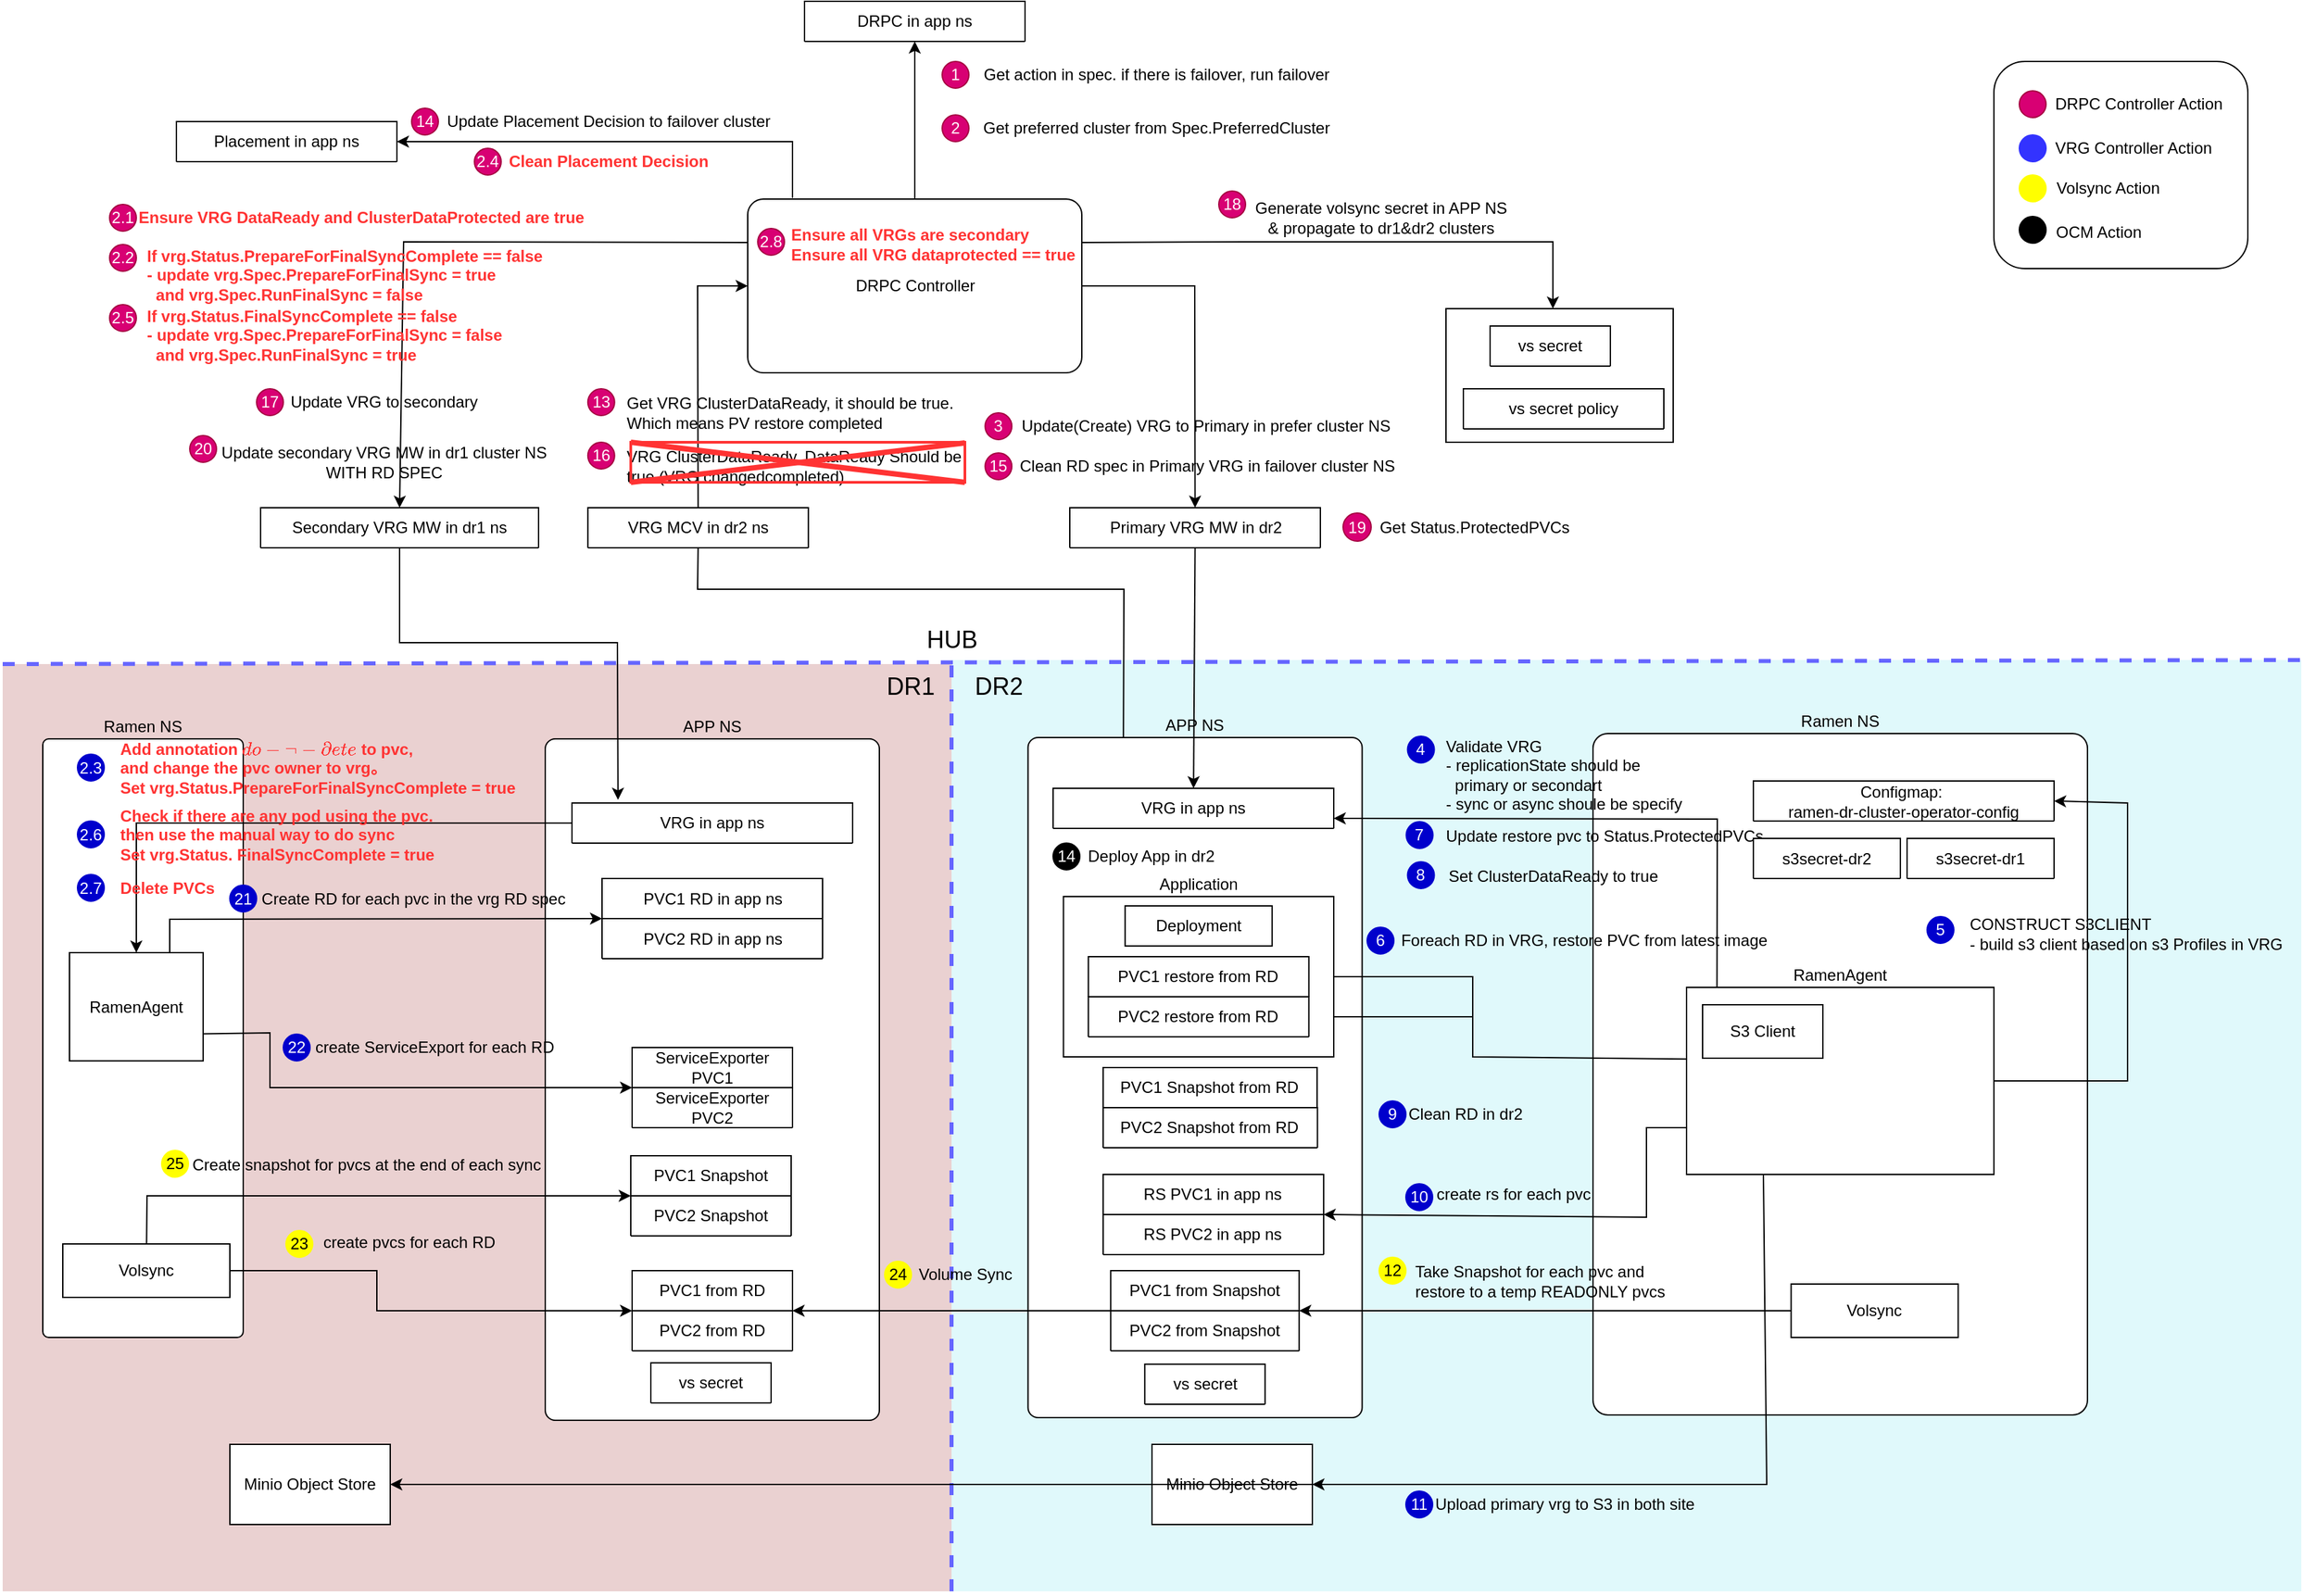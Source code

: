 <mxfile version="24.2.3" type="device">
  <diagram name="Page-1" id="86SuVy9WTyQsxM9a-52B">
    <mxGraphModel dx="2284" dy="761" grid="1" gridSize="10" guides="1" tooltips="1" connect="1" arrows="1" fold="1" page="1" pageScale="1" pageWidth="850" pageHeight="1100" math="0" shadow="0">
      <root>
        <mxCell id="0" />
        <mxCell id="1" parent="0" />
        <mxCell id="Rm11WEUQjzfcoIPD6hnw-137" value="" style="whiteSpace=wrap;html=1;" parent="1" vertex="1">
          <mxGeometry x="930" y="350" width="170" height="100" as="geometry" />
        </mxCell>
        <mxCell id="U8NHltKQ1rlB9dk0PbJg-98" value="" style="rounded=0;whiteSpace=wrap;html=1;strokeColor=none;fillColor=#ead1d1;gradientColor=none;" parent="1" vertex="1">
          <mxGeometry x="-150" y="616" width="710" height="694" as="geometry" />
        </mxCell>
        <mxCell id="Rm11WEUQjzfcoIPD6hnw-69" value="APP NS" style="rounded=1;whiteSpace=wrap;html=1;arcSize=3;labelPosition=center;verticalLabelPosition=top;align=center;verticalAlign=bottom;" parent="1" vertex="1">
          <mxGeometry x="256" y="672" width="250" height="510" as="geometry" />
        </mxCell>
        <mxCell id="Rm11WEUQjzfcoIPD6hnw-67" value="Ramen NS" style="rounded=1;whiteSpace=wrap;html=1;arcSize=3;labelPosition=center;verticalLabelPosition=top;align=center;verticalAlign=bottom;" parent="1" vertex="1">
          <mxGeometry x="-120" y="672" width="150" height="448" as="geometry" />
        </mxCell>
        <mxCell id="U8NHltKQ1rlB9dk0PbJg-96" value="" style="rounded=0;whiteSpace=wrap;html=1;strokeColor=none;fillColor=#e0f9fb;gradientColor=none;" parent="1" vertex="1">
          <mxGeometry x="560" y="613" width="1010" height="697" as="geometry" />
        </mxCell>
        <mxCell id="U8NHltKQ1rlB9dk0PbJg-3" value="" style="endArrow=none;dashed=1;html=1;rounded=0;strokeColor=#6666FF;strokeWidth=3;entryX=0;entryY=0;entryDx=0;entryDy=0;exitX=1;exitY=1;exitDx=0;exitDy=0;" parent="1" source="U8NHltKQ1rlB9dk0PbJg-98" target="U8NHltKQ1rlB9dk0PbJg-96" edge="1">
          <mxGeometry width="50" height="50" relative="1" as="geometry">
            <mxPoint x="559" y="1157" as="sourcePoint" />
            <mxPoint x="558.5" y="810" as="targetPoint" />
          </mxGeometry>
        </mxCell>
        <mxCell id="U8NHltKQ1rlB9dk0PbJg-4" value="&lt;font style=&quot;font-size: 18px;&quot;&gt;HUB&lt;/font&gt;" style="text;html=1;align=center;verticalAlign=middle;resizable=0;points=[];autosize=1;strokeColor=none;fillColor=none;" parent="1" vertex="1">
          <mxGeometry x="530" y="578" width="60" height="40" as="geometry" />
        </mxCell>
        <mxCell id="U8NHltKQ1rlB9dk0PbJg-5" value="&lt;font style=&quot;font-size: 18px;&quot;&gt;DR1&lt;/font&gt;" style="text;html=1;align=center;verticalAlign=middle;resizable=0;points=[];autosize=1;strokeColor=none;fillColor=none;" parent="1" vertex="1">
          <mxGeometry x="498.5" y="613" width="60" height="40" as="geometry" />
        </mxCell>
        <mxCell id="U8NHltKQ1rlB9dk0PbJg-6" value="&lt;font style=&quot;font-size: 18px;&quot;&gt;DR2&lt;/font&gt;" style="text;html=1;align=center;verticalAlign=middle;resizable=0;points=[];autosize=1;strokeColor=none;fillColor=none;" parent="1" vertex="1">
          <mxGeometry x="565" y="613" width="60" height="40" as="geometry" />
        </mxCell>
        <mxCell id="U8NHltKQ1rlB9dk0PbJg-125" value="RamenAgent" style="rounded=0;whiteSpace=wrap;html=1;labelPosition=center;verticalLabelPosition=middle;align=center;verticalAlign=middle;" parent="1" vertex="1">
          <mxGeometry x="-100" y="832" width="100" height="81" as="geometry" />
        </mxCell>
        <mxCell id="U8NHltKQ1rlB9dk0PbJg-2" value="" style="endArrow=none;dashed=1;html=1;rounded=0;strokeColor=#6666FF;strokeWidth=3;exitX=0;exitY=0;exitDx=0;exitDy=0;entryX=1;entryY=0;entryDx=0;entryDy=0;" parent="1" source="U8NHltKQ1rlB9dk0PbJg-98" target="U8NHltKQ1rlB9dk0PbJg-96" edge="1">
          <mxGeometry width="50" height="50" relative="1" as="geometry">
            <mxPoint x="10" y="613" as="sourcePoint" />
            <mxPoint x="1070" y="613" as="targetPoint" />
          </mxGeometry>
        </mxCell>
        <mxCell id="Rm11WEUQjzfcoIPD6hnw-1" value="DRPC Controller" style="rounded=1;whiteSpace=wrap;html=1;arcSize=9;align=center;horizontal=1;labelPosition=center;verticalLabelPosition=middle;verticalAlign=middle;" parent="1" vertex="1">
          <mxGeometry x="407.5" y="268" width="250" height="130" as="geometry" />
        </mxCell>
        <mxCell id="Rm11WEUQjzfcoIPD6hnw-22" value="" style="endArrow=classic;html=1;rounded=0;exitX=0.5;exitY=0;exitDx=0;exitDy=0;entryX=0.5;entryY=1;entryDx=0;entryDy=0;" parent="1" source="Rm11WEUQjzfcoIPD6hnw-1" target="Rm11WEUQjzfcoIPD6hnw-4" edge="1">
          <mxGeometry width="50" height="50" relative="1" as="geometry">
            <mxPoint x="480.0" y="259" as="sourcePoint" />
            <mxPoint x="480.0" y="181" as="targetPoint" />
          </mxGeometry>
        </mxCell>
        <mxCell id="Rm11WEUQjzfcoIPD6hnw-23" value="Get action in spec. if there is failover, run failover" style="text;html=1;align=center;verticalAlign=middle;resizable=0;points=[];autosize=1;strokeColor=none;fillColor=none;" parent="1" vertex="1">
          <mxGeometry x="573" y="160" width="280" height="30" as="geometry" />
        </mxCell>
        <mxCell id="Rm11WEUQjzfcoIPD6hnw-27" value="" style="endArrow=classic;html=1;rounded=0;exitX=0;exitY=0.25;exitDx=0;exitDy=0;entryX=0.5;entryY=0;entryDx=0;entryDy=0;" parent="1" source="Rm11WEUQjzfcoIPD6hnw-1" target="Rm11WEUQjzfcoIPD6hnw-30" edge="1">
          <mxGeometry width="50" height="50" relative="1" as="geometry">
            <mxPoint x="585" y="278" as="sourcePoint" />
            <mxPoint x="585" y="200" as="targetPoint" />
            <Array as="points">
              <mxPoint x="150" y="300" />
            </Array>
          </mxGeometry>
        </mxCell>
        <mxCell id="Rm11WEUQjzfcoIPD6hnw-28" value="Update(Create) VRG to Primary in prefer cluster NS" style="text;html=1;align=center;verticalAlign=middle;resizable=0;points=[];autosize=1;strokeColor=none;fillColor=none;" parent="1" vertex="1">
          <mxGeometry x="599.63" y="423" width="300" height="30" as="geometry" />
        </mxCell>
        <mxCell id="Rm11WEUQjzfcoIPD6hnw-32" value="" style="endArrow=classic;html=1;rounded=0;entryX=0.164;entryY=-0.08;entryDx=0;entryDy=0;exitX=0.5;exitY=1;exitDx=0;exitDy=0;entryPerimeter=0;" parent="1" source="Rm11WEUQjzfcoIPD6hnw-30" target="Rm11WEUQjzfcoIPD6hnw-25" edge="1">
          <mxGeometry width="50" height="50" relative="1" as="geometry">
            <mxPoint x="390" y="520" as="sourcePoint" />
            <mxPoint x="610" y="700" as="targetPoint" />
            <Array as="points">
              <mxPoint x="147" y="600" />
              <mxPoint x="310" y="600" />
            </Array>
          </mxGeometry>
        </mxCell>
        <mxCell id="Rm11WEUQjzfcoIPD6hnw-65" value="" style="endArrow=classic;html=1;rounded=0;exitX=0.5;exitY=0;exitDx=0;exitDy=0;entryX=0;entryY=0.5;entryDx=0;entryDy=0;" parent="1" source="Rm11WEUQjzfcoIPD6hnw-33" target="Rm11WEUQjzfcoIPD6hnw-1" edge="1">
          <mxGeometry width="50" height="50" relative="1" as="geometry">
            <mxPoint x="590" y="510" as="sourcePoint" />
            <mxPoint x="640" y="460" as="targetPoint" />
            <Array as="points">
              <mxPoint x="370" y="333" />
            </Array>
          </mxGeometry>
        </mxCell>
        <mxCell id="Rm11WEUQjzfcoIPD6hnw-66" value="Update Placement Decision to failover cluster" style="text;html=1;align=center;verticalAlign=middle;resizable=0;points=[];autosize=1;strokeColor=none;fillColor=none;" parent="1" vertex="1">
          <mxGeometry x="168" y="195" width="270" height="30" as="geometry" />
        </mxCell>
        <mxCell id="Rm11WEUQjzfcoIPD6hnw-75" value="Get preferred cluster from Spec.PreferredCluster" style="text;html=1;align=center;verticalAlign=middle;resizable=0;points=[];autosize=1;strokeColor=none;fillColor=none;" parent="1" vertex="1">
          <mxGeometry x="573" y="200" width="280" height="30" as="geometry" />
        </mxCell>
        <mxCell id="U8NHltKQ1rlB9dk0PbJg-139" value="Volsync" style="rounded=0;whiteSpace=wrap;html=1;" parent="1" vertex="1">
          <mxGeometry x="-105" y="1050" width="125" height="40" as="geometry" />
        </mxCell>
        <mxCell id="Rm11WEUQjzfcoIPD6hnw-101" value="Minio Object Store" style="whiteSpace=wrap;html=1;" parent="1" vertex="1">
          <mxGeometry x="20" y="1200" width="120" height="60" as="geometry" />
        </mxCell>
        <mxCell id="Rm11WEUQjzfcoIPD6hnw-103" value="Upload primary vrg to S3 in both site" style="text;html=1;align=left;verticalAlign=middle;resizable=0;points=[];autosize=1;strokeColor=none;fillColor=none;" parent="1" vertex="1">
          <mxGeometry x="920.25" y="1230" width="220" height="30" as="geometry" />
        </mxCell>
        <mxCell id="Rm11WEUQjzfcoIPD6hnw-105" value="Minio Object Store" style="whiteSpace=wrap;html=1;" parent="1" vertex="1">
          <mxGeometry x="710" y="1200" width="120" height="60" as="geometry" />
        </mxCell>
        <mxCell id="Rm11WEUQjzfcoIPD6hnw-106" value="" style="endArrow=classic;html=1;rounded=0;entryX=1;entryY=0.5;entryDx=0;entryDy=0;" parent="1" target="Rm11WEUQjzfcoIPD6hnw-101" edge="1">
          <mxGeometry width="50" height="50" relative="1" as="geometry">
            <mxPoint x="950" y="1230" as="sourcePoint" />
            <mxPoint x="710.0" y="1300" as="targetPoint" />
          </mxGeometry>
        </mxCell>
        <mxCell id="Rm11WEUQjzfcoIPD6hnw-107" value="Get&lt;span style=&quot;&quot;&gt;&amp;nbsp;VRG ClusterDataReady, it should be true.&lt;br&gt;&lt;/span&gt;&lt;div&gt;&lt;span style=&quot;&quot;&gt;Which means PV restore completed&lt;/span&gt;&lt;/div&gt;" style="text;html=1;align=left;verticalAlign=middle;resizable=0;points=[];autosize=1;strokeColor=none;fillColor=none;" parent="1" vertex="1">
          <mxGeometry x="315.13" y="408" width="270" height="40" as="geometry" />
        </mxCell>
        <mxCell id="Rm11WEUQjzfcoIPD6hnw-109" value="" style="endArrow=classic;html=1;rounded=0;exitX=0.5;exitY=1;exitDx=0;exitDy=0;entryX=0.25;entryY=0;entryDx=0;entryDy=0;" parent="1" source="Rm11WEUQjzfcoIPD6hnw-33" target="Rm11WEUQjzfcoIPD6hnw-114" edge="1">
          <mxGeometry width="50" height="50" relative="1" as="geometry">
            <mxPoint x="300" y="490" as="sourcePoint" />
            <mxPoint x="350" y="440" as="targetPoint" />
            <Array as="points">
              <mxPoint x="370" y="560" />
              <mxPoint x="689" y="560" />
            </Array>
          </mxGeometry>
        </mxCell>
        <mxCell id="Rm11WEUQjzfcoIPD6hnw-110" value="" style="endArrow=classic;html=1;rounded=0;exitX=0.134;exitY=-0.007;exitDx=0;exitDy=0;exitPerimeter=0;entryX=1;entryY=0.5;entryDx=0;entryDy=0;" parent="1" source="Rm11WEUQjzfcoIPD6hnw-1" target="Rm11WEUQjzfcoIPD6hnw-10" edge="1">
          <mxGeometry width="50" height="50" relative="1" as="geometry">
            <mxPoint x="300" y="360" as="sourcePoint" />
            <mxPoint x="350" y="310" as="targetPoint" />
            <Array as="points">
              <mxPoint x="441" y="225" />
              <mxPoint x="260" y="225" />
            </Array>
          </mxGeometry>
        </mxCell>
        <mxCell id="Rm11WEUQjzfcoIPD6hnw-113" value="APP NS" style="rounded=1;whiteSpace=wrap;html=1;arcSize=3;labelPosition=center;verticalLabelPosition=top;align=center;verticalAlign=bottom;" parent="1" vertex="1">
          <mxGeometry x="617.25" y="671" width="250" height="509" as="geometry" />
        </mxCell>
        <mxCell id="Rm11WEUQjzfcoIPD6hnw-116" value="" style="endArrow=classic;html=1;rounded=0;exitX=1;exitY=0.5;exitDx=0;exitDy=0;entryX=0.5;entryY=0;entryDx=0;entryDy=0;" parent="1" source="Rm11WEUQjzfcoIPD6hnw-1" target="Rm11WEUQjzfcoIPD6hnw-120" edge="1">
          <mxGeometry width="50" height="50" relative="1" as="geometry">
            <mxPoint x="610" y="640" as="sourcePoint" />
            <mxPoint x="660" y="590" as="targetPoint" />
            <Array as="points">
              <mxPoint x="742" y="333" />
            </Array>
          </mxGeometry>
        </mxCell>
        <mxCell id="Rm11WEUQjzfcoIPD6hnw-117" value="Update VRG to secondary" style="text;html=1;align=center;verticalAlign=middle;resizable=0;points=[];autosize=1;strokeColor=none;fillColor=none;" parent="1" vertex="1">
          <mxGeometry x="55" y="405" width="160" height="30" as="geometry" />
        </mxCell>
        <mxCell id="Rm11WEUQjzfcoIPD6hnw-122" value="" style="endArrow=classic;html=1;rounded=0;exitX=0.5;exitY=1;exitDx=0;exitDy=0;" parent="1" source="Rm11WEUQjzfcoIPD6hnw-120" target="Rm11WEUQjzfcoIPD6hnw-114" edge="1">
          <mxGeometry width="50" height="50" relative="1" as="geometry">
            <mxPoint x="337" y="539" as="sourcePoint" />
            <mxPoint x="337" y="729" as="targetPoint" />
          </mxGeometry>
        </mxCell>
        <mxCell id="Rm11WEUQjzfcoIPD6hnw-127" value="" style="endArrow=classic;html=1;rounded=0;exitX=1;exitY=0.25;exitDx=0;exitDy=0;" parent="1" source="Rm11WEUQjzfcoIPD6hnw-1" edge="1">
          <mxGeometry width="50" height="50" relative="1" as="geometry">
            <mxPoint x="610" y="470" as="sourcePoint" />
            <mxPoint x="1010" y="350" as="targetPoint" />
            <Array as="points">
              <mxPoint x="780" y="300" />
              <mxPoint x="1010" y="300" />
            </Array>
          </mxGeometry>
        </mxCell>
        <mxCell id="Rm11WEUQjzfcoIPD6hnw-128" value="Generate volsync secret in APP NS&lt;div&gt;&amp;amp; propagate to dr1&amp;amp;dr2 clusters&lt;/div&gt;" style="text;html=1;align=center;verticalAlign=middle;resizable=0;points=[];autosize=1;strokeColor=none;fillColor=none;" parent="1" vertex="1">
          <mxGeometry x="776" y="262" width="210" height="40" as="geometry" />
        </mxCell>
        <mxCell id="Rm11WEUQjzfcoIPD6hnw-140" value="Update secondary VRG MW in dr1 cluster NS&lt;br&gt;WITH RD SPEC" style="text;html=1;align=center;verticalAlign=middle;resizable=0;points=[];autosize=1;strokeColor=none;fillColor=none;" parent="1" vertex="1">
          <mxGeometry y="445" width="270" height="40" as="geometry" />
        </mxCell>
        <mxCell id="Rm11WEUQjzfcoIPD6hnw-142" value="Ramen NS" style="rounded=1;whiteSpace=wrap;html=1;arcSize=3;labelPosition=center;verticalLabelPosition=top;align=center;verticalAlign=bottom;" parent="1" vertex="1">
          <mxGeometry x="1040" y="668" width="370" height="510" as="geometry" />
        </mxCell>
        <mxCell id="Rm11WEUQjzfcoIPD6hnw-143" value="RamenAgent" style="rounded=0;whiteSpace=wrap;html=1;labelPosition=center;verticalLabelPosition=top;align=center;verticalAlign=bottom;" parent="1" vertex="1">
          <mxGeometry x="1110" y="858" width="230" height="140" as="geometry" />
        </mxCell>
        <mxCell id="Rm11WEUQjzfcoIPD6hnw-149" value="Volsync" style="rounded=0;whiteSpace=wrap;html=1;" parent="1" vertex="1">
          <mxGeometry x="1188.25" y="1080" width="125" height="40" as="geometry" />
        </mxCell>
        <mxCell id="lgeEIdDXTUcrqthMoiCP-1" value="1" style="ellipse;whiteSpace=wrap;html=1;aspect=fixed;fillColor=#d80073;strokeColor=#A50040;fontColor=#ffffff;" parent="1" vertex="1">
          <mxGeometry x="553" y="165" width="20" height="20" as="geometry" />
        </mxCell>
        <mxCell id="lgeEIdDXTUcrqthMoiCP-2" value="2" style="ellipse;whiteSpace=wrap;html=1;aspect=fixed;fillColor=#d80073;strokeColor=#A50040;fontColor=#ffffff;" parent="1" vertex="1">
          <mxGeometry x="553" y="205" width="20" height="20" as="geometry" />
        </mxCell>
        <mxCell id="lgeEIdDXTUcrqthMoiCP-3" value="3" style="ellipse;whiteSpace=wrap;html=1;aspect=fixed;fillColor=#d80073;strokeColor=#A50040;fontColor=#ffffff;" parent="1" vertex="1">
          <mxGeometry x="585.13" y="428" width="20" height="20" as="geometry" />
        </mxCell>
        <mxCell id="lgeEIdDXTUcrqthMoiCP-5" value="13" style="ellipse;whiteSpace=wrap;html=1;aspect=fixed;fillColor=#d80073;strokeColor=#A50040;fontColor=#ffffff;" parent="1" vertex="1">
          <mxGeometry x="287.88" y="410" width="20" height="20" as="geometry" />
        </mxCell>
        <mxCell id="lgeEIdDXTUcrqthMoiCP-7" value="14" style="ellipse;whiteSpace=wrap;html=1;aspect=fixed;fillColor=#d80073;strokeColor=#A50040;fontColor=#ffffff;" parent="1" vertex="1">
          <mxGeometry x="156" y="200" width="20" height="20" as="geometry" />
        </mxCell>
        <mxCell id="lgeEIdDXTUcrqthMoiCP-8" value="Clean RD spec in Primary VRG in failover cluster NS" style="text;html=1;align=center;verticalAlign=middle;resizable=0;points=[];autosize=1;strokeColor=none;fillColor=none;" parent="1" vertex="1">
          <mxGeometry x="601.13" y="453" width="300" height="30" as="geometry" />
        </mxCell>
        <mxCell id="lgeEIdDXTUcrqthMoiCP-9" value="15" style="ellipse;whiteSpace=wrap;html=1;aspect=fixed;fillColor=#d80073;strokeColor=#A50040;fontColor=#ffffff;" parent="1" vertex="1">
          <mxGeometry x="585.13" y="458" width="20" height="20" as="geometry" />
        </mxCell>
        <mxCell id="lgeEIdDXTUcrqthMoiCP-11" value="17" style="ellipse;whiteSpace=wrap;html=1;aspect=fixed;fillColor=#d80073;strokeColor=#A50040;fontColor=#ffffff;" parent="1" vertex="1">
          <mxGeometry x="40" y="410" width="20" height="20" as="geometry" />
        </mxCell>
        <mxCell id="lgeEIdDXTUcrqthMoiCP-12" value="20" style="ellipse;whiteSpace=wrap;html=1;aspect=fixed;fillColor=#d80073;strokeColor=#A50040;fontColor=#ffffff;" parent="1" vertex="1">
          <mxGeometry x="-10" y="445" width="20" height="20" as="geometry" />
        </mxCell>
        <mxCell id="lgeEIdDXTUcrqthMoiCP-13" value="18" style="ellipse;whiteSpace=wrap;html=1;aspect=fixed;fillColor=#d80073;strokeColor=#A50040;fontColor=#ffffff;" parent="1" vertex="1">
          <mxGeometry x="760" y="262" width="20" height="20" as="geometry" />
        </mxCell>
        <mxCell id="lgeEIdDXTUcrqthMoiCP-26" value="Foreach RD in VRG, restore PVC from latest image" style="text;html=1;align=center;verticalAlign=middle;resizable=0;points=[];autosize=1;strokeColor=none;fillColor=none;" parent="1" vertex="1">
          <mxGeometry x="883" y="808" width="300" height="30" as="geometry" />
        </mxCell>
        <mxCell id="lgeEIdDXTUcrqthMoiCP-27" value="6" style="ellipse;whiteSpace=wrap;html=1;aspect=fixed;fillColor=#0000CC;strokeColor=#0000CC;fontColor=#ffffff;align=center;verticalAlign=middle;fontFamily=Helvetica;fontSize=12;" parent="1" vertex="1">
          <mxGeometry x="871" y="813" width="20" height="20" as="geometry" />
        </mxCell>
        <mxCell id="lgeEIdDXTUcrqthMoiCP-28" value="" style="endArrow=classic;html=1;rounded=0;exitX=0.099;exitY=0.002;exitDx=0;exitDy=0;entryX=1;entryY=0.75;entryDx=0;entryDy=0;exitPerimeter=0;" parent="1" source="Rm11WEUQjzfcoIPD6hnw-143" target="Rm11WEUQjzfcoIPD6hnw-114" edge="1">
          <mxGeometry width="50" height="50" relative="1" as="geometry">
            <mxPoint x="700" y="1050" as="sourcePoint" />
            <mxPoint x="750" y="1000" as="targetPoint" />
            <Array as="points">
              <mxPoint x="1133" y="732" />
            </Array>
          </mxGeometry>
        </mxCell>
        <mxCell id="lgeEIdDXTUcrqthMoiCP-31" value="19" style="ellipse;whiteSpace=wrap;html=1;aspect=fixed;fillColor=#d80073;strokeColor=#A50040;fontColor=#ffffff;" parent="1" vertex="1">
          <mxGeometry x="853" y="503" width="21" height="21" as="geometry" />
        </mxCell>
        <mxCell id="lgeEIdDXTUcrqthMoiCP-32" value="Get Status.ProtectedPVCs" style="text;html=1;align=center;verticalAlign=middle;resizable=0;points=[];autosize=1;strokeColor=none;fillColor=none;" parent="1" vertex="1">
          <mxGeometry x="866.0" y="499" width="170" height="30" as="geometry" />
        </mxCell>
        <mxCell id="lgeEIdDXTUcrqthMoiCP-33" value="4" style="ellipse;whiteSpace=wrap;html=1;aspect=fixed;fillColor=#0000CC;strokeColor=#0000CC;fontColor=#ffffff;" parent="1" vertex="1">
          <mxGeometry x="901.25" y="670" width="20" height="20" as="geometry" />
        </mxCell>
        <mxCell id="Rm11WEUQjzfcoIPD6hnw-51" value="Validate VRG&lt;div&gt;&lt;span style=&quot;&quot;&gt;- replicationState should be&amp;nbsp;&lt;/span&gt;&lt;/div&gt;&lt;div&gt;&lt;span style=&quot;&quot;&gt;&amp;nbsp; primary or secondart&lt;/span&gt;&lt;div style=&quot;&quot;&gt;- sync or async shoule be specify&lt;/div&gt;&lt;/div&gt;" style="text;html=1;align=left;verticalAlign=middle;resizable=0;points=[];autosize=1;strokeColor=none;fillColor=none;" parent="1" vertex="1">
          <mxGeometry x="928.25" y="664" width="200" height="70" as="geometry" />
        </mxCell>
        <mxCell id="Rm11WEUQjzfcoIPD6hnw-55" value="&lt;span style=&quot;text-align: center;&quot;&gt;Update restore pvc to Status.ProtectedPVCs&lt;/span&gt;" style="text;html=1;align=left;verticalAlign=middle;resizable=0;points=[];autosize=1;strokeColor=none;fillColor=none;" parent="1" vertex="1">
          <mxGeometry x="928.25" y="730" width="260" height="30" as="geometry" />
        </mxCell>
        <mxCell id="lgeEIdDXTUcrqthMoiCP-36" value="7" style="ellipse;whiteSpace=wrap;html=1;aspect=fixed;fillColor=#0000CC;strokeColor=#0000CC;fontColor=#ffffff;align=center;verticalAlign=middle;fontFamily=Helvetica;fontSize=12;" parent="1" vertex="1">
          <mxGeometry x="900.25" y="734" width="20" height="20" as="geometry" />
        </mxCell>
        <mxCell id="Rm11WEUQjzfcoIPD6hnw-100" value="S3 Client" style="whiteSpace=wrap;html=1;" parent="1" vertex="1">
          <mxGeometry x="1122" y="871" width="90" height="40" as="geometry" />
        </mxCell>
        <mxCell id="Rm11WEUQjzfcoIPD6hnw-53" value="CONSTRUCT S3CLIENT&lt;div&gt;- build s3 client based on s3 Profiles in VRG&lt;/div&gt;" style="text;html=1;align=left;verticalAlign=middle;resizable=0;points=[];autosize=1;strokeColor=none;fillColor=none;" parent="1" vertex="1">
          <mxGeometry x="1320" y="798" width="260" height="40" as="geometry" />
        </mxCell>
        <mxCell id="lgeEIdDXTUcrqthMoiCP-44" value="" style="endArrow=classic;html=1;rounded=0;entryX=1;entryY=0.5;entryDx=0;entryDy=0;exitX=1;exitY=0.5;exitDx=0;exitDy=0;" parent="1" source="Rm11WEUQjzfcoIPD6hnw-143" target="lgeEIdDXTUcrqthMoiCP-41" edge="1">
          <mxGeometry width="50" height="50" relative="1" as="geometry">
            <mxPoint x="1080" y="840" as="sourcePoint" />
            <mxPoint x="1130" y="790" as="targetPoint" />
            <Array as="points">
              <mxPoint x="1440" y="928" />
              <mxPoint x="1440" y="720" />
            </Array>
          </mxGeometry>
        </mxCell>
        <mxCell id="lgeEIdDXTUcrqthMoiCP-45" value="5" style="ellipse;whiteSpace=wrap;html=1;aspect=fixed;fillColor=#0000CC;strokeColor=#0000CC;fontColor=#ffffff;align=center;verticalAlign=middle;fontFamily=Helvetica;fontSize=12;" parent="1" vertex="1">
          <mxGeometry x="1290" y="805" width="20" height="20" as="geometry" />
        </mxCell>
        <mxCell id="lgeEIdDXTUcrqthMoiCP-46" value="8" style="ellipse;whiteSpace=wrap;html=1;aspect=fixed;fillColor=#0000CC;strokeColor=#0000CC;fontColor=#ffffff;align=center;verticalAlign=middle;fontFamily=Helvetica;fontSize=12;" parent="1" vertex="1">
          <mxGeometry x="901.25" y="764" width="20" height="20" as="geometry" />
        </mxCell>
        <mxCell id="lgeEIdDXTUcrqthMoiCP-47" value="&lt;span style=&quot;text-align: center;&quot;&gt;Set ClusterDataReady to true&lt;/span&gt;" style="text;html=1;align=left;verticalAlign=middle;resizable=0;points=[];autosize=1;strokeColor=none;fillColor=none;" parent="1" vertex="1">
          <mxGeometry x="930" y="760" width="180" height="30" as="geometry" />
        </mxCell>
        <mxCell id="lgeEIdDXTUcrqthMoiCP-48" value="&lt;span style=&quot;text-align: center;&quot;&gt;Clean RD in dr2&lt;/span&gt;" style="text;html=1;align=left;verticalAlign=middle;resizable=0;points=[];autosize=1;strokeColor=none;fillColor=none;" parent="1" vertex="1">
          <mxGeometry x="900" y="938" width="110" height="30" as="geometry" />
        </mxCell>
        <mxCell id="lgeEIdDXTUcrqthMoiCP-50" value="9" style="ellipse;whiteSpace=wrap;html=1;aspect=fixed;fillColor=#0000CC;strokeColor=#0000CC;fontColor=#ffffff;align=center;verticalAlign=middle;fontFamily=Helvetica;fontSize=12;" parent="1" vertex="1">
          <mxGeometry x="880" y="943" width="20" height="20" as="geometry" />
        </mxCell>
        <mxCell id="lgeEIdDXTUcrqthMoiCP-51" value="create rs for each pvc" style="text;html=1;align=left;verticalAlign=middle;resizable=0;points=[];autosize=1;strokeColor=none;fillColor=none;" parent="1" vertex="1">
          <mxGeometry x="921.25" y="998" width="140" height="30" as="geometry" />
        </mxCell>
        <mxCell id="lgeEIdDXTUcrqthMoiCP-52" value="10" style="ellipse;whiteSpace=wrap;html=1;aspect=fixed;fillColor=#0000CC;strokeColor=#0000CC;fontColor=#ffffff;align=center;verticalAlign=middle;fontFamily=Helvetica;fontSize=12;" parent="1" vertex="1">
          <mxGeometry x="900" y="1005" width="20" height="20" as="geometry" />
        </mxCell>
        <mxCell id="Rm11WEUQjzfcoIPD6hnw-96" value="" style="endArrow=classic;html=1;rounded=0;exitX=0;exitY=0.75;exitDx=0;exitDy=0;entryX=1;entryY=1;entryDx=0;entryDy=0;" parent="1" source="Rm11WEUQjzfcoIPD6hnw-143" target="lgeEIdDXTUcrqthMoiCP-53" edge="1">
          <mxGeometry width="50" height="50" relative="1" as="geometry">
            <mxPoint x="-6" y="870" as="sourcePoint" />
            <mxPoint x="780" y="1070" as="targetPoint" />
            <Array as="points">
              <mxPoint x="1080" y="963" />
              <mxPoint x="1080" y="1030" />
            </Array>
          </mxGeometry>
        </mxCell>
        <mxCell id="lgeEIdDXTUcrqthMoiCP-59" value="11" style="ellipse;whiteSpace=wrap;html=1;aspect=fixed;fillColor=#0000CC;strokeColor=#0000CC;fontColor=#ffffff;align=center;verticalAlign=middle;fontFamily=Helvetica;fontSize=12;" parent="1" vertex="1">
          <mxGeometry x="900" y="1235" width="20" height="20" as="geometry" />
        </mxCell>
        <mxCell id="Rm11WEUQjzfcoIPD6hnw-159" value="" style="endArrow=classic;html=1;rounded=0;exitX=-0.002;exitY=0.383;exitDx=0;exitDy=0;exitPerimeter=0;entryX=1;entryY=0.5;entryDx=0;entryDy=0;jumpStyle=arc;" parent="1" source="Rm11WEUQjzfcoIPD6hnw-143" target="Rm11WEUQjzfcoIPD6hnw-155" edge="1">
          <mxGeometry width="50" height="50" relative="1" as="geometry">
            <mxPoint x="660" y="720" as="sourcePoint" />
            <mxPoint x="710" y="670" as="targetPoint" />
            <Array as="points">
              <mxPoint x="950" y="910" />
              <mxPoint x="950" y="850" />
            </Array>
          </mxGeometry>
        </mxCell>
        <mxCell id="Rm11WEUQjzfcoIPD6hnw-160" value="" style="endArrow=classic;html=1;rounded=0;entryX=1;entryY=0.5;entryDx=0;entryDy=0;jumpStyle=arc;" parent="1" target="Rm11WEUQjzfcoIPD6hnw-157" edge="1">
          <mxGeometry width="50" height="50" relative="1" as="geometry">
            <mxPoint x="950" y="880" as="sourcePoint" />
            <mxPoint x="850" y="945" as="targetPoint" />
            <Array as="points">
              <mxPoint x="950" y="880" />
            </Array>
          </mxGeometry>
        </mxCell>
        <mxCell id="lgeEIdDXTUcrqthMoiCP-60" value="14" style="ellipse;whiteSpace=wrap;html=1;aspect=fixed;fillColor=#000000;strokeColor=#000000;fontColor=#ffffff;align=center;verticalAlign=middle;fontFamily=Helvetica;fontSize=12;" parent="1" vertex="1">
          <mxGeometry x="636" y="750" width="20" height="20" as="geometry" />
        </mxCell>
        <mxCell id="lgeEIdDXTUcrqthMoiCP-61" value="Deploy App in dr2" style="text;html=1;align=center;verticalAlign=middle;resizable=0;points=[];autosize=1;strokeColor=none;fillColor=none;" parent="1" vertex="1">
          <mxGeometry x="648.5" y="745" width="120" height="30" as="geometry" />
        </mxCell>
        <mxCell id="lgeEIdDXTUcrqthMoiCP-66" value="" style="endArrow=classic;html=1;rounded=0;entryX=0;entryY=0;entryDx=0;entryDy=0;jumpStyle=arc;exitX=0.75;exitY=0;exitDx=0;exitDy=0;" parent="1" source="U8NHltKQ1rlB9dk0PbJg-125" target="lgeEIdDXTUcrqthMoiCP-64" edge="1">
          <mxGeometry width="50" height="50" relative="1" as="geometry">
            <mxPoint y="830" as="sourcePoint" />
            <mxPoint x="-585" y="1040" as="targetPoint" />
            <Array as="points">
              <mxPoint x="-25" y="807" />
            </Array>
          </mxGeometry>
        </mxCell>
        <mxCell id="lgeEIdDXTUcrqthMoiCP-71" value="" style="endArrow=classic;html=1;rounded=0;entryX=0;entryY=0;entryDx=0;entryDy=0;exitX=1;exitY=0.5;exitDx=0;exitDy=0;" parent="1" source="U8NHltKQ1rlB9dk0PbJg-139" target="lgeEIdDXTUcrqthMoiCP-69" edge="1">
          <mxGeometry width="50" height="50" relative="1" as="geometry">
            <mxPoint x="-332" y="1141" as="sourcePoint" />
            <mxPoint x="-316" y="1431" as="targetPoint" />
            <Array as="points">
              <mxPoint x="130" y="1070" />
              <mxPoint x="130" y="1100" />
            </Array>
          </mxGeometry>
        </mxCell>
        <mxCell id="lgeEIdDXTUcrqthMoiCP-72" value="create pvcs for each RD" style="text;html=1;align=left;verticalAlign=middle;resizable=0;points=[];autosize=1;strokeColor=none;fillColor=none;" parent="1" vertex="1">
          <mxGeometry x="88" y="1034" width="150" height="30" as="geometry" />
        </mxCell>
        <mxCell id="lgeEIdDXTUcrqthMoiCP-73" value="&lt;font color=&quot;#000000&quot;&gt;23&lt;/font&gt;" style="ellipse;whiteSpace=wrap;html=1;aspect=fixed;fillColor=#FFFF00;strokeColor=#FFFF00;fontColor=#ffffff;align=center;verticalAlign=middle;fontFamily=Helvetica;fontSize=12;" parent="1" vertex="1">
          <mxGeometry x="62" y="1040" width="20" height="20" as="geometry" />
        </mxCell>
        <mxCell id="lgeEIdDXTUcrqthMoiCP-78" value="" style="endArrow=classic;html=1;rounded=0;entryX=0;entryY=1;entryDx=0;entryDy=0;" parent="1" source="U8NHltKQ1rlB9dk0PbJg-139" target="lgeEIdDXTUcrqthMoiCP-74" edge="1">
          <mxGeometry width="50" height="50" relative="1" as="geometry">
            <mxPoint x="-301" y="1141" as="sourcePoint" />
            <mxPoint x="-617" y="1111" as="targetPoint" />
            <Array as="points">
              <mxPoint x="-42" y="1014" />
              <mxPoint x="140" y="1014" />
            </Array>
          </mxGeometry>
        </mxCell>
        <mxCell id="lgeEIdDXTUcrqthMoiCP-79" value="Create snapshot for pvcs at the end of each sync" style="text;html=1;align=left;verticalAlign=middle;resizable=0;points=[];autosize=1;strokeColor=none;fillColor=none;" parent="1" vertex="1">
          <mxGeometry x="-10" y="976" width="280" height="30" as="geometry" />
        </mxCell>
        <mxCell id="lgeEIdDXTUcrqthMoiCP-80" value="&lt;font color=&quot;#000000&quot;&gt;25&lt;/font&gt;" style="ellipse;whiteSpace=wrap;html=1;aspect=fixed;fillColor=#FFFF00;strokeColor=#FFFF00;fontColor=#ffffff;align=center;verticalAlign=middle;fontFamily=Helvetica;fontSize=12;" parent="1" vertex="1">
          <mxGeometry x="-31" y="980" width="20" height="20" as="geometry" />
        </mxCell>
        <mxCell id="lgeEIdDXTUcrqthMoiCP-81" value="Create RD for each pvc in the vrg RD spec" style="text;html=1;align=center;verticalAlign=middle;resizable=0;points=[];autosize=1;strokeColor=none;fillColor=none;" parent="1" vertex="1">
          <mxGeometry x="32" y="776.5" width="250" height="30" as="geometry" />
        </mxCell>
        <mxCell id="lgeEIdDXTUcrqthMoiCP-82" value="21" style="ellipse;whiteSpace=wrap;html=1;aspect=fixed;fillColor=#0000CC;strokeColor=#0000CC;fontColor=#ffffff;align=center;verticalAlign=middle;fontFamily=Helvetica;fontSize=12;" parent="1" vertex="1">
          <mxGeometry x="20" y="781.5" width="20" height="20" as="geometry" />
        </mxCell>
        <mxCell id="lgeEIdDXTUcrqthMoiCP-83" value="" style="endArrow=classic;html=1;rounded=0;exitX=0;exitY=0.5;exitDx=0;exitDy=0;entryX=0.5;entryY=0;entryDx=0;entryDy=0;" parent="1" source="Rm11WEUQjzfcoIPD6hnw-25" target="U8NHltKQ1rlB9dk0PbJg-125" edge="1">
          <mxGeometry width="50" height="50" relative="1" as="geometry">
            <mxPoint x="-90" y="930" as="sourcePoint" />
            <mxPoint x="-40" y="880" as="targetPoint" />
            <Array as="points">
              <mxPoint x="-50" y="735" />
            </Array>
          </mxGeometry>
        </mxCell>
        <mxCell id="7EZj1E4iVwjMQ1HdiyoD-1" value="" style="rounded=1;whiteSpace=wrap;html=1;" parent="1" vertex="1">
          <mxGeometry x="1340" y="165" width="190" height="155" as="geometry" />
        </mxCell>
        <mxCell id="7EZj1E4iVwjMQ1HdiyoD-2" value="" style="ellipse;whiteSpace=wrap;html=1;aspect=fixed;fillColor=#d80073;strokeColor=#A50040;fontColor=#ffffff;" parent="1" vertex="1">
          <mxGeometry x="1359" y="187" width="20" height="20" as="geometry" />
        </mxCell>
        <mxCell id="7EZj1E4iVwjMQ1HdiyoD-3" value="" style="ellipse;whiteSpace=wrap;html=1;aspect=fixed;fillColor=#3333FF;strokeColor=#3333FF;fontColor=#ffffff;" parent="1" vertex="1">
          <mxGeometry x="1359" y="220" width="20" height="20" as="geometry" />
        </mxCell>
        <mxCell id="7EZj1E4iVwjMQ1HdiyoD-4" value="DRPC Controller Action" style="text;html=1;align=center;verticalAlign=middle;resizable=0;points=[];autosize=1;strokeColor=none;fillColor=none;" parent="1" vertex="1">
          <mxGeometry x="1373" y="182" width="150" height="30" as="geometry" />
        </mxCell>
        <mxCell id="7EZj1E4iVwjMQ1HdiyoD-5" value="VRG Controller Action" style="text;html=1;align=center;verticalAlign=middle;resizable=0;points=[];autosize=1;strokeColor=none;fillColor=none;" parent="1" vertex="1">
          <mxGeometry x="1374" y="215" width="140" height="30" as="geometry" />
        </mxCell>
        <mxCell id="7EZj1E4iVwjMQ1HdiyoD-6" value="Volsync Action" style="text;html=1;align=center;verticalAlign=middle;resizable=0;points=[];autosize=1;strokeColor=none;fillColor=none;" parent="1" vertex="1">
          <mxGeometry x="1375" y="245" width="100" height="30" as="geometry" />
        </mxCell>
        <mxCell id="7EZj1E4iVwjMQ1HdiyoD-7" value="" style="ellipse;whiteSpace=wrap;html=1;aspect=fixed;fillColor=#FFFF00;strokeColor=#FFFF00;fontColor=#ffffff;" parent="1" vertex="1">
          <mxGeometry x="1359" y="250" width="20" height="20" as="geometry" />
        </mxCell>
        <mxCell id="Rm11WEUQjzfcoIPD6hnw-102" value="" style="endArrow=classic;html=1;rounded=0;exitX=0.25;exitY=1;exitDx=0;exitDy=0;entryX=1;entryY=0.5;entryDx=0;entryDy=0;" parent="1" source="Rm11WEUQjzfcoIPD6hnw-143" target="Rm11WEUQjzfcoIPD6hnw-105" edge="1">
          <mxGeometry width="50" height="50" relative="1" as="geometry">
            <mxPoint x="30" y="1060" as="sourcePoint" />
            <mxPoint x="80" y="1010" as="targetPoint" />
            <Array as="points">
              <mxPoint x="1170" y="1230" />
            </Array>
          </mxGeometry>
        </mxCell>
        <mxCell id="Rm11WEUQjzfcoIPD6hnw-15" value="Application" style="rounded=0;whiteSpace=wrap;html=1;labelPosition=center;verticalLabelPosition=top;align=center;verticalAlign=bottom;" parent="1" vertex="1">
          <mxGeometry x="643.75" y="790" width="202.25" height="120" as="geometry" />
        </mxCell>
        <mxCell id="7EZj1E4iVwjMQ1HdiyoD-15" value="Take Snapshot for each pvc and&amp;nbsp;&lt;div&gt;restore to a&amp;nbsp;&lt;span style=&quot;background-color: initial;&quot;&gt;temp READONLY pvcs&amp;nbsp;&lt;/span&gt;&lt;/div&gt;" style="text;html=1;align=left;verticalAlign=middle;resizable=0;points=[];autosize=1;strokeColor=none;fillColor=none;" parent="1" vertex="1">
          <mxGeometry x="904.63" y="1058" width="210" height="40" as="geometry" />
        </mxCell>
        <mxCell id="7EZj1E4iVwjMQ1HdiyoD-16" value="" style="endArrow=classic;html=1;rounded=0;exitX=0;exitY=0.5;exitDx=0;exitDy=0;entryX=1;entryY=0;entryDx=0;entryDy=0;" parent="1" source="Rm11WEUQjzfcoIPD6hnw-149" target="7EZj1E4iVwjMQ1HdiyoD-13" edge="1">
          <mxGeometry width="50" height="50" relative="1" as="geometry">
            <mxPoint x="1120" y="973" as="sourcePoint" />
            <mxPoint x="848" y="1038" as="targetPoint" />
            <Array as="points" />
          </mxGeometry>
        </mxCell>
        <mxCell id="7EZj1E4iVwjMQ1HdiyoD-17" value="&lt;font color=&quot;#000000&quot;&gt;12&lt;/font&gt;" style="ellipse;whiteSpace=wrap;html=1;aspect=fixed;fillColor=#FFFF00;strokeColor=#FFFF00;fontColor=#ffffff;" parent="1" vertex="1">
          <mxGeometry x="880" y="1060" width="20" height="20" as="geometry" />
        </mxCell>
        <mxCell id="7EZj1E4iVwjMQ1HdiyoD-18" value="" style="ellipse;whiteSpace=wrap;html=1;aspect=fixed;fillColor=#000000;strokeColor=#000000;fontColor=#ffffff;" parent="1" vertex="1">
          <mxGeometry x="1359" y="281" width="20" height="20" as="geometry" />
        </mxCell>
        <mxCell id="7EZj1E4iVwjMQ1HdiyoD-19" value="OCM Action" style="text;html=1;align=center;verticalAlign=middle;resizable=0;points=[];autosize=1;strokeColor=none;fillColor=none;" parent="1" vertex="1">
          <mxGeometry x="1373" y="278" width="90" height="30" as="geometry" />
        </mxCell>
        <mxCell id="7EZj1E4iVwjMQ1HdiyoD-32" value="" style="endArrow=classic;html=1;rounded=0;exitX=1;exitY=0.75;exitDx=0;exitDy=0;entryX=0;entryY=1;entryDx=0;entryDy=0;" parent="1" source="U8NHltKQ1rlB9dk0PbJg-125" target="7EZj1E4iVwjMQ1HdiyoD-30" edge="1">
          <mxGeometry width="50" height="50" relative="1" as="geometry">
            <mxPoint x="340" y="950" as="sourcePoint" />
            <mxPoint x="390" y="900" as="targetPoint" />
            <Array as="points">
              <mxPoint x="50" y="892" />
              <mxPoint x="50" y="933" />
            </Array>
          </mxGeometry>
        </mxCell>
        <mxCell id="7EZj1E4iVwjMQ1HdiyoD-33" value="create ServiceExport for each RD" style="text;html=1;align=left;verticalAlign=middle;resizable=0;points=[];autosize=1;strokeColor=none;fillColor=none;" parent="1" vertex="1">
          <mxGeometry x="82" y="888" width="200" height="30" as="geometry" />
        </mxCell>
        <mxCell id="7EZj1E4iVwjMQ1HdiyoD-35" value="22" style="ellipse;whiteSpace=wrap;html=1;aspect=fixed;fillColor=#0000CC;strokeColor=#0000CC;fontColor=#ffffff;align=center;verticalAlign=middle;fontFamily=Helvetica;fontSize=12;" parent="1" vertex="1">
          <mxGeometry x="60" y="893" width="20" height="20" as="geometry" />
        </mxCell>
        <mxCell id="7EZj1E4iVwjMQ1HdiyoD-37" value="" style="endArrow=classic;html=1;rounded=0;exitX=0;exitY=0;exitDx=0;exitDy=0;entryX=1;entryY=0;entryDx=0;entryDy=0;" parent="1" source="7EZj1E4iVwjMQ1HdiyoD-13" target="lgeEIdDXTUcrqthMoiCP-69" edge="1">
          <mxGeometry width="50" height="50" relative="1" as="geometry">
            <mxPoint x="340" y="950" as="sourcePoint" />
            <mxPoint x="390" y="900" as="targetPoint" />
          </mxGeometry>
        </mxCell>
        <mxCell id="7EZj1E4iVwjMQ1HdiyoD-39" value="Volume Sync" style="text;html=1;align=center;verticalAlign=middle;resizable=0;points=[];autosize=1;strokeColor=none;fillColor=none;" parent="1" vertex="1">
          <mxGeometry x="525" y="1058" width="90" height="30" as="geometry" />
        </mxCell>
        <mxCell id="7EZj1E4iVwjMQ1HdiyoD-40" value="&lt;font color=&quot;#000000&quot;&gt;24&lt;/font&gt;" style="ellipse;whiteSpace=wrap;html=1;aspect=fixed;fillColor=#FFFF00;strokeColor=#FFFF00;fontColor=#ffffff;" parent="1" vertex="1">
          <mxGeometry x="510" y="1063" width="20" height="20" as="geometry" />
        </mxCell>
        <mxCell id="7EZj1E4iVwjMQ1HdiyoD-43" value="VRG ClusterDataReady, DataReady Should be&amp;nbsp;&lt;div&gt;true (VRG changedcompleted)&lt;/div&gt;" style="text;html=1;align=left;verticalAlign=middle;resizable=0;points=[];autosize=1;strokeColor=none;fillColor=none;" parent="1" vertex="1">
          <mxGeometry x="314.63" y="448" width="280" height="40" as="geometry" />
        </mxCell>
        <mxCell id="7EZj1E4iVwjMQ1HdiyoD-45" value="16" style="ellipse;whiteSpace=wrap;html=1;aspect=fixed;fillColor=#d80073;strokeColor=#A50040;fontColor=#ffffff;" parent="1" vertex="1">
          <mxGeometry x="287.88" y="450" width="20" height="20" as="geometry" />
        </mxCell>
        <mxCell id="Rm11WEUQjzfcoIPD6hnw-132" value="vs secret" style="swimlane;fontStyle=0;childLayout=stackLayout;horizontal=1;startSize=30;horizontalStack=0;resizeParent=1;resizeParentMax=0;resizeLast=0;collapsible=1;marginBottom=0;whiteSpace=wrap;html=1;" parent="1" vertex="1" collapsed="1">
          <mxGeometry x="704.63" y="1140" width="90" height="30" as="geometry">
            <mxRectangle x="704.63" y="1140" width="1470" height="340" as="alternateBounds" />
          </mxGeometry>
        </mxCell>
        <mxCell id="Rm11WEUQjzfcoIPD6hnw-133" value="&lt;div&gt;apiVersion: v1&lt;/div&gt;&lt;div&gt;data:&lt;/div&gt;&lt;div&gt;&amp;nbsp; psk.txt: dm9sc3luY3JhbWVuOjQ4NWQ3ZGQ4MWQwMWYyYmE3MWZjNTE5ZmJkZGRiMWRmMDVhNjMzYTRhZTBjMzM0MDU2OGRkMDVlZDQ5MmZlNWY5YWJjMTJiMTExM2EyOGJjYzBlMzkzMDFlY2E1MGYzMTJiZjhhMjQxYWJkODlhMzM4MzRjODIzZDk2NzllODM3&lt;/div&gt;&lt;div&gt;kind: Secret&lt;/div&gt;&lt;div&gt;metadata:&lt;/div&gt;&lt;div&gt;&amp;nbsp; creationTimestamp: &quot;2024-04-07T07:30:11Z&quot;&lt;/div&gt;&lt;div&gt;&amp;nbsp; labels:&lt;/div&gt;&lt;div&gt;&amp;nbsp; &amp;nbsp; cluster.open-cluster-management.io/backup: ramen&lt;/div&gt;&lt;div&gt;&amp;nbsp; name: deployment-cephfs-drpc-vs-secret-hub&lt;/div&gt;&lt;div&gt;&amp;nbsp; namespace: deployment-cephfs&lt;/div&gt;&lt;div&gt;&amp;nbsp; ownerReferences:&lt;/div&gt;&lt;div&gt;&amp;nbsp; - apiVersion: ramendr.openshift.io/v1alpha1&lt;/div&gt;&lt;div&gt;&amp;nbsp; &amp;nbsp; blockOwnerDeletion: true&lt;/div&gt;&lt;div&gt;&amp;nbsp; &amp;nbsp; controller: true&lt;/div&gt;&lt;div&gt;&amp;nbsp; &amp;nbsp; kind: DRPlacementControl&lt;/div&gt;&lt;div&gt;&amp;nbsp; &amp;nbsp; name: deployment-cephfs-drpc&lt;/div&gt;&lt;div&gt;&amp;nbsp; &amp;nbsp; uid: 3e846889-d6a6-4652-9198-0b9da0662790&lt;/div&gt;&lt;div&gt;&amp;nbsp; resourceVersion: &quot;32269&quot;&lt;/div&gt;&lt;div&gt;&amp;nbsp; uid: 012ec379-80fe-4c58-b7d0-7fde7fdd6e67&lt;/div&gt;&lt;div&gt;type: Opaque&lt;/div&gt;" style="text;strokeColor=none;fillColor=default;align=left;verticalAlign=middle;spacingLeft=4;spacingRight=4;overflow=hidden;points=[[0,0.5],[1,0.5]];portConstraint=eastwest;rotatable=0;whiteSpace=wrap;html=1;" parent="Rm11WEUQjzfcoIPD6hnw-132" vertex="1">
          <mxGeometry y="30" width="1470" height="310" as="geometry" />
        </mxCell>
        <mxCell id="veBxBjSQn2mPK6RRM8u_-1" value="&lt;font color=&quot;#ff3333&quot;&gt;&lt;b&gt;Ensure VRG&amp;nbsp;DataReady and ClusterDataProtected are true&lt;/b&gt;&lt;/font&gt;" style="text;html=1;align=center;verticalAlign=middle;resizable=0;points=[];autosize=1;strokeColor=none;fillColor=none;" parent="1" vertex="1">
          <mxGeometry x="-62.12" y="267" width="360" height="30" as="geometry" />
        </mxCell>
        <mxCell id="veBxBjSQn2mPK6RRM8u_-2" value="2.1" style="ellipse;whiteSpace=wrap;html=1;aspect=fixed;fillColor=#d80073;strokeColor=#A50040;fontColor=#ffffff;" parent="1" vertex="1">
          <mxGeometry x="-70" y="272" width="20" height="20" as="geometry" />
        </mxCell>
        <mxCell id="veBxBjSQn2mPK6RRM8u_-3" value="&lt;font color=&quot;#ff3333&quot;&gt;&lt;b&gt;If&amp;nbsp;vrg.Status.PrepareForFinalSyncComplete == false&lt;br&gt;- update&amp;nbsp;vrg.Spec.PrepareForFinalSync = true&amp;nbsp;&lt;/b&gt;&lt;/font&gt;&lt;div&gt;&lt;font color=&quot;#ff3333&quot;&gt;&lt;b&gt;&amp;nbsp; and vrg.Spec.RunFinalSync = false&lt;/b&gt;&lt;/font&gt;&lt;/div&gt;" style="text;html=1;align=left;verticalAlign=middle;resizable=0;points=[];autosize=1;strokeColor=none;fillColor=none;" parent="1" vertex="1">
          <mxGeometry x="-44.0" y="295" width="320" height="60" as="geometry" />
        </mxCell>
        <mxCell id="veBxBjSQn2mPK6RRM8u_-4" value="2.2" style="ellipse;whiteSpace=wrap;html=1;aspect=fixed;fillColor=#d80073;strokeColor=#A50040;fontColor=#ffffff;" parent="1" vertex="1">
          <mxGeometry x="-70" y="302" width="20" height="20" as="geometry" />
        </mxCell>
        <mxCell id="veBxBjSQn2mPK6RRM8u_-5" value="&lt;font color=&quot;#ff3333&quot;&gt;&lt;b&gt;Clean Placement Decision&lt;/b&gt;&lt;/font&gt;" style="text;html=1;align=center;verticalAlign=middle;resizable=0;points=[];autosize=1;strokeColor=none;fillColor=none;" parent="1" vertex="1">
          <mxGeometry x="218" y="225" width="170" height="30" as="geometry" />
        </mxCell>
        <mxCell id="veBxBjSQn2mPK6RRM8u_-6" value="2.4" style="ellipse;whiteSpace=wrap;html=1;aspect=fixed;fillColor=#d80073;strokeColor=#A50040;fontColor=#ffffff;" parent="1" vertex="1">
          <mxGeometry x="203" y="230" width="20" height="20" as="geometry" />
        </mxCell>
        <mxCell id="veBxBjSQn2mPK6RRM8u_-7" value="&lt;font color=&quot;#ff3333&quot;&gt;&lt;b&gt;If&amp;nbsp;vrg.Status.FinalSyncComplete&amp;nbsp;== false&lt;/b&gt;&lt;br&gt;&lt;b&gt;- update&amp;nbsp;vrg.Spec.PrepareForFinalSync = false&amp;nbsp;&lt;/b&gt;&lt;/font&gt;&lt;div&gt;&lt;font color=&quot;#ff3333&quot;&gt;&lt;b&gt;&amp;nbsp; and vrg.Spec.RunFinalSync = true&lt;/b&gt;&lt;/font&gt;&lt;/div&gt;" style="text;html=1;align=left;verticalAlign=middle;resizable=0;points=[];autosize=1;strokeColor=none;fillColor=none;" parent="1" vertex="1">
          <mxGeometry x="-44.0" y="340" width="290" height="60" as="geometry" />
        </mxCell>
        <mxCell id="veBxBjSQn2mPK6RRM8u_-8" value="2.5" style="ellipse;whiteSpace=wrap;html=1;aspect=fixed;fillColor=#d80073;strokeColor=#A50040;fontColor=#ffffff;" parent="1" vertex="1">
          <mxGeometry x="-70" y="347" width="20" height="20" as="geometry" />
        </mxCell>
        <mxCell id="veBxBjSQn2mPK6RRM8u_-9" value="2.8" style="ellipse;whiteSpace=wrap;html=1;aspect=fixed;fillColor=#d80073;strokeColor=#A50040;fontColor=#ffffff;" parent="1" vertex="1">
          <mxGeometry x="415" y="290" width="20" height="20" as="geometry" />
        </mxCell>
        <mxCell id="veBxBjSQn2mPK6RRM8u_-10" value="&lt;font color=&quot;#ff3333&quot;&gt;&lt;b&gt;Ensure all VRGs are secondary&lt;/b&gt;&lt;/font&gt;&lt;div&gt;&lt;font color=&quot;#ff3333&quot;&gt;&lt;b&gt;Ensure all VRG dataprotected == true&lt;/b&gt;&lt;/font&gt;&lt;/div&gt;" style="text;html=1;align=left;verticalAlign=middle;resizable=0;points=[];autosize=1;strokeColor=none;fillColor=none;" parent="1" vertex="1">
          <mxGeometry x="438" y="282" width="240" height="40" as="geometry" />
        </mxCell>
        <mxCell id="veBxBjSQn2mPK6RRM8u_-13" value="&lt;font color=&quot;#ff3333&quot;&gt;&lt;b&gt;Add annotation `do-not-delete` to pvc,&lt;/b&gt;&lt;/font&gt;&lt;div&gt;&lt;font color=&quot;#ff3333&quot;&gt;&lt;b&gt;and change the pvc owner to vrg。&lt;/b&gt;&lt;/font&gt;&lt;/div&gt;&lt;div&gt;&lt;font color=&quot;#ff3333&quot;&gt;&lt;b&gt;Set&amp;nbsp;&lt;/b&gt;&lt;/font&gt;&lt;b style=&quot;background-color: initial; color: rgb(255, 51, 51);&quot;&gt;vrg.Status.PrepareForFinalSyncComplete = true&lt;/b&gt;&lt;/div&gt;" style="text;html=1;align=left;verticalAlign=middle;resizable=0;points=[];autosize=1;strokeColor=none;fillColor=none;" parent="1" vertex="1">
          <mxGeometry x="-64" y="663.5" width="320" height="60" as="geometry" />
        </mxCell>
        <mxCell id="veBxBjSQn2mPK6RRM8u_-14" value="2.3" style="ellipse;whiteSpace=wrap;html=1;aspect=fixed;fillColor=#0000CC;strokeColor=#0000CC;fontColor=#ffffff;align=center;verticalAlign=middle;fontFamily=Helvetica;fontSize=12;" parent="1" vertex="1">
          <mxGeometry x="-94" y="683.5" width="20" height="20" as="geometry" />
        </mxCell>
        <mxCell id="veBxBjSQn2mPK6RRM8u_-17" value="&lt;font color=&quot;#ff3333&quot;&gt;&lt;b&gt;Check if there are any pod using the pvc.&lt;/b&gt;&lt;/font&gt;&lt;div&gt;&lt;font color=&quot;#ff3333&quot;&gt;&lt;b&gt;then use the manual way to do sync&lt;br&gt;&lt;/b&gt;&lt;/font&gt;&lt;font color=&quot;#ff3333&quot;&gt;&lt;b&gt;Set&amp;nbsp;&lt;/b&gt;&lt;/font&gt;&lt;b style=&quot;background-color: initial; color: rgb(255, 51, 51);&quot;&gt;vrg.Status.&lt;/b&gt;&lt;b style=&quot;color: rgb(255, 51, 51);&quot;&gt;&amp;nbsp;FinalSyncComplete&lt;/b&gt;&lt;b style=&quot;background-color: initial; color: rgb(255, 51, 51);&quot;&gt;&amp;nbsp;= true&lt;/b&gt;&lt;font color=&quot;#ff3333&quot;&gt;&lt;b&gt;&lt;br&gt;&lt;/b&gt;&lt;/font&gt;&lt;/div&gt;" style="text;html=1;align=left;verticalAlign=middle;resizable=0;points=[];autosize=1;strokeColor=none;fillColor=none;" parent="1" vertex="1">
          <mxGeometry x="-64" y="713.5" width="260" height="60" as="geometry" />
        </mxCell>
        <mxCell id="veBxBjSQn2mPK6RRM8u_-18" value="2.6" style="ellipse;whiteSpace=wrap;html=1;aspect=fixed;fillColor=#0000CC;strokeColor=#0000CC;fontColor=#ffffff;align=center;verticalAlign=middle;fontFamily=Helvetica;fontSize=12;" parent="1" vertex="1">
          <mxGeometry x="-94" y="733.5" width="20" height="20" as="geometry" />
        </mxCell>
        <mxCell id="lgeEIdDXTUcrqthMoiCP-39" value="s3secret-dr2" style="swimlane;fontStyle=0;childLayout=stackLayout;horizontal=1;startSize=30;horizontalStack=0;resizeParent=1;resizeParentMax=0;resizeLast=0;collapsible=1;marginBottom=0;whiteSpace=wrap;html=1;" parent="1" vertex="1" collapsed="1">
          <mxGeometry x="1160" y="746.5" width="110" height="30" as="geometry">
            <mxRectangle x="1160" y="746.5" width="290" height="200" as="alternateBounds" />
          </mxGeometry>
        </mxCell>
        <mxCell id="lgeEIdDXTUcrqthMoiCP-40" value="&lt;div&gt;apiVersion: v1&lt;/div&gt;&lt;div&gt;data:&lt;/div&gt;&lt;div&gt;&amp;nbsp; AWS_ACCESS_KEY_ID: bWluaW8=&lt;/div&gt;&lt;div&gt;&amp;nbsp; AWS_SECRET_ACCESS_KEY: bWluaW8xMjM=&lt;/div&gt;&lt;div&gt;kind: Secret&lt;/div&gt;&lt;div&gt;metadata:&lt;/div&gt;&lt;div&gt;&amp;nbsp; finalizers:&lt;/div&gt;&lt;div&gt;&amp;nbsp; - drpolicies.ramendr.openshift.io/policy-protection&lt;/div&gt;&lt;div&gt;&amp;nbsp; name: ramen-s3-secret-dr2&lt;/div&gt;&lt;div&gt;&amp;nbsp; namespace: ramen-system&lt;/div&gt;&lt;div&gt;type: Opaque&lt;/div&gt;" style="text;strokeColor=none;fillColor=default;align=left;verticalAlign=middle;spacingLeft=4;spacingRight=4;overflow=hidden;points=[[0,0.5],[1,0.5]];portConstraint=eastwest;rotatable=0;whiteSpace=wrap;html=1;" parent="lgeEIdDXTUcrqthMoiCP-39" vertex="1">
          <mxGeometry y="30" width="290" height="170" as="geometry" />
        </mxCell>
        <mxCell id="lgeEIdDXTUcrqthMoiCP-37" value="s3secret-dr1" style="swimlane;fontStyle=0;childLayout=stackLayout;horizontal=1;startSize=30;horizontalStack=0;resizeParent=1;resizeParentMax=0;resizeLast=0;collapsible=1;marginBottom=0;whiteSpace=wrap;html=1;" parent="1" vertex="1" collapsed="1">
          <mxGeometry x="1275" y="746.5" width="110" height="30" as="geometry">
            <mxRectangle x="900" y="50" width="280" height="200" as="alternateBounds" />
          </mxGeometry>
        </mxCell>
        <mxCell id="lgeEIdDXTUcrqthMoiCP-38" value="&lt;div&gt;apiVersion: v1&lt;/div&gt;&lt;div&gt;data:&lt;/div&gt;&lt;div&gt;&amp;nbsp; AWS_ACCESS_KEY_ID: bWluaW8=&lt;/div&gt;&lt;div&gt;&amp;nbsp; AWS_SECRET_ACCESS_KEY: bWluaW8xMjM=&lt;/div&gt;&lt;div&gt;kind: Secret&lt;/div&gt;&lt;div&gt;metadata:&lt;/div&gt;&lt;div&gt;&amp;nbsp; finalizers:&lt;/div&gt;&lt;div&gt;&amp;nbsp; - drpolicies.ramendr.openshift.io/policy-protection&lt;/div&gt;&lt;div&gt;&amp;nbsp; name: ramen-s3-secret-dr1&lt;/div&gt;&lt;div&gt;&amp;nbsp; namespace: ramen-system&lt;/div&gt;&lt;div&gt;type: Opaque&lt;/div&gt;" style="text;strokeColor=none;fillColor=default;align=left;verticalAlign=middle;spacingLeft=4;spacingRight=4;overflow=hidden;points=[[0,0.5],[1,0.5]];portConstraint=eastwest;rotatable=0;whiteSpace=wrap;html=1;" parent="lgeEIdDXTUcrqthMoiCP-37" vertex="1">
          <mxGeometry y="30" width="280" height="170" as="geometry" />
        </mxCell>
        <mxCell id="lgeEIdDXTUcrqthMoiCP-41" value="Configmap:&amp;nbsp;&lt;div&gt;ramen-dr-cluster-operator-config&lt;/div&gt;" style="swimlane;fontStyle=0;childLayout=stackLayout;horizontal=1;startSize=30;horizontalStack=0;resizeParent=1;resizeParentMax=0;resizeLast=0;collapsible=1;marginBottom=0;whiteSpace=wrap;html=1;" parent="1" vertex="1" collapsed="1">
          <mxGeometry x="1160" y="703.5" width="225" height="30" as="geometry">
            <mxRectangle x="1160" y="703.5" width="390" height="850" as="alternateBounds" />
          </mxGeometry>
        </mxCell>
        <mxCell id="lgeEIdDXTUcrqthMoiCP-42" value="&lt;div&gt;apiVersion: v1&lt;/div&gt;&lt;div&gt;data:&lt;/div&gt;&lt;div&gt;&amp;nbsp; ramen_manager_config.yaml: |&lt;/div&gt;&lt;div&gt;&amp;nbsp; &amp;nbsp; apiVersion: ramendr.openshift.io/v1alpha1&lt;/div&gt;&lt;div&gt;&amp;nbsp; &amp;nbsp; drClusterOperator:&lt;/div&gt;&lt;div&gt;&amp;nbsp; &amp;nbsp; &amp;nbsp; catalogSourceName: ramen-catalog&lt;/div&gt;&lt;div&gt;&amp;nbsp; &amp;nbsp; &amp;nbsp; catalogSourceNamespaceName: ramen-system&lt;/div&gt;&lt;div&gt;&amp;nbsp; &amp;nbsp; &amp;nbsp; channelName: alpha&lt;/div&gt;&lt;div&gt;&amp;nbsp; &amp;nbsp; &amp;nbsp; clusterServiceVersionName: ramen-dr-cluster-operator.v0.0.1&lt;/div&gt;&lt;div&gt;&amp;nbsp; &amp;nbsp; &amp;nbsp; deploymentAutomationEnabled: true&lt;/div&gt;&lt;div&gt;&amp;nbsp; &amp;nbsp; &amp;nbsp; namespaceName: ramen-system&lt;/div&gt;&lt;div&gt;&amp;nbsp; &amp;nbsp; &amp;nbsp; packageName: ramen-dr-cluster-operator&lt;/div&gt;&lt;div&gt;&amp;nbsp; &amp;nbsp; &amp;nbsp; s3SecretDistributionEnabled: true&lt;/div&gt;&lt;div&gt;&amp;nbsp; &amp;nbsp; health:&lt;/div&gt;&lt;div&gt;&amp;nbsp; &amp;nbsp; &amp;nbsp; healthProbeBindAddress: :8081&lt;/div&gt;&lt;div&gt;&amp;nbsp; &amp;nbsp; kind: RamenConfig&lt;/div&gt;&lt;div&gt;&amp;nbsp; &amp;nbsp; kubeObjectProtection:&lt;/div&gt;&lt;div&gt;&amp;nbsp; &amp;nbsp; &amp;nbsp; veleroNamespaceName: velero&lt;/div&gt;&lt;div&gt;&amp;nbsp; &amp;nbsp; leaderElection:&lt;/div&gt;&lt;div&gt;&amp;nbsp; &amp;nbsp; &amp;nbsp; leaderElect: true&lt;/div&gt;&lt;div&gt;&amp;nbsp; &amp;nbsp; &amp;nbsp; leaseDuration: 0s&lt;/div&gt;&lt;div&gt;&amp;nbsp; &amp;nbsp; &amp;nbsp; renewDeadline: 0s&lt;/div&gt;&lt;div&gt;&amp;nbsp; &amp;nbsp; &amp;nbsp; resourceLock: &quot;&quot;&lt;/div&gt;&lt;div&gt;&amp;nbsp; &amp;nbsp; &amp;nbsp; resourceName: dr-cluster.ramendr.openshift.io&lt;/div&gt;&lt;div&gt;&amp;nbsp; &amp;nbsp; &amp;nbsp; resourceNamespace: &quot;&quot;&lt;/div&gt;&lt;div&gt;&amp;nbsp; &amp;nbsp; &amp;nbsp; retryPeriod: 0s&lt;/div&gt;&lt;div&gt;&amp;nbsp; &amp;nbsp; maxConcurrentReconciles: 50&lt;/div&gt;&lt;div&gt;&amp;nbsp; &amp;nbsp; metrics:&lt;/div&gt;&lt;div&gt;&amp;nbsp; &amp;nbsp; &amp;nbsp; bindAddress: 127.0.0.1:9289&lt;/div&gt;&lt;div&gt;&amp;nbsp; &amp;nbsp; multiNamespace: {}&lt;/div&gt;&lt;div&gt;&amp;nbsp; &amp;nbsp; ramenControllerType: dr-cluster&lt;/div&gt;&lt;div&gt;&amp;nbsp; &amp;nbsp; s3StoreProfiles:&lt;/div&gt;&lt;div&gt;&amp;nbsp; &amp;nbsp; - s3Bucket: bucket&lt;/div&gt;&lt;div&gt;&amp;nbsp; &amp;nbsp; &amp;nbsp; s3CompatibleEndpoint: http://192.168.122.116:30000&lt;/div&gt;&lt;div&gt;&amp;nbsp; &amp;nbsp; &amp;nbsp; s3ProfileName: minio-on-dr1&lt;/div&gt;&lt;div&gt;&amp;nbsp; &amp;nbsp; &amp;nbsp; s3Region: us-west-1&lt;/div&gt;&lt;div&gt;&amp;nbsp; &amp;nbsp; &amp;nbsp; s3SecretRef:&lt;/div&gt;&lt;div&gt;&amp;nbsp; &amp;nbsp; &amp;nbsp; &amp;nbsp; name: ramen-s3-secret-dr1&lt;/div&gt;&lt;div&gt;&amp;nbsp; &amp;nbsp; &amp;nbsp; &amp;nbsp; namespace: ramen-system&lt;/div&gt;&lt;div&gt;&amp;nbsp; &amp;nbsp; &amp;nbsp; veleroNamespaceSecretKeyRef:&lt;/div&gt;&lt;div&gt;&amp;nbsp; &amp;nbsp; &amp;nbsp; &amp;nbsp; key: cloud&lt;/div&gt;&lt;div&gt;&amp;nbsp; &amp;nbsp; &amp;nbsp; &amp;nbsp; name: cloud-credentials&lt;/div&gt;&lt;div&gt;&amp;nbsp; &amp;nbsp; - s3Bucket: bucket&lt;/div&gt;&lt;div&gt;&amp;nbsp; &amp;nbsp; &amp;nbsp; s3CompatibleEndpoint: http://192.168.122.147:30000&lt;/div&gt;&lt;div&gt;&amp;nbsp; &amp;nbsp; &amp;nbsp; s3ProfileName: minio-on-dr2&lt;/div&gt;&lt;div&gt;&amp;nbsp; &amp;nbsp; &amp;nbsp; s3Region: us-east-1&lt;/div&gt;&lt;div&gt;&amp;nbsp; &amp;nbsp; &amp;nbsp; s3SecretRef:&lt;/div&gt;&lt;div&gt;&amp;nbsp; &amp;nbsp; &amp;nbsp; &amp;nbsp; name: ramen-s3-secret-dr2&lt;/div&gt;&lt;div&gt;&amp;nbsp; &amp;nbsp; &amp;nbsp; &amp;nbsp; namespace: ramen-system&lt;/div&gt;&lt;div&gt;&amp;nbsp; &amp;nbsp; &amp;nbsp; veleroNamespaceSecretKeyRef:&lt;/div&gt;&lt;div&gt;&amp;nbsp; &amp;nbsp; &amp;nbsp; &amp;nbsp; key: cloud&lt;/div&gt;&lt;div&gt;&amp;nbsp; &amp;nbsp; &amp;nbsp; &amp;nbsp; name: cloud-credentials&lt;/div&gt;&lt;div&gt;&amp;nbsp; &amp;nbsp; volSync: {}&lt;/div&gt;&lt;div&gt;&amp;nbsp; &amp;nbsp; webhook:&lt;/div&gt;&lt;div&gt;&amp;nbsp; &amp;nbsp; &amp;nbsp; port: 9443&lt;/div&gt;&lt;div&gt;kind: ConfigMap&lt;/div&gt;&lt;div&gt;metadata:&lt;/div&gt;&lt;div&gt;&amp;nbsp; annotations:&lt;/div&gt;&lt;div&gt;&amp;nbsp; &amp;nbsp; kubectl.kubernetes.io/last-applied-configuration: |&lt;/div&gt;&lt;div&gt;&amp;nbsp; &amp;nbsp; &amp;nbsp; {&quot;apiVersion&quot;:&quot;v1&quot;,&quot;data&quot;:{&quot;ramen_manager_config.yaml&quot;:&quot;apiVersion: ramendr.openshift.io/v1alpha1\nkind: RamenConfig\nhealth:\n&amp;nbsp; healthProbeBindAddress: :8081\nmetrics:\n&amp;nbsp; bindAddress: 127.0.0.1:9289\nwebhook:\n&amp;nbsp; port: 9443\nleaderElection:\n&amp;nbsp; leaderElect: true\n&amp;nbsp; resourceName: dr-cluster.ramendr.openshift.io\nramenControllerType: dr-cluster\nmaxConcurrentReconciles: 50\nvolSync:\n&amp;nbsp; destinationCopyMethod: Direct\n&quot;},&quot;kind&quot;:&quot;ConfigMap&quot;,&quot;metadata&quot;:{&quot;annotations&quot;:{},&quot;name&quot;:&quot;ramen-dr-cluster-operator-config&quot;,&quot;namespace&quot;:&quot;ramen-system&quot;}}&lt;/div&gt;&lt;div&gt;&amp;nbsp; creationTimestamp: &quot;2024-04-03T03:04:25Z&quot;&lt;/div&gt;&lt;div&gt;&amp;nbsp; name: ramen-dr-cluster-operator-config&lt;/div&gt;&lt;div&gt;&amp;nbsp; namespace: ramen-system&lt;/div&gt;&lt;div&gt;&amp;nbsp; ownerReferences:&lt;/div&gt;&lt;div&gt;&amp;nbsp; - apiVersion: work.open-cluster-management.io/v1&lt;/div&gt;&lt;div&gt;&amp;nbsp; &amp;nbsp; kind: AppliedManifestWork&lt;/div&gt;&lt;div&gt;&amp;nbsp; &amp;nbsp; name: 8b4a44398ddb4f2707e665034e4abba63f5a1d7dec9b2f9dce8c9d4cd1fade06-ramen-dr-cluster&lt;/div&gt;&lt;div&gt;&amp;nbsp; &amp;nbsp; uid: d03cacba-e2a9-44f2-a214-231d30c1759d&lt;/div&gt;&lt;div&gt;&amp;nbsp; resourceVersion: &quot;27702&quot;&lt;/div&gt;&lt;div&gt;&amp;nbsp; uid: 08f98e00-1a90-4201-9d44-dd2812ab4b0f&lt;/div&gt;" style="text;strokeColor=none;fillColor=default;align=left;verticalAlign=middle;spacingLeft=4;spacingRight=4;overflow=hidden;points=[[0,0.5],[1,0.5]];portConstraint=eastwest;rotatable=0;whiteSpace=wrap;html=1;" parent="lgeEIdDXTUcrqthMoiCP-41" vertex="1">
          <mxGeometry y="30" width="390" height="820" as="geometry" />
        </mxCell>
        <mxCell id="7EZj1E4iVwjMQ1HdiyoD-13" value="PVC2 from Snapshot" style="swimlane;fontStyle=0;childLayout=stackLayout;horizontal=1;startSize=30;horizontalStack=0;resizeParent=1;resizeParentMax=0;resizeLast=0;collapsible=1;marginBottom=0;whiteSpace=wrap;html=1;" parent="1" vertex="1" collapsed="1">
          <mxGeometry x="679.13" y="1100" width="141" height="30" as="geometry">
            <mxRectangle x="679.13" y="1100" width="380" height="780" as="alternateBounds" />
          </mxGeometry>
        </mxCell>
        <mxCell id="7EZj1E4iVwjMQ1HdiyoD-14" value="&lt;div&gt;apiVersion: v1&lt;/div&gt;&lt;div&gt;kind: PersistentVolumeClaim&lt;/div&gt;&lt;div&gt;metadata:&lt;/div&gt;&lt;div&gt;&amp;nbsp; annotations:&lt;/div&gt;&lt;div&gt;&amp;nbsp; &amp;nbsp; pv.kubernetes.io/bind-completed: &quot;yes&quot;&lt;/div&gt;&lt;div&gt;&amp;nbsp; &amp;nbsp; pv.kubernetes.io/bound-by-controller: &quot;yes&quot;&lt;/div&gt;&lt;div&gt;&amp;nbsp; &amp;nbsp; volume.beta.kubernetes.io/storage-provisioner: rook-ceph.cephfs.csi.ceph.com&lt;/div&gt;&lt;div&gt;&amp;nbsp; &amp;nbsp; volume.kubernetes.io/storage-provisioner: rook-ceph.cephfs.csi.ceph.com&lt;/div&gt;&lt;div&gt;&amp;nbsp; creationTimestamp: &quot;2024-04-08T08:29:06Z&quot;&lt;/div&gt;&lt;div&gt;&amp;nbsp; finalizers:&lt;/div&gt;&lt;div&gt;&amp;nbsp; - kubernetes.io/pvc-protection&lt;/div&gt;&lt;div&gt;&amp;nbsp; labels:&lt;/div&gt;&lt;div&gt;&amp;nbsp; &amp;nbsp; app.kubernetes.io/created-by: volsync&lt;/div&gt;&lt;div&gt;&amp;nbsp; &amp;nbsp; volsync.backube/cleanup: c4579e45-a1e2-4e8d-a5ee-9ff0820d13f3&lt;/div&gt;&lt;div&gt;&amp;nbsp; name: volsync-busybox-another-pvc-src&lt;/div&gt;&lt;div&gt;&amp;nbsp; namespace: deployment-cephfs&lt;/div&gt;&lt;div&gt;&amp;nbsp; ownerReferences:&lt;/div&gt;&lt;div&gt;&amp;nbsp; - apiVersion: volsync.backube/v1alpha1&lt;/div&gt;&lt;div&gt;&amp;nbsp; &amp;nbsp; blockOwnerDeletion: true&lt;/div&gt;&lt;div&gt;&amp;nbsp; &amp;nbsp; controller: true&lt;/div&gt;&lt;div&gt;&amp;nbsp; &amp;nbsp; kind: ReplicationSource&lt;/div&gt;&lt;div&gt;&amp;nbsp; &amp;nbsp; name: busybox-another-pvc&lt;/div&gt;&lt;div&gt;&amp;nbsp; &amp;nbsp; uid: c4579e45-a1e2-4e8d-a5ee-9ff0820d13f3&lt;/div&gt;&lt;div&gt;&amp;nbsp; resourceVersion: &quot;523874&quot;&lt;/div&gt;&lt;div&gt;&amp;nbsp; uid: ef51d150-8bc1-4b5d-af21-e1fd49771e47&lt;/div&gt;&lt;div&gt;spec:&lt;/div&gt;&lt;div&gt;&amp;nbsp; accessModes:&lt;/div&gt;&lt;div&gt;&amp;nbsp; - ReadWriteOnce&lt;/div&gt;&lt;div&gt;&amp;nbsp; dataSource:&lt;/div&gt;&lt;div&gt;&amp;nbsp; &amp;nbsp; apiGroup: snapshot.storage.k8s.io&lt;/div&gt;&lt;div&gt;&amp;nbsp; &amp;nbsp; kind: VolumeSnapshot&lt;/div&gt;&lt;div&gt;&amp;nbsp; &amp;nbsp; name: volsync-busybox-another-pvc-src&lt;/div&gt;&lt;div&gt;&amp;nbsp; dataSourceRef:&lt;/div&gt;&lt;div&gt;&amp;nbsp; &amp;nbsp; apiGroup: snapshot.storage.k8s.io&lt;/div&gt;&lt;div&gt;&amp;nbsp; &amp;nbsp; kind: VolumeSnapshot&lt;/div&gt;&lt;div&gt;&amp;nbsp; &amp;nbsp; name: volsync-busybox-another-pvc-src&lt;/div&gt;&lt;div&gt;&amp;nbsp; resources:&lt;/div&gt;&lt;div&gt;&amp;nbsp; &amp;nbsp; requests:&lt;/div&gt;&lt;div&gt;&amp;nbsp; &amp;nbsp; &amp;nbsp; storage: 1Gi&lt;/div&gt;&lt;div&gt;&amp;nbsp; storageClassName: ocs-storagecluster-cephfs&lt;/div&gt;&lt;div&gt;&amp;nbsp; volumeMode: Filesystem&lt;/div&gt;&lt;div&gt;&amp;nbsp; volumeName: pvc-ef51d150-8bc1-4b5d-af21-e1fd49771e47&lt;/div&gt;&lt;div&gt;status:&lt;/div&gt;&lt;div&gt;&amp;nbsp; accessModes:&lt;/div&gt;&lt;div&gt;&amp;nbsp; - ReadWriteOnce&lt;/div&gt;&lt;div&gt;&amp;nbsp; capacity:&lt;/div&gt;&lt;div&gt;&amp;nbsp; &amp;nbsp; storage: 1Gi&lt;/div&gt;&lt;div&gt;&amp;nbsp; phase: Bound&lt;/div&gt;" style="text;strokeColor=none;fillColor=default;align=left;verticalAlign=middle;spacingLeft=4;spacingRight=4;overflow=hidden;points=[[0,0.5],[1,0.5]];portConstraint=eastwest;rotatable=0;whiteSpace=wrap;html=1;" parent="7EZj1E4iVwjMQ1HdiyoD-13" vertex="1">
          <mxGeometry y="30" width="380" height="750" as="geometry" />
        </mxCell>
        <mxCell id="7EZj1E4iVwjMQ1HdiyoD-11" value="PVC1 from Snapshot" style="swimlane;fontStyle=0;childLayout=stackLayout;horizontal=1;startSize=30;horizontalStack=0;resizeParent=1;resizeParentMax=0;resizeLast=0;collapsible=1;marginBottom=0;whiteSpace=wrap;html=1;" parent="1" vertex="1" collapsed="1">
          <mxGeometry x="679.13" y="1070" width="141" height="30" as="geometry">
            <mxRectangle x="679.13" y="1070" width="400" height="780" as="alternateBounds" />
          </mxGeometry>
        </mxCell>
        <mxCell id="7EZj1E4iVwjMQ1HdiyoD-12" value="&lt;div&gt;apiVersion: v1&lt;/div&gt;&lt;div&gt;kind: PersistentVolumeClaim&lt;/div&gt;&lt;div&gt;metadata:&lt;/div&gt;&lt;div&gt;&amp;nbsp; annotations:&lt;/div&gt;&lt;div&gt;&amp;nbsp; &amp;nbsp; pv.kubernetes.io/bind-completed: &quot;yes&quot;&lt;/div&gt;&lt;div&gt;&amp;nbsp; &amp;nbsp; pv.kubernetes.io/bound-by-controller: &quot;yes&quot;&lt;/div&gt;&lt;div&gt;&amp;nbsp; &amp;nbsp; volume.beta.kubernetes.io/storage-provisioner: rook-ceph.cephfs.csi.ceph.com&lt;/div&gt;&lt;div&gt;&amp;nbsp; &amp;nbsp; volume.kubernetes.io/storage-provisioner: rook-ceph.cephfs.csi.ceph.com&lt;/div&gt;&lt;div&gt;&amp;nbsp; creationTimestamp: &quot;2024-04-08T08:29:07Z&quot;&lt;/div&gt;&lt;div&gt;&amp;nbsp; finalizers:&lt;/div&gt;&lt;div&gt;&amp;nbsp; - kubernetes.io/pvc-protection&lt;/div&gt;&lt;div&gt;&amp;nbsp; labels:&lt;/div&gt;&lt;div&gt;&amp;nbsp; &amp;nbsp; app.kubernetes.io/created-by: volsync&lt;/div&gt;&lt;div&gt;&amp;nbsp; &amp;nbsp; volsync.backube/cleanup: 09ed8a3a-7409-4c52-879c-ccd1ea3c00aa&lt;/div&gt;&lt;div&gt;&amp;nbsp; name: volsync-busybox-pvc-src&lt;/div&gt;&lt;div&gt;&amp;nbsp; namespace: deployment-cephfs&lt;/div&gt;&lt;div&gt;&amp;nbsp; ownerReferences:&lt;/div&gt;&lt;div&gt;&amp;nbsp; - apiVersion: volsync.backube/v1alpha1&lt;/div&gt;&lt;div&gt;&amp;nbsp; &amp;nbsp; blockOwnerDeletion: true&lt;/div&gt;&lt;div&gt;&amp;nbsp; &amp;nbsp; controller: true&lt;/div&gt;&lt;div&gt;&amp;nbsp; &amp;nbsp; kind: ReplicationSource&lt;/div&gt;&lt;div&gt;&amp;nbsp; &amp;nbsp; name: busybox-pvc&lt;/div&gt;&lt;div&gt;&amp;nbsp; &amp;nbsp; uid: 09ed8a3a-7409-4c52-879c-ccd1ea3c00aa&lt;/div&gt;&lt;div&gt;&amp;nbsp; resourceVersion: &quot;523909&quot;&lt;/div&gt;&lt;div&gt;&amp;nbsp; uid: f7954f58-5f56-4df4-9c2b-881c5c9dc599&lt;/div&gt;&lt;div&gt;spec:&lt;/div&gt;&lt;div&gt;&amp;nbsp; accessModes:&lt;/div&gt;&lt;div&gt;&amp;nbsp; - ReadWriteMany&lt;/div&gt;&lt;div&gt;&amp;nbsp; dataSource:&lt;/div&gt;&lt;div&gt;&amp;nbsp; &amp;nbsp; apiGroup: snapshot.storage.k8s.io&lt;/div&gt;&lt;div&gt;&amp;nbsp; &amp;nbsp; kind: VolumeSnapshot&lt;/div&gt;&lt;div&gt;&amp;nbsp; &amp;nbsp; name: volsync-busybox-pvc-src&lt;/div&gt;&lt;div&gt;&amp;nbsp; dataSourceRef:&lt;/div&gt;&lt;div&gt;&amp;nbsp; &amp;nbsp; apiGroup: snapshot.storage.k8s.io&lt;/div&gt;&lt;div&gt;&amp;nbsp; &amp;nbsp; kind: VolumeSnapshot&lt;/div&gt;&lt;div&gt;&amp;nbsp; &amp;nbsp; name: volsync-busybox-pvc-src&lt;/div&gt;&lt;div&gt;&amp;nbsp; resources:&lt;/div&gt;&lt;div&gt;&amp;nbsp; &amp;nbsp; requests:&lt;/div&gt;&lt;div&gt;&amp;nbsp; &amp;nbsp; &amp;nbsp; storage: 1Gi&lt;/div&gt;&lt;div&gt;&amp;nbsp; storageClassName: ocs-storagecluster-cephfs&lt;/div&gt;&lt;div&gt;&amp;nbsp; volumeMode: Filesystem&lt;/div&gt;&lt;div&gt;&amp;nbsp; volumeName: pvc-f7954f58-5f56-4df4-9c2b-881c5c9dc599&lt;/div&gt;&lt;div&gt;status:&lt;/div&gt;&lt;div&gt;&amp;nbsp; accessModes:&lt;/div&gt;&lt;div&gt;&amp;nbsp; - ReadWriteMany&lt;/div&gt;&lt;div&gt;&amp;nbsp; capacity:&lt;/div&gt;&lt;div&gt;&amp;nbsp; &amp;nbsp; storage: 1Gi&lt;/div&gt;&lt;div&gt;&amp;nbsp; phase: Bound&lt;/div&gt;" style="text;strokeColor=none;fillColor=default;align=left;verticalAlign=middle;spacingLeft=4;spacingRight=4;overflow=hidden;points=[[0,0.5],[1,0.5]];portConstraint=eastwest;rotatable=0;whiteSpace=wrap;html=1;" parent="7EZj1E4iVwjMQ1HdiyoD-11" vertex="1">
          <mxGeometry y="30" width="400" height="750" as="geometry" />
        </mxCell>
        <mxCell id="lgeEIdDXTUcrqthMoiCP-55" value="RS PVC2 in app ns" style="swimlane;fontStyle=0;childLayout=stackLayout;horizontal=1;startSize=30;horizontalStack=0;resizeParent=1;resizeParentMax=0;resizeLast=0;collapsible=1;marginBottom=0;whiteSpace=wrap;html=1;" parent="1" vertex="1" collapsed="1">
          <mxGeometry x="673.44" y="1028" width="165" height="30" as="geometry">
            <mxRectangle x="673.44" y="1028" width="580" height="750" as="alternateBounds" />
          </mxGeometry>
        </mxCell>
        <mxCell id="lgeEIdDXTUcrqthMoiCP-56" value="&lt;div&gt;apiVersion: volsync.backube/v1alpha1&lt;/div&gt;&lt;div&gt;kind: ReplicationSource&lt;/div&gt;&lt;div&gt;metadata:&lt;/div&gt;&lt;div&gt;&amp;nbsp; creationTimestamp: &quot;2024-04-03T03:27:09Z&quot;&lt;/div&gt;&lt;div&gt;&amp;nbsp; generation: 1&lt;/div&gt;&lt;div&gt;&amp;nbsp; labels:&lt;/div&gt;&lt;div&gt;&amp;nbsp; &amp;nbsp; volumereplicationgroups-owner: deployment-cephfs-drpc&lt;/div&gt;&lt;div&gt;&amp;nbsp; name: busybox-pvc&lt;/div&gt;&lt;div&gt;&amp;nbsp; namespace: deployment-cephfs&lt;/div&gt;&lt;div&gt;&amp;nbsp; ownerReferences:&lt;/div&gt;&lt;div&gt;&amp;nbsp; - apiVersion: ramendr.openshift.io/v1alpha1&lt;/div&gt;&lt;div&gt;&amp;nbsp; &amp;nbsp; blockOwnerDeletion: true&lt;/div&gt;&lt;div&gt;&amp;nbsp; &amp;nbsp; controller: true&lt;/div&gt;&lt;div&gt;&amp;nbsp; &amp;nbsp; kind: VolumeReplicationGroup&lt;/div&gt;&lt;div&gt;&amp;nbsp; &amp;nbsp; name: deployment-cephfs-drpc&lt;/div&gt;&lt;div&gt;&amp;nbsp; &amp;nbsp; uid: 6b1b9f92-9ca1-47eb-b98c-731bc1aab586&lt;/div&gt;&lt;div&gt;&amp;nbsp; resourceVersion: &quot;223111&quot;&lt;/div&gt;&lt;div&gt;&amp;nbsp; uid: d7b2fae6-e834-40b7-8285-a0dbc2fe6c0a&lt;/div&gt;&lt;div&gt;spec:&lt;/div&gt;&lt;div&gt;&amp;nbsp; rsyncTLS:&lt;/div&gt;&lt;div&gt;&amp;nbsp; &amp;nbsp; accessModes:&lt;/div&gt;&lt;div&gt;&amp;nbsp; &amp;nbsp; - ReadWriteMany&lt;/div&gt;&lt;div&gt;&amp;nbsp; &amp;nbsp; address: volsync-rsync-tls-dst-busybox-pvc.deployment-cephfs.svc.clusterset.local&lt;/div&gt;&lt;div&gt;&amp;nbsp; &amp;nbsp; copyMethod: Snapshot&lt;/div&gt;&lt;div&gt;&amp;nbsp; &amp;nbsp; keySecret: deployment-cephfs-drpc-vs-secret&lt;/div&gt;&lt;div&gt;&amp;nbsp; &amp;nbsp; storageClassName: ocs-storagecluster-cephfs&lt;/div&gt;&lt;div&gt;&amp;nbsp; &amp;nbsp; volumeSnapshotClassName: cephfs-snapclass&lt;/div&gt;&lt;div&gt;&amp;nbsp; sourcePVC: busybox-pvc&lt;/div&gt;&lt;div&gt;&amp;nbsp; trigger:&lt;/div&gt;&lt;div&gt;&amp;nbsp; &amp;nbsp; schedule: &#39;*/1 * * * *&#39;&lt;/div&gt;&lt;div&gt;status:&lt;/div&gt;&lt;div&gt;&amp;nbsp; conditions:&lt;/div&gt;&lt;div&gt;&amp;nbsp; - lastTransitionTime: &quot;2024-04-03T13:01:06Z&quot;&lt;/div&gt;&lt;div&gt;&amp;nbsp; &amp;nbsp; message: Synchronization in-progress&lt;/div&gt;&lt;div&gt;&amp;nbsp; &amp;nbsp; reason: SyncInProgress&lt;/div&gt;&lt;div&gt;&amp;nbsp; &amp;nbsp; status: &quot;True&quot;&lt;/div&gt;&lt;div&gt;&amp;nbsp; &amp;nbsp; type: Synchronizing&lt;/div&gt;&lt;div&gt;&amp;nbsp; lastSyncDuration: 1m10.094s&lt;/div&gt;&lt;div&gt;&amp;nbsp; lastSyncStartTime: &quot;2024-04-03T13:01:00Z&quot;&lt;/div&gt;&lt;div&gt;&amp;nbsp; lastSyncTime: &quot;2024-04-03T13:00:10Z&quot;&lt;/div&gt;&lt;div&gt;&amp;nbsp; latestMoverStatus:&lt;/div&gt;&lt;div&gt;&amp;nbsp; &amp;nbsp; logs: |-&lt;/div&gt;&lt;div&gt;&amp;nbsp; &amp;nbsp; &amp;nbsp; sent 218 bytes&amp;nbsp; received 617 bytes&amp;nbsp; 556.67 bytes/sec&lt;/div&gt;&lt;div&gt;&amp;nbsp; &amp;nbsp; &amp;nbsp; total size is 67.89K&amp;nbsp; speedup is 81.31&lt;/div&gt;&lt;div&gt;&amp;nbsp; &amp;nbsp; &amp;nbsp; sent 75 bytes&amp;nbsp; received 19 bytes&amp;nbsp; 188.00 bytes/sec&lt;/div&gt;&lt;div&gt;&amp;nbsp; &amp;nbsp; &amp;nbsp; total size is 67,895&amp;nbsp; speedup is 722.29&lt;/div&gt;&lt;div&gt;&amp;nbsp; &amp;nbsp; &amp;nbsp; rsync completed in 1s&lt;/div&gt;&lt;div&gt;&amp;nbsp; &amp;nbsp; result: Successful&lt;/div&gt;&lt;div&gt;&amp;nbsp; nextSyncTime: &quot;2024-04-03T13:01:00Z&quot;&lt;/div&gt;&lt;div&gt;&amp;nbsp; rsyncTLS: {}&lt;/div&gt;" style="text;strokeColor=none;fillColor=default;align=left;verticalAlign=middle;spacingLeft=4;spacingRight=4;overflow=hidden;points=[[0,0.5],[1,0.5]];portConstraint=eastwest;rotatable=0;whiteSpace=wrap;html=1;" parent="lgeEIdDXTUcrqthMoiCP-55" vertex="1">
          <mxGeometry y="30" width="580" height="720" as="geometry" />
        </mxCell>
        <mxCell id="lgeEIdDXTUcrqthMoiCP-53" value="RS PVC1 in app ns" style="swimlane;fontStyle=0;childLayout=stackLayout;horizontal=1;startSize=30;horizontalStack=0;resizeParent=1;resizeParentMax=0;resizeLast=0;collapsible=1;marginBottom=0;whiteSpace=wrap;html=1;" parent="1" vertex="1" collapsed="1">
          <mxGeometry x="673.44" y="998" width="165" height="30" as="geometry">
            <mxRectangle x="673.44" y="998" width="580" height="750" as="alternateBounds" />
          </mxGeometry>
        </mxCell>
        <mxCell id="lgeEIdDXTUcrqthMoiCP-54" value="&lt;div&gt;apiVersion: volsync.backube/v1alpha1&lt;/div&gt;&lt;div&gt;kind: ReplicationSource&lt;/div&gt;&lt;div&gt;metadata:&lt;/div&gt;&lt;div&gt;&amp;nbsp; creationTimestamp: &quot;2024-04-03T03:27:08Z&quot;&lt;/div&gt;&lt;div&gt;&amp;nbsp; generation: 1&lt;/div&gt;&lt;div&gt;&amp;nbsp; labels:&lt;/div&gt;&lt;div&gt;&amp;nbsp; &amp;nbsp; volumereplicationgroups-owner: deployment-cephfs-drpc&lt;/div&gt;&lt;div&gt;&amp;nbsp; name: busybox-another-pvc&lt;/div&gt;&lt;div&gt;&amp;nbsp; namespace: deployment-cephfs&lt;/div&gt;&lt;div&gt;&amp;nbsp; ownerReferences:&lt;/div&gt;&lt;div&gt;&amp;nbsp; - apiVersion: ramendr.openshift.io/v1alpha1&lt;/div&gt;&lt;div&gt;&amp;nbsp; &amp;nbsp; blockOwnerDeletion: true&lt;/div&gt;&lt;div&gt;&amp;nbsp; &amp;nbsp; controller: true&lt;/div&gt;&lt;div&gt;&amp;nbsp; &amp;nbsp; kind: VolumeReplicationGroup&lt;/div&gt;&lt;div&gt;&amp;nbsp; &amp;nbsp; name: deployment-cephfs-drpc&lt;/div&gt;&lt;div&gt;&amp;nbsp; &amp;nbsp; uid: 6b1b9f92-9ca1-47eb-b98c-731bc1aab586&lt;/div&gt;&lt;div&gt;&amp;nbsp; resourceVersion: &quot;222811&quot;&lt;/div&gt;&lt;div&gt;&amp;nbsp; uid: 244b1ed5-812c-4d5e-8efd-179ca7da9d42&lt;/div&gt;&lt;div&gt;spec:&lt;/div&gt;&lt;div&gt;&amp;nbsp; rsyncTLS:&lt;/div&gt;&lt;div&gt;&amp;nbsp; &amp;nbsp; accessModes:&lt;/div&gt;&lt;div&gt;&amp;nbsp; &amp;nbsp; - ReadWriteOnce&lt;/div&gt;&lt;div&gt;&amp;nbsp; &amp;nbsp; address: volsync-rsync-tls-dst-busybox-another-pvc.deployment-cephfs.svc.clusterset.local&lt;/div&gt;&lt;div&gt;&amp;nbsp; &amp;nbsp; copyMethod: Snapshot&lt;/div&gt;&lt;div&gt;&amp;nbsp; &amp;nbsp; keySecret: deployment-cephfs-drpc-vs-secret&lt;/div&gt;&lt;div&gt;&amp;nbsp; &amp;nbsp; storageClassName: ocs-storagecluster-cephfs&lt;/div&gt;&lt;div&gt;&amp;nbsp; &amp;nbsp; volumeSnapshotClassName: cephfs-snapclass&lt;/div&gt;&lt;div&gt;&amp;nbsp; sourcePVC: busybox-another-pvc&lt;/div&gt;&lt;div&gt;&amp;nbsp; trigger:&lt;/div&gt;&lt;div&gt;&amp;nbsp; &amp;nbsp; schedule: &#39;*/1 * * * *&#39;&lt;/div&gt;&lt;div&gt;status:&lt;/div&gt;&lt;div&gt;&amp;nbsp; conditions:&lt;/div&gt;&lt;div&gt;&amp;nbsp; - lastTransitionTime: &quot;2024-04-03T13:00:10Z&quot;&lt;/div&gt;&lt;div&gt;&amp;nbsp; &amp;nbsp; message: Waiting for next scheduled synchronization&lt;/div&gt;&lt;div&gt;&amp;nbsp; &amp;nbsp; reason: WaitingForSchedule&lt;/div&gt;&lt;div&gt;&amp;nbsp; &amp;nbsp; status: &quot;False&quot;&lt;/div&gt;&lt;div&gt;&amp;nbsp; &amp;nbsp; type: Synchronizing&lt;/div&gt;&lt;div&gt;&amp;nbsp; lastSyncDuration: 1m10.106s&lt;/div&gt;&lt;div&gt;&amp;nbsp; lastSyncTime: &quot;2024-04-03T13:00:10Z&quot;&lt;/div&gt;&lt;div&gt;&amp;nbsp; latestMoverStatus:&lt;/div&gt;&lt;div&gt;&amp;nbsp; &amp;nbsp; logs: |-&lt;/div&gt;&lt;div&gt;&amp;nbsp; &amp;nbsp; &amp;nbsp; sent 218 bytes&amp;nbsp; received 617 bytes&amp;nbsp; 556.67 bytes/sec&lt;/div&gt;&lt;div&gt;&amp;nbsp; &amp;nbsp; &amp;nbsp; total size is 67.89K&amp;nbsp; speedup is 81.31&lt;/div&gt;&lt;div&gt;&amp;nbsp; &amp;nbsp; &amp;nbsp; sent 75 bytes&amp;nbsp; received 19 bytes&amp;nbsp; 188.00 bytes/sec&lt;/div&gt;&lt;div&gt;&amp;nbsp; &amp;nbsp; &amp;nbsp; total size is 67,895&amp;nbsp; speedup is 722.29&lt;/div&gt;&lt;div&gt;&amp;nbsp; &amp;nbsp; &amp;nbsp; rsync completed in 1s&lt;/div&gt;&lt;div&gt;&amp;nbsp; &amp;nbsp; result: Successful&lt;/div&gt;&lt;div&gt;&amp;nbsp; nextSyncTime: &quot;2024-04-03T13:01:00Z&quot;&lt;/div&gt;&lt;div&gt;&amp;nbsp; rsyncTLS: {}&lt;/div&gt;" style="text;strokeColor=none;fillColor=default;align=left;verticalAlign=middle;spacingLeft=4;spacingRight=4;overflow=hidden;points=[[0,0.5],[1,0.5]];portConstraint=eastwest;rotatable=0;whiteSpace=wrap;html=1;" parent="lgeEIdDXTUcrqthMoiCP-53" vertex="1">
          <mxGeometry y="30" width="580" height="720" as="geometry" />
        </mxCell>
        <mxCell id="lgeEIdDXTUcrqthMoiCP-24" value="PVC2 Snapshot from RD" style="swimlane;fontStyle=0;childLayout=stackLayout;horizontal=1;startSize=30;horizontalStack=0;resizeParent=1;resizeParentMax=0;resizeLast=0;collapsible=1;marginBottom=0;whiteSpace=wrap;html=1;" parent="1" vertex="1" collapsed="1">
          <mxGeometry x="673.44" y="948" width="160.37" height="30" as="geometry">
            <mxRectangle x="673.44" y="948" width="380" height="470" as="alternateBounds" />
          </mxGeometry>
        </mxCell>
        <mxCell id="lgeEIdDXTUcrqthMoiCP-25" value="&lt;div&gt;apiVersion: snapshot.storage.k8s.io/v1&lt;/div&gt;&lt;div&gt;kind: VolumeSnapshot&lt;/div&gt;&lt;div&gt;metadata:&lt;/div&gt;&lt;div&gt;&amp;nbsp; creationTimestamp: &quot;2024-04-07T13:02:40Z&quot;&lt;/div&gt;&lt;div&gt;&amp;nbsp; finalizers:&lt;/div&gt;&lt;div&gt;&amp;nbsp; - snapshot.storage.kubernetes.io/volumesnapshot-as-source-protection&lt;/div&gt;&lt;div&gt;&amp;nbsp; - snapshot.storage.kubernetes.io/volumesnapshot-bound-protection&lt;/div&gt;&lt;div&gt;&amp;nbsp; generation: 1&lt;/div&gt;&lt;div&gt;&amp;nbsp; labels:&lt;/div&gt;&lt;div&gt;&amp;nbsp; &amp;nbsp; volsync.backube/do-not-delete: &quot;true&quot;&lt;/div&gt;&lt;div&gt;&amp;nbsp; name: volsync-busybox-another-pvc-dst-20240407130240&lt;/div&gt;&lt;div&gt;&amp;nbsp; namespace: deployment-cephfs&lt;/div&gt;&lt;div&gt;&amp;nbsp; ownerReferences:&lt;/div&gt;&lt;div&gt;&amp;nbsp; - apiVersion: ramendr.openshift.io/v1alpha1&lt;/div&gt;&lt;div&gt;&amp;nbsp; &amp;nbsp; kind: VolumeReplicationGroup&lt;/div&gt;&lt;div&gt;&amp;nbsp; &amp;nbsp; name: deployment-cephfs-drpc&lt;/div&gt;&lt;div&gt;&amp;nbsp; &amp;nbsp; uid: 791016dd-8119-465f-a663-dace34bbfb57&lt;/div&gt;&lt;div&gt;&amp;nbsp; resourceVersion: &quot;182165&quot;&lt;/div&gt;&lt;div&gt;&amp;nbsp; uid: bbbf0a6a-a9c9-4c9f-94e1-92edb8ee567d&lt;/div&gt;&lt;div&gt;spec:&lt;/div&gt;&lt;div&gt;&amp;nbsp; source:&lt;/div&gt;&lt;div&gt;&amp;nbsp; &amp;nbsp; persistentVolumeClaimName: volsync-busybox-another-pvc-dst&lt;/div&gt;&lt;div&gt;&amp;nbsp; volumeSnapshotClassName: cephfs-snapclass&lt;/div&gt;&lt;div&gt;status:&lt;/div&gt;&lt;div&gt;&amp;nbsp; boundVolumeSnapshotContentName: snapcontent-bbbf0a6a-a9c9-4c9f-94e1-92edb8ee567d&lt;/div&gt;&lt;div&gt;&amp;nbsp; creationTime: &quot;2024-04-07T13:02:42Z&quot;&lt;/div&gt;&lt;div&gt;&amp;nbsp; readyToUse: true&lt;/div&gt;&lt;div&gt;&amp;nbsp; restoreSize: 1Gi&lt;/div&gt;" style="text;strokeColor=none;fillColor=default;align=left;verticalAlign=middle;spacingLeft=4;spacingRight=4;overflow=hidden;points=[[0,0.5],[1,0.5]];portConstraint=eastwest;rotatable=0;whiteSpace=wrap;html=1;" parent="lgeEIdDXTUcrqthMoiCP-24" vertex="1">
          <mxGeometry y="30" width="380" height="440" as="geometry" />
        </mxCell>
        <mxCell id="lgeEIdDXTUcrqthMoiCP-22" value="PVC1 Snapshot from RD" style="swimlane;fontStyle=0;childLayout=stackLayout;horizontal=1;startSize=30;horizontalStack=0;resizeParent=1;resizeParentMax=0;resizeLast=0;collapsible=1;marginBottom=0;whiteSpace=wrap;html=1;" parent="1" vertex="1" collapsed="1">
          <mxGeometry x="673.44" y="918" width="160.12" height="30" as="geometry">
            <mxRectangle x="673.44" y="918" width="400" height="480" as="alternateBounds" />
          </mxGeometry>
        </mxCell>
        <mxCell id="lgeEIdDXTUcrqthMoiCP-23" value="&lt;div&gt;apiVersion: snapshot.storage.k8s.io/v1&lt;/div&gt;&lt;div&gt;kind: VolumeSnapshot&lt;/div&gt;&lt;div&gt;metadata:&lt;/div&gt;&lt;div&gt;&amp;nbsp; creationTimestamp: &quot;2024-04-07T13:03:12Z&quot;&lt;/div&gt;&lt;div&gt;&amp;nbsp; finalizers:&lt;/div&gt;&lt;div&gt;&amp;nbsp; - snapshot.storage.kubernetes.io/volumesnapshot-as-source-protection&lt;/div&gt;&lt;div&gt;&amp;nbsp; - snapshot.storage.kubernetes.io/volumesnapshot-bound-protection&lt;/div&gt;&lt;div&gt;&amp;nbsp; generation: 1&lt;/div&gt;&lt;div&gt;&amp;nbsp; labels:&lt;/div&gt;&lt;div&gt;&amp;nbsp; &amp;nbsp; volsync.backube/do-not-delete: &quot;true&quot;&lt;/div&gt;&lt;div&gt;&amp;nbsp; name: volsync-busybox-pvc-dst-20240407130312&lt;/div&gt;&lt;div&gt;&amp;nbsp; namespace: deployment-cephfs&lt;/div&gt;&lt;div&gt;&amp;nbsp; ownerReferences:&lt;/div&gt;&lt;div&gt;&amp;nbsp; - apiVersion: ramendr.openshift.io/v1alpha1&lt;/div&gt;&lt;div&gt;&amp;nbsp; &amp;nbsp; kind: VolumeReplicationGroup&lt;/div&gt;&lt;div&gt;&amp;nbsp; &amp;nbsp; name: deployment-cephfs-drpc&lt;/div&gt;&lt;div&gt;&amp;nbsp; &amp;nbsp; uid: 791016dd-8119-465f-a663-dace34bbfb57&lt;/div&gt;&lt;div&gt;&amp;nbsp; resourceVersion: &quot;182167&quot;&lt;/div&gt;&lt;div&gt;&amp;nbsp; uid: 7bc79e87-22a1-4ec2-92a8-3a8577f6d322&lt;/div&gt;&lt;div&gt;spec:&lt;/div&gt;&lt;div&gt;&amp;nbsp; source:&lt;/div&gt;&lt;div&gt;&amp;nbsp; &amp;nbsp; persistentVolumeClaimName: volsync-busybox-pvc-dst&lt;/div&gt;&lt;div&gt;&amp;nbsp; volumeSnapshotClassName: cephfs-snapclass&lt;/div&gt;&lt;div&gt;status:&lt;/div&gt;&lt;div&gt;&amp;nbsp; boundVolumeSnapshotContentName: snapcontent-7bc79e87-22a1-4ec2-92a8-3a8577f6d322&lt;/div&gt;&lt;div&gt;&amp;nbsp; creationTime: &quot;2024-04-07T13:03:14Z&quot;&lt;/div&gt;&lt;div&gt;&amp;nbsp; readyToUse: true&lt;/div&gt;&lt;div&gt;&amp;nbsp; restoreSize: 1Gi&lt;/div&gt;" style="text;strokeColor=none;fillColor=default;align=left;verticalAlign=middle;spacingLeft=4;spacingRight=4;overflow=hidden;points=[[0,0.5],[1,0.5]];portConstraint=eastwest;rotatable=0;whiteSpace=wrap;html=1;" parent="lgeEIdDXTUcrqthMoiCP-22" vertex="1">
          <mxGeometry y="30" width="400" height="450" as="geometry" />
        </mxCell>
        <mxCell id="Rm11WEUQjzfcoIPD6hnw-157" value="PVC2 restore from RD" style="swimlane;fontStyle=0;childLayout=stackLayout;horizontal=1;startSize=30;horizontalStack=0;resizeParent=1;resizeParentMax=0;resizeLast=0;collapsible=1;marginBottom=0;whiteSpace=wrap;html=1;" parent="1" vertex="1" collapsed="1">
          <mxGeometry x="662.37" y="865" width="165" height="30" as="geometry">
            <mxRectangle x="662.37" y="865" width="580" height="680" as="alternateBounds" />
          </mxGeometry>
        </mxCell>
        <mxCell id="Rm11WEUQjzfcoIPD6hnw-158" value="&lt;div&gt;apiVersion: v1&lt;/div&gt;&lt;div&gt;kind: PersistentVolumeClaim&lt;/div&gt;&lt;div&gt;metadata:&lt;/div&gt;&lt;div&gt;&amp;nbsp; annotations:&lt;/div&gt;&lt;div&gt;&amp;nbsp; &amp;nbsp; apps.open-cluster-management.io/hosting-subscription: deployment-cephfs/subscription&lt;/div&gt;&lt;div&gt;&amp;nbsp; &amp;nbsp; apps.open-cluster-management.io/reconcile-option: merge&lt;/div&gt;&lt;div&gt;&amp;nbsp; &amp;nbsp; pv.kubernetes.io/bind-completed: &quot;yes&quot;&lt;/div&gt;&lt;div&gt;&amp;nbsp; &amp;nbsp; pv.kubernetes.io/bound-by-controller: &quot;yes&quot;&lt;/div&gt;&lt;div&gt;&amp;nbsp; &amp;nbsp; volume.beta.kubernetes.io/storage-provisioner: rook-ceph.cephfs.csi.ceph.com&lt;/div&gt;&lt;div&gt;&amp;nbsp; &amp;nbsp; volume.kubernetes.io/storage-provisioner: rook-ceph.cephfs.csi.ceph.com&lt;/div&gt;&lt;div&gt;&amp;nbsp; creationTimestamp: &quot;2024-04-07T13:03:31Z&quot;&lt;/div&gt;&lt;div&gt;&amp;nbsp; finalizers:&lt;/div&gt;&lt;div&gt;&amp;nbsp; - kubernetes.io/pvc-protection&lt;/div&gt;&lt;div&gt;&amp;nbsp; - snapshot.storage.kubernetes.io/pvc-as-source-protection&lt;/div&gt;&lt;div&gt;&amp;nbsp; labels:&lt;/div&gt;&lt;div&gt;&amp;nbsp; &amp;nbsp; app: deployment-cephfs&lt;/div&gt;&lt;div&gt;&amp;nbsp; &amp;nbsp; app.kubernetes.io/part-of: deployment-cephfs&lt;/div&gt;&lt;div&gt;&amp;nbsp; &amp;nbsp; appname: busybox&lt;/div&gt;&lt;div&gt;&amp;nbsp; name: busybox-another-pvc&lt;/div&gt;&lt;div&gt;&amp;nbsp; namespace: deployment-cephfs&lt;/div&gt;&lt;div&gt;&amp;nbsp; resourceVersion: &quot;853937&quot;&lt;/div&gt;&lt;div&gt;&amp;nbsp; uid: a6584b57-215d-4c62-ba60-239de76afb39&lt;/div&gt;&lt;div&gt;spec:&lt;/div&gt;&lt;div&gt;&amp;nbsp; accessModes:&lt;/div&gt;&lt;div&gt;&amp;nbsp; - ReadWriteOnce&lt;/div&gt;&lt;div&gt;&amp;nbsp; dataSource:&lt;/div&gt;&lt;div&gt;&amp;nbsp; &amp;nbsp; apiGroup: snapshot.storage.k8s.io&lt;/div&gt;&lt;div&gt;&amp;nbsp; &amp;nbsp; kind: VolumeSnapshot&lt;/div&gt;&lt;div&gt;&amp;nbsp; &amp;nbsp; name: volsync-busybox-another-pvc-dst-20240407130240&lt;/div&gt;&lt;div&gt;&amp;nbsp; dataSourceRef:&lt;/div&gt;&lt;div&gt;&amp;nbsp; &amp;nbsp; apiGroup: snapshot.storage.k8s.io&lt;/div&gt;&lt;div&gt;&amp;nbsp; &amp;nbsp; kind: VolumeSnapshot&lt;/div&gt;&lt;div&gt;&amp;nbsp; &amp;nbsp; name: volsync-busybox-another-pvc-dst-20240407130240&lt;/div&gt;&lt;div&gt;&amp;nbsp; resources:&lt;/div&gt;&lt;div&gt;&amp;nbsp; &amp;nbsp; requests:&lt;/div&gt;&lt;div&gt;&amp;nbsp; &amp;nbsp; &amp;nbsp; storage: 1Gi&lt;/div&gt;&lt;div&gt;&amp;nbsp; storageClassName: ocs-storagecluster-cephfs&lt;/div&gt;&lt;div&gt;&amp;nbsp; volumeMode: Filesystem&lt;/div&gt;&lt;div&gt;&amp;nbsp; volumeName: pvc-a6584b57-215d-4c62-ba60-239de76afb39&lt;/div&gt;&lt;div&gt;status:&lt;/div&gt;&lt;div&gt;&amp;nbsp; accessModes:&lt;/div&gt;&lt;div&gt;&amp;nbsp; - ReadWriteOnce&lt;/div&gt;&lt;div&gt;&amp;nbsp; capacity:&lt;/div&gt;&lt;div&gt;&amp;nbsp; &amp;nbsp; storage: 1Gi&lt;/div&gt;&lt;div&gt;&amp;nbsp; phase: Bound&lt;/div&gt;" style="text;strokeColor=none;fillColor=default;align=left;verticalAlign=middle;spacingLeft=4;spacingRight=4;overflow=hidden;points=[[0,0.5],[1,0.5]];portConstraint=eastwest;rotatable=0;whiteSpace=wrap;html=1;" parent="Rm11WEUQjzfcoIPD6hnw-157" vertex="1">
          <mxGeometry y="30" width="580" height="650" as="geometry" />
        </mxCell>
        <mxCell id="Rm11WEUQjzfcoIPD6hnw-155" value="PVC1 restore from RD" style="swimlane;fontStyle=0;childLayout=stackLayout;horizontal=1;startSize=30;horizontalStack=0;resizeParent=1;resizeParentMax=0;resizeLast=0;collapsible=1;marginBottom=0;whiteSpace=wrap;html=1;" parent="1" vertex="1" collapsed="1">
          <mxGeometry x="662.38" y="835" width="165" height="30" as="geometry">
            <mxRectangle x="662.38" y="835" width="580" height="670" as="alternateBounds" />
          </mxGeometry>
        </mxCell>
        <mxCell id="Rm11WEUQjzfcoIPD6hnw-156" value="&lt;div&gt;apiVersion: v1&lt;/div&gt;&lt;div&gt;kind: PersistentVolumeClaim&lt;/div&gt;&lt;div&gt;metadata:&lt;/div&gt;&lt;div&gt;&amp;nbsp; annotations:&lt;/div&gt;&lt;div&gt;&amp;nbsp; &amp;nbsp; apps.open-cluster-management.io/hosting-subscription: deployment-cephfs/subscription&lt;/div&gt;&lt;div&gt;&amp;nbsp; &amp;nbsp; apps.open-cluster-management.io/reconcile-option: merge&lt;/div&gt;&lt;div&gt;&amp;nbsp; &amp;nbsp; pv.kubernetes.io/bind-completed: &quot;yes&quot;&lt;/div&gt;&lt;div&gt;&amp;nbsp; &amp;nbsp; pv.kubernetes.io/bound-by-controller: &quot;yes&quot;&lt;/div&gt;&lt;div&gt;&amp;nbsp; &amp;nbsp; volume.beta.kubernetes.io/storage-provisioner: rook-ceph.cephfs.csi.ceph.com&lt;/div&gt;&lt;div&gt;&amp;nbsp; &amp;nbsp; volume.kubernetes.io/storage-provisioner: rook-ceph.cephfs.csi.ceph.com&lt;/div&gt;&lt;div&gt;&amp;nbsp; creationTimestamp: &quot;2024-04-07T13:03:31Z&quot;&lt;/div&gt;&lt;div&gt;&amp;nbsp; finalizers:&lt;/div&gt;&lt;div&gt;&amp;nbsp; - kubernetes.io/pvc-protection&lt;/div&gt;&lt;div&gt;&amp;nbsp; labels:&lt;/div&gt;&lt;div&gt;&amp;nbsp; &amp;nbsp; app: deployment-cephfs&lt;/div&gt;&lt;div&gt;&amp;nbsp; &amp;nbsp; app.kubernetes.io/part-of: deployment-cephfs&lt;/div&gt;&lt;div&gt;&amp;nbsp; &amp;nbsp; appname: busybox&lt;/div&gt;&lt;div&gt;&amp;nbsp; name: busybox-pvc&lt;/div&gt;&lt;div&gt;&amp;nbsp; namespace: deployment-cephfs&lt;/div&gt;&lt;div&gt;&amp;nbsp; resourceVersion: &quot;853972&quot;&lt;/div&gt;&lt;div&gt;&amp;nbsp; uid: ede552d1-a827-4c0c-860e-f14514bde028&lt;/div&gt;&lt;div&gt;spec:&lt;/div&gt;&lt;div&gt;&amp;nbsp; accessModes:&lt;/div&gt;&lt;div&gt;&amp;nbsp; - ReadWriteMany&lt;/div&gt;&lt;div&gt;&amp;nbsp; dataSource:&lt;/div&gt;&lt;div&gt;&amp;nbsp; &amp;nbsp; apiGroup: snapshot.storage.k8s.io&lt;/div&gt;&lt;div&gt;&amp;nbsp; &amp;nbsp; kind: VolumeSnapshot&lt;/div&gt;&lt;div&gt;&amp;nbsp; &amp;nbsp; name: volsync-busybox-pvc-dst-20240407130312&lt;/div&gt;&lt;div&gt;&amp;nbsp; dataSourceRef:&lt;/div&gt;&lt;div&gt;&amp;nbsp; &amp;nbsp; apiGroup: snapshot.storage.k8s.io&lt;/div&gt;&lt;div&gt;&amp;nbsp; &amp;nbsp; kind: VolumeSnapshot&lt;/div&gt;&lt;div&gt;&amp;nbsp; &amp;nbsp; name: volsync-busybox-pvc-dst-20240407130312&lt;/div&gt;&lt;div&gt;&amp;nbsp; resources:&lt;/div&gt;&lt;div&gt;&amp;nbsp; &amp;nbsp; requests:&lt;/div&gt;&lt;div&gt;&amp;nbsp; &amp;nbsp; &amp;nbsp; storage: 1Gi&lt;/div&gt;&lt;div&gt;&amp;nbsp; storageClassName: ocs-storagecluster-cephfs&lt;/div&gt;&lt;div&gt;&amp;nbsp; volumeMode: Filesystem&lt;/div&gt;&lt;div&gt;&amp;nbsp; volumeName: pvc-ede552d1-a827-4c0c-860e-f14514bde028&lt;/div&gt;&lt;div&gt;status:&lt;/div&gt;&lt;div&gt;&amp;nbsp; accessModes:&lt;/div&gt;&lt;div&gt;&amp;nbsp; - ReadWriteMany&lt;/div&gt;&lt;div&gt;&amp;nbsp; capacity:&lt;/div&gt;&lt;div&gt;&amp;nbsp; &amp;nbsp; storage: 1Gi&lt;/div&gt;&lt;div&gt;&amp;nbsp; phase: Bound&lt;/div&gt;" style="text;strokeColor=none;fillColor=default;align=left;verticalAlign=middle;spacingLeft=4;spacingRight=4;overflow=hidden;points=[[0,0.5],[1,0.5]];portConstraint=eastwest;rotatable=0;whiteSpace=wrap;html=1;" parent="Rm11WEUQjzfcoIPD6hnw-155" vertex="1">
          <mxGeometry y="30" width="580" height="640" as="geometry" />
        </mxCell>
        <mxCell id="Rm11WEUQjzfcoIPD6hnw-17" value="Deployment" style="whiteSpace=wrap;html=1;" parent="1" vertex="1">
          <mxGeometry x="689.88" y="797" width="110" height="30" as="geometry" />
        </mxCell>
        <mxCell id="Rm11WEUQjzfcoIPD6hnw-114" value="VRG in app ns" style="swimlane;fontStyle=0;childLayout=stackLayout;horizontal=1;startSize=30;horizontalStack=0;resizeParent=1;resizeParentMax=0;resizeLast=0;collapsible=1;marginBottom=0;whiteSpace=wrap;html=1;" parent="1" vertex="1" collapsed="1">
          <mxGeometry x="636" y="709" width="210" height="30" as="geometry">
            <mxRectangle x="636" y="709" width="580" height="2030" as="alternateBounds" />
          </mxGeometry>
        </mxCell>
        <mxCell id="Rm11WEUQjzfcoIPD6hnw-115" value="&lt;div&gt;apiVersion: ramendr.openshift.io/v1alpha1&lt;/div&gt;&lt;div&gt;kind: VolumeReplicationGroup&lt;/div&gt;&lt;div&gt;metadata:&lt;/div&gt;&lt;div&gt;&amp;nbsp; annotations:&lt;/div&gt;&lt;div&gt;&amp;nbsp; &amp;nbsp; drplacementcontrol.ramendr.openshift.io/destination-cluster: dr2&lt;/div&gt;&lt;div&gt;&amp;nbsp; &amp;nbsp; drplacementcontrol.ramendr.openshift.io/do-not-delete-pvc: &quot;&quot;&lt;/div&gt;&lt;div&gt;&amp;nbsp; &amp;nbsp; drplacementcontrol.ramendr.openshift.io/drpc-uid: 3e846889-d6a6-4652-9198-0b9da0662790&lt;/div&gt;&lt;div&gt;&amp;nbsp; creationTimestamp: &quot;2024-04-07T07:29:42Z&quot;&lt;/div&gt;&lt;div&gt;&amp;nbsp; finalizers:&lt;/div&gt;&lt;div&gt;&amp;nbsp; - volumereplicationgroups.ramendr.openshift.io/vrg-protection&lt;/div&gt;&lt;div&gt;&amp;nbsp; generation: 6&lt;/div&gt;&lt;div&gt;&amp;nbsp; name: deployment-cephfs-drpc&lt;/div&gt;&lt;div&gt;&amp;nbsp; namespace: deployment-cephfs&lt;/div&gt;&lt;div&gt;&amp;nbsp; ownerReferences:&lt;/div&gt;&lt;div&gt;&amp;nbsp; - apiVersion: work.open-cluster-management.io/v1&lt;/div&gt;&lt;div&gt;&amp;nbsp; &amp;nbsp; kind: AppliedManifestWork&lt;/div&gt;&lt;div&gt;&amp;nbsp; &amp;nbsp; name: 1cc7055385978bd385bb5b38a11b9447010c0da3655dc9e96688c693aea3be13-deployment-cephfs-drpc-deployment-cephfs-vrg-mw&lt;/div&gt;&lt;div&gt;&amp;nbsp; &amp;nbsp; uid: 056476d9-e4f8-41dc-a3b2-5fd4fb1b181b&lt;/div&gt;&lt;div&gt;&amp;nbsp; resourceVersion: &quot;198333&quot;&lt;/div&gt;&lt;div&gt;&amp;nbsp; uid: 791016dd-8119-465f-a663-dace34bbfb57&lt;/div&gt;&lt;div&gt;spec:&lt;/div&gt;&lt;div&gt;&amp;nbsp; action: Failover&lt;/div&gt;&lt;div&gt;&amp;nbsp; async:&lt;/div&gt;&lt;div&gt;&amp;nbsp; &amp;nbsp; replicationClassSelector: {}&lt;/div&gt;&lt;div&gt;&amp;nbsp; &amp;nbsp; schedulingInterval: 1m&lt;/div&gt;&lt;div&gt;&amp;nbsp; &amp;nbsp; volumeSnapshotClassSelector: {}&lt;/div&gt;&lt;div&gt;&amp;nbsp; pvcSelector:&lt;/div&gt;&lt;div&gt;&amp;nbsp; &amp;nbsp; matchLabels:&lt;/div&gt;&lt;div&gt;&amp;nbsp; &amp;nbsp; &amp;nbsp; appname: busybox&lt;/div&gt;&lt;div&gt;&amp;nbsp; replicationState: primary&lt;/div&gt;&lt;div&gt;&amp;nbsp; s3Profiles:&lt;/div&gt;&lt;div&gt;&amp;nbsp; - minio-on-dr1&lt;/div&gt;&lt;div&gt;&amp;nbsp; - minio-on-dr2&lt;/div&gt;&lt;div&gt;&amp;nbsp; volSync: {}&lt;/div&gt;&lt;div&gt;status:&lt;/div&gt;&lt;div&gt;&amp;nbsp; conditions:&lt;/div&gt;&lt;div&gt;&amp;nbsp; - lastTransitionTime: &quot;2024-04-07T13:03:40Z&quot;&lt;/div&gt;&lt;div&gt;&amp;nbsp; &amp;nbsp; message: All VolSync PVCs are ready&lt;/div&gt;&lt;div&gt;&amp;nbsp; &amp;nbsp; observedGeneration: 6&lt;/div&gt;&lt;div&gt;&amp;nbsp; &amp;nbsp; reason: Ready&lt;/div&gt;&lt;div&gt;&amp;nbsp; &amp;nbsp; status: &quot;True&quot;&lt;/div&gt;&lt;div&gt;&amp;nbsp; &amp;nbsp; type: DataReady&lt;/div&gt;&lt;div&gt;&amp;nbsp; - lastTransitionTime: &quot;2024-04-07T13:05:46Z&quot;&lt;/div&gt;&lt;div&gt;&amp;nbsp; &amp;nbsp; message: All VolSync PVCs are protected&lt;/div&gt;&lt;div&gt;&amp;nbsp; &amp;nbsp; observedGeneration: 6&lt;/div&gt;&lt;div&gt;&amp;nbsp; &amp;nbsp; reason: DataProtected&lt;/div&gt;&lt;div&gt;&amp;nbsp; &amp;nbsp; status: &quot;True&quot;&lt;/div&gt;&lt;div&gt;&amp;nbsp; &amp;nbsp; type: DataProtected&lt;/div&gt;&lt;div&gt;&amp;nbsp; - lastTransitionTime: &quot;2024-04-07T13:03:40Z&quot;&lt;/div&gt;&lt;div&gt;&amp;nbsp; &amp;nbsp; message: Nothing to restore&lt;/div&gt;&lt;div&gt;&amp;nbsp; &amp;nbsp; observedGeneration: 6&lt;/div&gt;&lt;div&gt;&amp;nbsp; &amp;nbsp; reason: Restored&lt;/div&gt;&lt;div&gt;&amp;nbsp; &amp;nbsp; status: &quot;True&quot;&lt;/div&gt;&lt;div&gt;&amp;nbsp; &amp;nbsp; type: ClusterDataReady&lt;/div&gt;&lt;div&gt;&amp;nbsp; - lastTransitionTime: &quot;2024-04-07T13:33:07Z&quot;&lt;/div&gt;&lt;div&gt;&amp;nbsp; &amp;nbsp; message: All VolSync PVCs are protected&lt;/div&gt;&lt;div&gt;&amp;nbsp; &amp;nbsp; observedGeneration: 6&lt;/div&gt;&lt;div&gt;&amp;nbsp; &amp;nbsp; reason: DataProtected&lt;/div&gt;&lt;div&gt;&amp;nbsp; &amp;nbsp; status: &quot;True&quot;&lt;/div&gt;&lt;div&gt;&amp;nbsp; &amp;nbsp; type: ClusterDataProtected&lt;/div&gt;&lt;div&gt;&amp;nbsp; kubeObjectProtection: {}&lt;/div&gt;&lt;div&gt;&amp;nbsp; lastGroupSyncDuration: 1m12.086s&lt;/div&gt;&lt;div&gt;&amp;nbsp; lastGroupSyncTime: &quot;2024-04-07T13:46:12Z&quot;&lt;/div&gt;&lt;div&gt;&amp;nbsp; lastUpdateTime: &quot;2024-04-07T13:47:08Z&quot;&lt;/div&gt;&lt;div&gt;&amp;nbsp; observedGeneration: 6&lt;/div&gt;&lt;div&gt;&amp;nbsp; protectedPVCs:&lt;/div&gt;&lt;div&gt;&amp;nbsp; - accessModes:&lt;/div&gt;&lt;div&gt;&amp;nbsp; &amp;nbsp; - ReadWriteOnce&lt;/div&gt;&lt;div&gt;&amp;nbsp; &amp;nbsp; annotations:&lt;/div&gt;&lt;div&gt;&amp;nbsp; &amp;nbsp; &amp;nbsp; apps.open-cluster-management.io/hosting-subscription: deployment-cephfs/subscription&lt;/div&gt;&lt;div&gt;&amp;nbsp; &amp;nbsp; &amp;nbsp; apps.open-cluster-management.io/reconcile-option: merge&lt;/div&gt;&lt;div&gt;&amp;nbsp; &amp;nbsp; conditions:&lt;/div&gt;&lt;div&gt;&amp;nbsp; &amp;nbsp; - lastTransitionTime: &quot;2024-04-07T13:04:57Z&quot;&lt;/div&gt;&lt;div&gt;&amp;nbsp; &amp;nbsp; &amp;nbsp; message: Ready&lt;/div&gt;&lt;div&gt;&amp;nbsp; &amp;nbsp; &amp;nbsp; observedGeneration: 6&lt;/div&gt;&lt;div&gt;&amp;nbsp; &amp;nbsp; &amp;nbsp; reason: SourceInitialized&lt;/div&gt;&lt;div&gt;&amp;nbsp; &amp;nbsp; &amp;nbsp; status: &quot;True&quot;&lt;/div&gt;&lt;div&gt;&amp;nbsp; &amp;nbsp; &amp;nbsp; type: ReplicationSourceSetup&lt;/div&gt;&lt;div&gt;&amp;nbsp; &amp;nbsp; - lastTransitionTime: &quot;2024-04-07T13:03:32Z&quot;&lt;/div&gt;&lt;div&gt;&amp;nbsp; &amp;nbsp; &amp;nbsp; message: PVC restored&lt;/div&gt;&lt;div&gt;&amp;nbsp; &amp;nbsp; &amp;nbsp; observedGeneration: 5&lt;/div&gt;&lt;div&gt;&amp;nbsp; &amp;nbsp; &amp;nbsp; reason: Restored&lt;/div&gt;&lt;div&gt;&amp;nbsp; &amp;nbsp; &amp;nbsp; status: &quot;True&quot;&lt;/div&gt;&lt;div&gt;&amp;nbsp; &amp;nbsp; &amp;nbsp; type: PVsRestored&lt;/div&gt;&lt;div&gt;&amp;nbsp; &amp;nbsp; labels:&lt;/div&gt;&lt;div&gt;&amp;nbsp; &amp;nbsp; &amp;nbsp; app: deployment-cephfs&lt;/div&gt;&lt;div&gt;&amp;nbsp; &amp;nbsp; &amp;nbsp; app.kubernetes.io/part-of: deployment-cephfs&lt;/div&gt;&lt;div&gt;&amp;nbsp; &amp;nbsp; &amp;nbsp; appname: busybox&lt;/div&gt;&lt;div&gt;&amp;nbsp; &amp;nbsp; lastSyncDuration: 1m12.085s&lt;/div&gt;&lt;div&gt;&amp;nbsp; &amp;nbsp; lastSyncTime: &quot;2024-04-07T13:46:12Z&quot;&lt;/div&gt;&lt;div&gt;&amp;nbsp; &amp;nbsp; name: busybox-another-pvc&lt;/div&gt;&lt;div&gt;&amp;nbsp; &amp;nbsp; namespace: deployment-cephfs&lt;/div&gt;&lt;div&gt;&amp;nbsp; &amp;nbsp; protectedByVolSync: true&lt;/div&gt;&lt;div&gt;&amp;nbsp; &amp;nbsp; replicationID:&lt;/div&gt;&lt;div&gt;&amp;nbsp; &amp;nbsp; &amp;nbsp; id: &quot;&quot;&lt;/div&gt;&lt;div&gt;&amp;nbsp; &amp;nbsp; resources:&lt;/div&gt;&lt;div&gt;&amp;nbsp; &amp;nbsp; &amp;nbsp; requests:&lt;/div&gt;&lt;div&gt;&amp;nbsp; &amp;nbsp; &amp;nbsp; &amp;nbsp; storage: 1Gi&lt;/div&gt;&lt;div&gt;&amp;nbsp; &amp;nbsp; storageClassName: ocs-storagecluster-cephfs&lt;/div&gt;&lt;div&gt;&amp;nbsp; &amp;nbsp; storageID:&lt;/div&gt;&lt;div&gt;&amp;nbsp; &amp;nbsp; &amp;nbsp; id: &quot;&quot;&lt;/div&gt;&lt;div&gt;&amp;nbsp; - accessModes:&lt;/div&gt;&lt;div&gt;&amp;nbsp; &amp;nbsp; - ReadWriteMany&lt;/div&gt;&lt;div&gt;&amp;nbsp; &amp;nbsp; annotations:&lt;/div&gt;&lt;div&gt;&amp;nbsp; &amp;nbsp; &amp;nbsp; apps.open-cluster-management.io/hosting-subscription: deployment-cephfs/subscription&lt;/div&gt;&lt;div&gt;&amp;nbsp; &amp;nbsp; &amp;nbsp; apps.open-cluster-management.io/reconcile-option: merge&lt;/div&gt;&lt;div&gt;&amp;nbsp; &amp;nbsp; conditions:&lt;/div&gt;&lt;div&gt;&amp;nbsp; &amp;nbsp; - lastTransitionTime: &quot;2024-04-07T13:04:57Z&quot;&lt;/div&gt;&lt;div&gt;&amp;nbsp; &amp;nbsp; &amp;nbsp; message: Ready&lt;/div&gt;&lt;div&gt;&amp;nbsp; &amp;nbsp; &amp;nbsp; observedGeneration: 6&lt;/div&gt;&lt;div&gt;&amp;nbsp; &amp;nbsp; &amp;nbsp; reason: SourceInitialized&lt;/div&gt;&lt;div&gt;&amp;nbsp; &amp;nbsp; &amp;nbsp; status: &quot;True&quot;&lt;/div&gt;&lt;div&gt;&amp;nbsp; &amp;nbsp; &amp;nbsp; type: ReplicationSourceSetup&lt;/div&gt;&lt;div&gt;&amp;nbsp; &amp;nbsp; - lastTransitionTime: &quot;2024-04-07T13:03:32Z&quot;&lt;/div&gt;&lt;div&gt;&amp;nbsp; &amp;nbsp; &amp;nbsp; message: PVC restored&lt;/div&gt;&lt;div&gt;&amp;nbsp; &amp;nbsp; &amp;nbsp; observedGeneration: 5&lt;/div&gt;&lt;div&gt;&amp;nbsp; &amp;nbsp; &amp;nbsp; reason: Restored&lt;/div&gt;&lt;div&gt;&amp;nbsp; &amp;nbsp; &amp;nbsp; status: &quot;True&quot;&lt;/div&gt;&lt;div&gt;&amp;nbsp; &amp;nbsp; &amp;nbsp; type: PVsRestored&lt;/div&gt;&lt;div&gt;&amp;nbsp; &amp;nbsp; labels:&lt;/div&gt;&lt;div&gt;&amp;nbsp; &amp;nbsp; &amp;nbsp; app: deployment-cephfs&lt;/div&gt;&lt;div&gt;&amp;nbsp; &amp;nbsp; &amp;nbsp; app.kubernetes.io/part-of: deployment-cephfs&lt;/div&gt;&lt;div&gt;&amp;nbsp; &amp;nbsp; &amp;nbsp; appname: busybox&lt;/div&gt;&lt;div&gt;&amp;nbsp; &amp;nbsp; lastSyncDuration: 1m12.086s&lt;/div&gt;&lt;div&gt;&amp;nbsp; &amp;nbsp; lastSyncTime: &quot;2024-04-07T13:46:12Z&quot;&lt;/div&gt;&lt;div&gt;&amp;nbsp; &amp;nbsp; name: busybox-pvc&lt;/div&gt;&lt;div&gt;&amp;nbsp; &amp;nbsp; namespace: deployment-cephfs&lt;/div&gt;&lt;div&gt;&amp;nbsp; &amp;nbsp; protectedByVolSync: true&lt;/div&gt;&lt;div&gt;&amp;nbsp; &amp;nbsp; replicationID:&lt;/div&gt;&lt;div&gt;&amp;nbsp; &amp;nbsp; &amp;nbsp; id: &quot;&quot;&lt;/div&gt;&lt;div&gt;&amp;nbsp; &amp;nbsp; resources:&lt;/div&gt;&lt;div&gt;&amp;nbsp; &amp;nbsp; &amp;nbsp; requests:&lt;/div&gt;&lt;div&gt;&amp;nbsp; &amp;nbsp; &amp;nbsp; &amp;nbsp; storage: 1Gi&lt;/div&gt;&lt;div&gt;&amp;nbsp; &amp;nbsp; storageClassName: ocs-storagecluster-cephfs&lt;/div&gt;&lt;div&gt;&amp;nbsp; &amp;nbsp; storageID:&lt;/div&gt;&lt;div&gt;&amp;nbsp; &amp;nbsp; &amp;nbsp; id: &quot;&quot;&lt;/div&gt;&lt;div&gt;&amp;nbsp; state: Primary&lt;/div&gt;" style="text;strokeColor=none;fillColor=default;align=left;verticalAlign=middle;spacingLeft=4;spacingRight=4;overflow=hidden;points=[[0,0.5],[1,0.5]];portConstraint=eastwest;rotatable=0;whiteSpace=wrap;html=1;" parent="Rm11WEUQjzfcoIPD6hnw-114" vertex="1">
          <mxGeometry y="30" width="580" height="2000" as="geometry" />
        </mxCell>
        <mxCell id="Rm11WEUQjzfcoIPD6hnw-130" value="vs secret" style="swimlane;fontStyle=0;childLayout=stackLayout;horizontal=1;startSize=30;horizontalStack=0;resizeParent=1;resizeParentMax=0;resizeLast=0;collapsible=1;marginBottom=0;whiteSpace=wrap;html=1;" parent="1" vertex="1" collapsed="1">
          <mxGeometry x="335" y="1139" width="90" height="30" as="geometry">
            <mxRectangle x="335" y="1139" width="1470" height="340" as="alternateBounds" />
          </mxGeometry>
        </mxCell>
        <mxCell id="Rm11WEUQjzfcoIPD6hnw-131" value="&lt;div&gt;apiVersion: v1&lt;/div&gt;&lt;div&gt;data:&lt;/div&gt;&lt;div&gt;&amp;nbsp; psk.txt: dm9sc3luY3JhbWVuOjQ4NWQ3ZGQ4MWQwMWYyYmE3MWZjNTE5ZmJkZGRiMWRmMDVhNjMzYTRhZTBjMzM0MDU2OGRkMDVlZDQ5MmZlNWY5YWJjMTJiMTExM2EyOGJjYzBlMzkzMDFlY2E1MGYzMTJiZjhhMjQxYWJkODlhMzM4MzRjODIzZDk2NzllODM3&lt;/div&gt;&lt;div&gt;kind: Secret&lt;/div&gt;&lt;div&gt;metadata:&lt;/div&gt;&lt;div&gt;&amp;nbsp; creationTimestamp: &quot;2024-04-07T07:30:11Z&quot;&lt;/div&gt;&lt;div&gt;&amp;nbsp; labels:&lt;/div&gt;&lt;div&gt;&amp;nbsp; &amp;nbsp; cluster.open-cluster-management.io/backup: ramen&lt;/div&gt;&lt;div&gt;&amp;nbsp; name: deployment-cephfs-drpc-vs-secret-hub&lt;/div&gt;&lt;div&gt;&amp;nbsp; namespace: deployment-cephfs&lt;/div&gt;&lt;div&gt;&amp;nbsp; ownerReferences:&lt;/div&gt;&lt;div&gt;&amp;nbsp; - apiVersion: ramendr.openshift.io/v1alpha1&lt;/div&gt;&lt;div&gt;&amp;nbsp; &amp;nbsp; blockOwnerDeletion: true&lt;/div&gt;&lt;div&gt;&amp;nbsp; &amp;nbsp; controller: true&lt;/div&gt;&lt;div&gt;&amp;nbsp; &amp;nbsp; kind: DRPlacementControl&lt;/div&gt;&lt;div&gt;&amp;nbsp; &amp;nbsp; name: deployment-cephfs-drpc&lt;/div&gt;&lt;div&gt;&amp;nbsp; &amp;nbsp; uid: 3e846889-d6a6-4652-9198-0b9da0662790&lt;/div&gt;&lt;div&gt;&amp;nbsp; resourceVersion: &quot;32269&quot;&lt;/div&gt;&lt;div&gt;&amp;nbsp; uid: 012ec379-80fe-4c58-b7d0-7fde7fdd6e67&lt;/div&gt;&lt;div&gt;type: Opaque&lt;/div&gt;" style="text;strokeColor=none;fillColor=default;align=left;verticalAlign=middle;spacingLeft=4;spacingRight=4;overflow=hidden;points=[[0,0.5],[1,0.5]];portConstraint=eastwest;rotatable=0;whiteSpace=wrap;html=1;" parent="Rm11WEUQjzfcoIPD6hnw-130" vertex="1">
          <mxGeometry y="30" width="1470" height="310" as="geometry" />
        </mxCell>
        <mxCell id="lgeEIdDXTUcrqthMoiCP-69" value="PVC2 from RD" style="swimlane;fontStyle=0;childLayout=stackLayout;horizontal=1;startSize=30;horizontalStack=0;resizeParent=1;resizeParentMax=0;resizeLast=0;collapsible=1;marginBottom=0;whiteSpace=wrap;html=1;" parent="1" vertex="1" collapsed="1">
          <mxGeometry x="321" y="1100" width="120" height="30" as="geometry">
            <mxRectangle x="321" y="1094" width="380" height="620" as="alternateBounds" />
          </mxGeometry>
        </mxCell>
        <mxCell id="lgeEIdDXTUcrqthMoiCP-70" value="&lt;div&gt;apiVersion: v1&lt;/div&gt;&lt;div&gt;kind: PersistentVolumeClaim&lt;/div&gt;&lt;div&gt;metadata:&lt;/div&gt;&lt;div&gt;&amp;nbsp; annotations:&lt;/div&gt;&lt;div&gt;&amp;nbsp; &amp;nbsp; pv.kubernetes.io/bind-completed: &quot;yes&quot;&lt;/div&gt;&lt;div&gt;&amp;nbsp; &amp;nbsp; pv.kubernetes.io/bound-by-controller: &quot;yes&quot;&lt;/div&gt;&lt;div&gt;&amp;nbsp; &amp;nbsp; volume.beta.kubernetes.io/storage-provisioner: rook-ceph.cephfs.csi.ceph.com&lt;/div&gt;&lt;div&gt;&amp;nbsp; &amp;nbsp; volume.kubernetes.io/storage-provisioner: rook-ceph.cephfs.csi.ceph.com&lt;/div&gt;&lt;div&gt;&amp;nbsp; creationTimestamp: &quot;2024-04-07T13:04:37Z&quot;&lt;/div&gt;&lt;div&gt;&amp;nbsp; finalizers:&lt;/div&gt;&lt;div&gt;&amp;nbsp; - kubernetes.io/pvc-protection&lt;/div&gt;&lt;div&gt;&amp;nbsp; - snapshot.storage.kubernetes.io/pvc-as-source-protection&lt;/div&gt;&lt;div&gt;&amp;nbsp; labels:&lt;/div&gt;&lt;div&gt;&amp;nbsp; &amp;nbsp; app.kubernetes.io/created-by: volsync&lt;/div&gt;&lt;div&gt;&amp;nbsp; name: volsync-busybox-another-pvc-dst&lt;/div&gt;&lt;div&gt;&amp;nbsp; namespace: deployment-cephfs&lt;/div&gt;&lt;div&gt;&amp;nbsp; ownerReferences:&lt;/div&gt;&lt;div&gt;&amp;nbsp; - apiVersion: volsync.backube/v1alpha1&lt;/div&gt;&lt;div&gt;&amp;nbsp; &amp;nbsp; blockOwnerDeletion: true&lt;/div&gt;&lt;div&gt;&amp;nbsp; &amp;nbsp; controller: true&lt;/div&gt;&lt;div&gt;&amp;nbsp; &amp;nbsp; kind: ReplicationDestination&lt;/div&gt;&lt;div&gt;&amp;nbsp; &amp;nbsp; name: busybox-another-pvc&lt;/div&gt;&lt;div&gt;&amp;nbsp; &amp;nbsp; uid: c56bf1a0-55db-41fc-a689-9e57eedb278b&lt;/div&gt;&lt;div&gt;&amp;nbsp; resourceVersion: &quot;538393&quot;&lt;/div&gt;&lt;div&gt;&amp;nbsp; uid: 088384d4-1544-4d01-a65f-3933c5e44130&lt;/div&gt;&lt;div&gt;spec:&lt;/div&gt;&lt;div&gt;&amp;nbsp; accessModes:&lt;/div&gt;&lt;div&gt;&amp;nbsp; - ReadWriteOnce&lt;/div&gt;&lt;div&gt;&amp;nbsp; resources:&lt;/div&gt;&lt;div&gt;&amp;nbsp; &amp;nbsp; requests:&lt;/div&gt;&lt;div&gt;&amp;nbsp; &amp;nbsp; &amp;nbsp; storage: 1Gi&lt;/div&gt;&lt;div&gt;&amp;nbsp; storageClassName: ocs-storagecluster-cephfs&lt;/div&gt;&lt;div&gt;&amp;nbsp; volumeMode: Filesystem&lt;/div&gt;&lt;div&gt;&amp;nbsp; volumeName: pvc-088384d4-1544-4d01-a65f-3933c5e44130&lt;/div&gt;&lt;div&gt;status:&lt;/div&gt;&lt;div&gt;&amp;nbsp; accessModes:&lt;/div&gt;&lt;div&gt;&amp;nbsp; - ReadWriteOnce&lt;/div&gt;&lt;div&gt;&amp;nbsp; capacity:&lt;/div&gt;&lt;div&gt;&amp;nbsp; &amp;nbsp; storage: 1Gi&lt;/div&gt;&lt;div&gt;&amp;nbsp; phase: Bound&lt;/div&gt;" style="text;strokeColor=none;fillColor=default;align=left;verticalAlign=middle;spacingLeft=4;spacingRight=4;overflow=hidden;points=[[0,0.5],[1,0.5]];portConstraint=eastwest;rotatable=0;whiteSpace=wrap;html=1;" parent="lgeEIdDXTUcrqthMoiCP-69" vertex="1">
          <mxGeometry y="30" width="380" height="590" as="geometry" />
        </mxCell>
        <mxCell id="lgeEIdDXTUcrqthMoiCP-67" value="PVC1 from RD" style="swimlane;fontStyle=0;childLayout=stackLayout;horizontal=1;startSize=30;horizontalStack=0;resizeParent=1;resizeParentMax=0;resizeLast=0;collapsible=1;marginBottom=0;whiteSpace=wrap;html=1;" parent="1" vertex="1" collapsed="1">
          <mxGeometry x="321.0" y="1070" width="120" height="30" as="geometry">
            <mxRectangle x="321.0" y="1070" width="400" height="650" as="alternateBounds" />
          </mxGeometry>
        </mxCell>
        <mxCell id="lgeEIdDXTUcrqthMoiCP-68" value="&lt;div&gt;apiVersion: v1&lt;/div&gt;&lt;div&gt;kind: PersistentVolumeClaim&lt;/div&gt;&lt;div&gt;metadata:&lt;/div&gt;&lt;div&gt;&amp;nbsp; annotations:&lt;/div&gt;&lt;div&gt;&amp;nbsp; &amp;nbsp; pv.kubernetes.io/bind-completed: &quot;yes&quot;&lt;/div&gt;&lt;div&gt;&amp;nbsp; &amp;nbsp; pv.kubernetes.io/bound-by-controller: &quot;yes&quot;&lt;/div&gt;&lt;div&gt;&amp;nbsp; &amp;nbsp; volume.beta.kubernetes.io/storage-provisioner: rook-ceph.cephfs.csi.ceph.com&lt;/div&gt;&lt;div&gt;&amp;nbsp; &amp;nbsp; volume.kubernetes.io/storage-provisioner: rook-ceph.cephfs.csi.ceph.com&lt;/div&gt;&lt;div&gt;&amp;nbsp; creationTimestamp: &quot;2024-04-07T13:04:38Z&quot;&lt;/div&gt;&lt;div&gt;&amp;nbsp; finalizers:&lt;/div&gt;&lt;div&gt;&amp;nbsp; - kubernetes.io/pvc-protection&lt;/div&gt;&lt;div&gt;&amp;nbsp; - snapshot.storage.kubernetes.io/pvc-as-source-protection&lt;/div&gt;&lt;div&gt;&amp;nbsp; labels:&lt;/div&gt;&lt;div&gt;&amp;nbsp; &amp;nbsp; app.kubernetes.io/created-by: volsync&lt;/div&gt;&lt;div&gt;&amp;nbsp; name: volsync-busybox-pvc-dst&lt;/div&gt;&lt;div&gt;&amp;nbsp; namespace: deployment-cephfs&lt;/div&gt;&lt;div&gt;&amp;nbsp; ownerReferences:&lt;/div&gt;&lt;div&gt;&amp;nbsp; - apiVersion: volsync.backube/v1alpha1&lt;/div&gt;&lt;div&gt;&amp;nbsp; &amp;nbsp; blockOwnerDeletion: true&lt;/div&gt;&lt;div&gt;&amp;nbsp; &amp;nbsp; controller: true&lt;/div&gt;&lt;div&gt;&amp;nbsp; &amp;nbsp; kind: ReplicationDestination&lt;/div&gt;&lt;div&gt;&amp;nbsp; &amp;nbsp; name: busybox-pvc&lt;/div&gt;&lt;div&gt;&amp;nbsp; &amp;nbsp; uid: 8821f74a-f77b-436f-b98d-47505d155405&lt;/div&gt;&lt;div&gt;&amp;nbsp; resourceVersion: &quot;538395&quot;&lt;/div&gt;&lt;div&gt;&amp;nbsp; uid: c7588e2a-4e57-494a-b099-2cbbf4f5f8e4&lt;/div&gt;&lt;div&gt;spec:&lt;/div&gt;&lt;div&gt;&amp;nbsp; accessModes:&lt;/div&gt;&lt;div&gt;&amp;nbsp; - ReadWriteMany&lt;/div&gt;&lt;div&gt;&amp;nbsp; resources:&lt;/div&gt;&lt;div&gt;&amp;nbsp; &amp;nbsp; requests:&lt;/div&gt;&lt;div&gt;&amp;nbsp; &amp;nbsp; &amp;nbsp; storage: 1Gi&lt;/div&gt;&lt;div&gt;&amp;nbsp; storageClassName: ocs-storagecluster-cephfs&lt;/div&gt;&lt;div&gt;&amp;nbsp; volumeMode: Filesystem&lt;/div&gt;&lt;div&gt;&amp;nbsp; volumeName: pvc-c7588e2a-4e57-494a-b099-2cbbf4f5f8e4&lt;/div&gt;&lt;div&gt;status:&lt;/div&gt;&lt;div&gt;&amp;nbsp; accessModes:&lt;/div&gt;&lt;div&gt;&amp;nbsp; - ReadWriteMany&lt;/div&gt;&lt;div&gt;&amp;nbsp; capacity:&lt;/div&gt;&lt;div&gt;&amp;nbsp; &amp;nbsp; storage: 1Gi&lt;/div&gt;&lt;div&gt;&amp;nbsp; phase: Bound&lt;/div&gt;" style="text;strokeColor=none;fillColor=default;align=left;verticalAlign=middle;spacingLeft=4;spacingRight=4;overflow=hidden;points=[[0,0.5],[1,0.5]];portConstraint=eastwest;rotatable=0;whiteSpace=wrap;html=1;" parent="lgeEIdDXTUcrqthMoiCP-67" vertex="1">
          <mxGeometry y="30" width="400" height="620" as="geometry" />
        </mxCell>
        <mxCell id="lgeEIdDXTUcrqthMoiCP-76" value="PVC2 Snapshot" style="swimlane;fontStyle=0;childLayout=stackLayout;horizontal=1;startSize=30;horizontalStack=0;resizeParent=1;resizeParentMax=0;resizeLast=0;collapsible=1;marginBottom=0;whiteSpace=wrap;html=1;" parent="1" vertex="1" collapsed="1">
          <mxGeometry x="320" y="1014" width="120" height="30" as="geometry">
            <mxRectangle x="320" y="1014" width="380" height="470" as="alternateBounds" />
          </mxGeometry>
        </mxCell>
        <mxCell id="lgeEIdDXTUcrqthMoiCP-77" value="&lt;div&gt;apiVersion: snapshot.storage.k8s.io/v1&lt;/div&gt;&lt;div&gt;kind: VolumeSnapshot&lt;/div&gt;&lt;div&gt;metadata:&lt;/div&gt;&lt;div&gt;&amp;nbsp; creationTimestamp: &quot;2024-04-07T13:02:40Z&quot;&lt;/div&gt;&lt;div&gt;&amp;nbsp; finalizers:&lt;/div&gt;&lt;div&gt;&amp;nbsp; - snapshot.storage.kubernetes.io/volumesnapshot-as-source-protection&lt;/div&gt;&lt;div&gt;&amp;nbsp; - snapshot.storage.kubernetes.io/volumesnapshot-bound-protection&lt;/div&gt;&lt;div&gt;&amp;nbsp; generation: 1&lt;/div&gt;&lt;div&gt;&amp;nbsp; labels:&lt;/div&gt;&lt;div&gt;&amp;nbsp; &amp;nbsp; volsync.backube/do-not-delete: &quot;true&quot;&lt;/div&gt;&lt;div&gt;&amp;nbsp; name: volsync-busybox-another-pvc-dst-20240407130240&lt;/div&gt;&lt;div&gt;&amp;nbsp; namespace: deployment-cephfs&lt;/div&gt;&lt;div&gt;&amp;nbsp; ownerReferences:&lt;/div&gt;&lt;div&gt;&amp;nbsp; - apiVersion: ramendr.openshift.io/v1alpha1&lt;/div&gt;&lt;div&gt;&amp;nbsp; &amp;nbsp; kind: VolumeReplicationGroup&lt;/div&gt;&lt;div&gt;&amp;nbsp; &amp;nbsp; name: deployment-cephfs-drpc&lt;/div&gt;&lt;div&gt;&amp;nbsp; &amp;nbsp; uid: 791016dd-8119-465f-a663-dace34bbfb57&lt;/div&gt;&lt;div&gt;&amp;nbsp; resourceVersion: &quot;182165&quot;&lt;/div&gt;&lt;div&gt;&amp;nbsp; uid: bbbf0a6a-a9c9-4c9f-94e1-92edb8ee567d&lt;/div&gt;&lt;div&gt;spec:&lt;/div&gt;&lt;div&gt;&amp;nbsp; source:&lt;/div&gt;&lt;div&gt;&amp;nbsp; &amp;nbsp; persistentVolumeClaimName: volsync-busybox-another-pvc-dst&lt;/div&gt;&lt;div&gt;&amp;nbsp; volumeSnapshotClassName: cephfs-snapclass&lt;/div&gt;&lt;div&gt;status:&lt;/div&gt;&lt;div&gt;&amp;nbsp; boundVolumeSnapshotContentName: snapcontent-bbbf0a6a-a9c9-4c9f-94e1-92edb8ee567d&lt;/div&gt;&lt;div&gt;&amp;nbsp; creationTime: &quot;2024-04-07T13:02:42Z&quot;&lt;/div&gt;&lt;div&gt;&amp;nbsp; readyToUse: true&lt;/div&gt;&lt;div&gt;&amp;nbsp; restoreSize: 1Gi&lt;/div&gt;" style="text;strokeColor=none;fillColor=default;align=left;verticalAlign=middle;spacingLeft=4;spacingRight=4;overflow=hidden;points=[[0,0.5],[1,0.5]];portConstraint=eastwest;rotatable=0;whiteSpace=wrap;html=1;" parent="lgeEIdDXTUcrqthMoiCP-76" vertex="1">
          <mxGeometry y="30" width="380" height="440" as="geometry" />
        </mxCell>
        <mxCell id="lgeEIdDXTUcrqthMoiCP-74" value="PVC1 Snapshot" style="swimlane;fontStyle=0;childLayout=stackLayout;horizontal=1;startSize=30;horizontalStack=0;resizeParent=1;resizeParentMax=0;resizeLast=0;collapsible=1;marginBottom=0;whiteSpace=wrap;html=1;" parent="1" vertex="1" collapsed="1">
          <mxGeometry x="320.0" y="984" width="120" height="30" as="geometry">
            <mxRectangle x="320.0" y="984" width="400" height="480" as="alternateBounds" />
          </mxGeometry>
        </mxCell>
        <mxCell id="lgeEIdDXTUcrqthMoiCP-75" value="&lt;div&gt;apiVersion: snapshot.storage.k8s.io/v1&lt;/div&gt;&lt;div&gt;kind: VolumeSnapshot&lt;/div&gt;&lt;div&gt;metadata:&lt;/div&gt;&lt;div&gt;&amp;nbsp; creationTimestamp: &quot;2024-04-07T13:03:12Z&quot;&lt;/div&gt;&lt;div&gt;&amp;nbsp; finalizers:&lt;/div&gt;&lt;div&gt;&amp;nbsp; - snapshot.storage.kubernetes.io/volumesnapshot-as-source-protection&lt;/div&gt;&lt;div&gt;&amp;nbsp; - snapshot.storage.kubernetes.io/volumesnapshot-bound-protection&lt;/div&gt;&lt;div&gt;&amp;nbsp; generation: 1&lt;/div&gt;&lt;div&gt;&amp;nbsp; labels:&lt;/div&gt;&lt;div&gt;&amp;nbsp; &amp;nbsp; volsync.backube/do-not-delete: &quot;true&quot;&lt;/div&gt;&lt;div&gt;&amp;nbsp; name: volsync-busybox-pvc-dst-20240407130312&lt;/div&gt;&lt;div&gt;&amp;nbsp; namespace: deployment-cephfs&lt;/div&gt;&lt;div&gt;&amp;nbsp; ownerReferences:&lt;/div&gt;&lt;div&gt;&amp;nbsp; - apiVersion: ramendr.openshift.io/v1alpha1&lt;/div&gt;&lt;div&gt;&amp;nbsp; &amp;nbsp; kind: VolumeReplicationGroup&lt;/div&gt;&lt;div&gt;&amp;nbsp; &amp;nbsp; name: deployment-cephfs-drpc&lt;/div&gt;&lt;div&gt;&amp;nbsp; &amp;nbsp; uid: 791016dd-8119-465f-a663-dace34bbfb57&lt;/div&gt;&lt;div&gt;&amp;nbsp; resourceVersion: &quot;182167&quot;&lt;/div&gt;&lt;div&gt;&amp;nbsp; uid: 7bc79e87-22a1-4ec2-92a8-3a8577f6d322&lt;/div&gt;&lt;div&gt;spec:&lt;/div&gt;&lt;div&gt;&amp;nbsp; source:&lt;/div&gt;&lt;div&gt;&amp;nbsp; &amp;nbsp; persistentVolumeClaimName: volsync-busybox-pvc-dst&lt;/div&gt;&lt;div&gt;&amp;nbsp; volumeSnapshotClassName: cephfs-snapclass&lt;/div&gt;&lt;div&gt;status:&lt;/div&gt;&lt;div&gt;&amp;nbsp; boundVolumeSnapshotContentName: snapcontent-7bc79e87-22a1-4ec2-92a8-3a8577f6d322&lt;/div&gt;&lt;div&gt;&amp;nbsp; creationTime: &quot;2024-04-07T13:03:14Z&quot;&lt;/div&gt;&lt;div&gt;&amp;nbsp; readyToUse: true&lt;/div&gt;&lt;div&gt;&amp;nbsp; restoreSize: 1Gi&lt;/div&gt;" style="text;strokeColor=none;fillColor=default;align=left;verticalAlign=middle;spacingLeft=4;spacingRight=4;overflow=hidden;points=[[0,0.5],[1,0.5]];portConstraint=eastwest;rotatable=0;whiteSpace=wrap;html=1;" parent="lgeEIdDXTUcrqthMoiCP-74" vertex="1">
          <mxGeometry y="30" width="400" height="450" as="geometry" />
        </mxCell>
        <mxCell id="7EZj1E4iVwjMQ1HdiyoD-28" value="ServiceExporter PVC2" style="swimlane;fontStyle=0;childLayout=stackLayout;horizontal=1;startSize=30;horizontalStack=0;resizeParent=1;resizeParentMax=0;resizeLast=0;collapsible=1;marginBottom=0;whiteSpace=wrap;html=1;" parent="1" vertex="1" collapsed="1">
          <mxGeometry x="321" y="933" width="120" height="30" as="geometry">
            <mxRectangle x="321" y="933" width="380" height="410" as="alternateBounds" />
          </mxGeometry>
        </mxCell>
        <mxCell id="7EZj1E4iVwjMQ1HdiyoD-29" value="&lt;div&gt;apiVersion: multicluster.x-k8s.io/v1alpha1&lt;/div&gt;&lt;div&gt;kind: ServiceExport&lt;/div&gt;&lt;div&gt;metadata:&lt;/div&gt;&lt;div&gt;&amp;nbsp; creationTimestamp: &quot;2024-04-07T13:04:37Z&quot;&lt;/div&gt;&lt;div&gt;&amp;nbsp; generation: 1&lt;/div&gt;&lt;div&gt;&amp;nbsp; name: volsync-rsync-tls-dst-busybox-another-pvc&lt;/div&gt;&lt;div&gt;&amp;nbsp; namespace: deployment-cephfs&lt;/div&gt;&lt;div&gt;&amp;nbsp; ownerReferences:&lt;/div&gt;&lt;div&gt;&amp;nbsp; - apiVersion: volsync.backube/v1alpha1&lt;/div&gt;&lt;div&gt;&amp;nbsp; &amp;nbsp; kind: ReplicationDestination&lt;/div&gt;&lt;div&gt;&amp;nbsp; &amp;nbsp; name: busybox-another-pvc&lt;/div&gt;&lt;div&gt;&amp;nbsp; &amp;nbsp; uid: c56bf1a0-55db-41fc-a689-9e57eedb278b&lt;/div&gt;&lt;div&gt;&amp;nbsp; resourceVersion: &quot;187617&quot;&lt;/div&gt;&lt;div&gt;&amp;nbsp; uid: b200a1cf-b385-4cb3-985e-622b5226b474&lt;/div&gt;&lt;div&gt;status:&lt;/div&gt;&lt;div&gt;&amp;nbsp; conditions:&lt;/div&gt;&lt;div&gt;&amp;nbsp; - lastTransitionTime: &quot;2024-04-07T13:04:42Z&quot;&lt;/div&gt;&lt;div&gt;&amp;nbsp; &amp;nbsp; message: &quot;&quot;&lt;/div&gt;&lt;div&gt;&amp;nbsp; &amp;nbsp; reason: &quot;&quot;&lt;/div&gt;&lt;div&gt;&amp;nbsp; &amp;nbsp; status: &quot;True&quot;&lt;/div&gt;&lt;div&gt;&amp;nbsp; &amp;nbsp; type: Valid&lt;/div&gt;&lt;div&gt;&amp;nbsp; - lastTransitionTime: &quot;2024-04-07T13:04:46Z&quot;&lt;/div&gt;&lt;div&gt;&amp;nbsp; &amp;nbsp; message: Service was successfully exported to the broker&lt;/div&gt;&lt;div&gt;&amp;nbsp; &amp;nbsp; reason: &quot;&quot;&lt;/div&gt;&lt;div&gt;&amp;nbsp; &amp;nbsp; status: &quot;True&quot;&lt;/div&gt;&lt;div&gt;&amp;nbsp; &amp;nbsp; type: Ready&lt;/div&gt;" style="text;strokeColor=none;fillColor=default;align=left;verticalAlign=middle;spacingLeft=4;spacingRight=4;overflow=hidden;points=[[0,0.5],[1,0.5]];portConstraint=eastwest;rotatable=0;whiteSpace=wrap;html=1;" parent="7EZj1E4iVwjMQ1HdiyoD-28" vertex="1">
          <mxGeometry y="30" width="380" height="380" as="geometry" />
        </mxCell>
        <mxCell id="7EZj1E4iVwjMQ1HdiyoD-30" value="ServiceExporter PVC1" style="swimlane;fontStyle=0;childLayout=stackLayout;horizontal=1;startSize=30;horizontalStack=0;resizeParent=1;resizeParentMax=0;resizeLast=0;collapsible=1;marginBottom=0;whiteSpace=wrap;html=1;" parent="1" vertex="1" collapsed="1">
          <mxGeometry x="321" y="903" width="120" height="30" as="geometry">
            <mxRectangle x="321" y="903" width="380" height="410" as="alternateBounds" />
          </mxGeometry>
        </mxCell>
        <mxCell id="7EZj1E4iVwjMQ1HdiyoD-31" value="&lt;div&gt;apiVersion: multicluster.x-k8s.io/v1alpha1&lt;/div&gt;&lt;div&gt;kind: ServiceExport&lt;/div&gt;&lt;div&gt;metadata:&lt;/div&gt;&lt;div&gt;&amp;nbsp; creationTimestamp: &quot;2024-04-07T13:04:38Z&quot;&lt;/div&gt;&lt;div&gt;&amp;nbsp; generation: 1&lt;/div&gt;&lt;div&gt;&amp;nbsp; name: volsync-rsync-tls-dst-busybox-pvc&lt;/div&gt;&lt;div&gt;&amp;nbsp; namespace: deployment-cephfs&lt;/div&gt;&lt;div&gt;&amp;nbsp; ownerReferences:&lt;/div&gt;&lt;div&gt;&amp;nbsp; - apiVersion: volsync.backube/v1alpha1&lt;/div&gt;&lt;div&gt;&amp;nbsp; &amp;nbsp; kind: ReplicationDestination&lt;/div&gt;&lt;div&gt;&amp;nbsp; &amp;nbsp; name: busybox-pvc&lt;/div&gt;&lt;div&gt;&amp;nbsp; &amp;nbsp; uid: 8821f74a-f77b-436f-b98d-47505d155405&lt;/div&gt;&lt;div&gt;&amp;nbsp; resourceVersion: &quot;187638&quot;&lt;/div&gt;&lt;div&gt;&amp;nbsp; uid: 1a9e141a-76e8-4688-a900-3d3b5762ed51&lt;/div&gt;&lt;div&gt;status:&lt;/div&gt;&lt;div&gt;&amp;nbsp; conditions:&lt;/div&gt;&lt;div&gt;&amp;nbsp; - lastTransitionTime: &quot;2024-04-07T13:04:44Z&quot;&lt;/div&gt;&lt;div&gt;&amp;nbsp; &amp;nbsp; message: &quot;&quot;&lt;/div&gt;&lt;div&gt;&amp;nbsp; &amp;nbsp; reason: &quot;&quot;&lt;/div&gt;&lt;div&gt;&amp;nbsp; &amp;nbsp; status: &quot;True&quot;&lt;/div&gt;&lt;div&gt;&amp;nbsp; &amp;nbsp; type: Valid&lt;/div&gt;&lt;div&gt;&amp;nbsp; - lastTransitionTime: &quot;2024-04-07T13:04:48Z&quot;&lt;/div&gt;&lt;div&gt;&amp;nbsp; &amp;nbsp; message: Service was successfully exported to the broker&lt;/div&gt;&lt;div&gt;&amp;nbsp; &amp;nbsp; reason: &quot;&quot;&lt;/div&gt;&lt;div&gt;&amp;nbsp; &amp;nbsp; status: &quot;True&quot;&lt;/div&gt;&lt;div&gt;&amp;nbsp; &amp;nbsp; type: Ready&lt;/div&gt;" style="text;strokeColor=none;fillColor=default;align=left;verticalAlign=middle;spacingLeft=4;spacingRight=4;overflow=hidden;points=[[0,0.5],[1,0.5]];portConstraint=eastwest;rotatable=0;whiteSpace=wrap;html=1;" parent="7EZj1E4iVwjMQ1HdiyoD-30" vertex="1">
          <mxGeometry y="30" width="380" height="380" as="geometry" />
        </mxCell>
        <mxCell id="lgeEIdDXTUcrqthMoiCP-64" value="PVC2 RD in app ns" style="swimlane;fontStyle=0;childLayout=stackLayout;horizontal=1;startSize=30;horizontalStack=0;resizeParent=1;resizeParentMax=0;resizeLast=0;collapsible=1;marginBottom=0;whiteSpace=wrap;html=1;" parent="1" vertex="1" collapsed="1">
          <mxGeometry x="298.5" y="806.5" width="165" height="30" as="geometry">
            <mxRectangle x="298.5" y="806.5" width="580" height="820" as="alternateBounds" />
          </mxGeometry>
        </mxCell>
        <mxCell id="lgeEIdDXTUcrqthMoiCP-65" value="&lt;div&gt;apiVersion: volsync.backube/v1alpha1&lt;/div&gt;&lt;div&gt;kind: ReplicationDestination&lt;/div&gt;&lt;div&gt;metadata:&lt;/div&gt;&lt;div&gt;&amp;nbsp; annotations:&lt;/div&gt;&lt;div&gt;&amp;nbsp; &amp;nbsp; ramendr.openshift.io/owner-name: deployment-cephfs-drpc&lt;/div&gt;&lt;div&gt;&amp;nbsp; &amp;nbsp; ramendr.openshift.io/owner-namespace: deployment-cephfs&lt;/div&gt;&lt;div&gt;&amp;nbsp; creationTimestamp: &quot;2024-04-07T07:30:20Z&quot;&lt;/div&gt;&lt;div&gt;&amp;nbsp; generation: 1&lt;/div&gt;&lt;div&gt;&amp;nbsp; labels:&lt;/div&gt;&lt;div&gt;&amp;nbsp; &amp;nbsp; volumereplicationgroups-owner: deployment-cephfs-drpc&lt;/div&gt;&lt;div&gt;&amp;nbsp; name: busybox-another-pvc&lt;/div&gt;&lt;div&gt;&amp;nbsp; namespace: deployment-cephfs&lt;/div&gt;&lt;div&gt;&amp;nbsp; ownerReferences:&lt;/div&gt;&lt;div&gt;&amp;nbsp; - apiVersion: ramendr.openshift.io/v1alpha1&lt;/div&gt;&lt;div&gt;&amp;nbsp; &amp;nbsp; blockOwnerDeletion: true&lt;/div&gt;&lt;div&gt;&amp;nbsp; &amp;nbsp; controller: true&lt;/div&gt;&lt;div&gt;&amp;nbsp; &amp;nbsp; kind: VolumeReplicationGroup&lt;/div&gt;&lt;div&gt;&amp;nbsp; &amp;nbsp; name: deployment-cephfs-drpc&lt;/div&gt;&lt;div&gt;&amp;nbsp; &amp;nbsp; uid: 791016dd-8119-465f-a663-dace34bbfb57&lt;/div&gt;&lt;div&gt;&amp;nbsp; resourceVersion: &quot;67287&quot;&lt;/div&gt;&lt;div&gt;&amp;nbsp; uid: 2a9b5570-9c99-452f-85f2-26fc974c45ad&lt;/div&gt;&lt;div&gt;spec:&lt;/div&gt;&lt;div&gt;&amp;nbsp; rsyncTLS:&lt;/div&gt;&lt;div&gt;&amp;nbsp; &amp;nbsp; accessModes:&lt;/div&gt;&lt;div&gt;&amp;nbsp; &amp;nbsp; - ReadWriteOnce&lt;/div&gt;&lt;div&gt;&amp;nbsp; &amp;nbsp; capacity: 1Gi&lt;/div&gt;&lt;div&gt;&amp;nbsp; &amp;nbsp; copyMethod: Snapshot&lt;/div&gt;&lt;div&gt;&amp;nbsp; &amp;nbsp; keySecret: deployment-cephfs-drpc-vs-secret&lt;/div&gt;&lt;div&gt;&amp;nbsp; &amp;nbsp; serviceType: ClusterIP&lt;/div&gt;&lt;div&gt;&amp;nbsp; &amp;nbsp; storageClassName: ocs-storagecluster-cephfs&lt;/div&gt;&lt;div&gt;&amp;nbsp; &amp;nbsp; volumeSnapshotClassName: cephfs-snapclass&lt;/div&gt;&lt;div&gt;status:&lt;/div&gt;&lt;div&gt;&amp;nbsp; conditions:&lt;/div&gt;&lt;div&gt;&amp;nbsp; - lastTransitionTime: &quot;2024-04-07T07:56:47Z&quot;&lt;/div&gt;&lt;div&gt;&amp;nbsp; &amp;nbsp; message: Synchronization in-progress&lt;/div&gt;&lt;div&gt;&amp;nbsp; &amp;nbsp; reason: SyncInProgress&lt;/div&gt;&lt;div&gt;&amp;nbsp; &amp;nbsp; status: &quot;True&quot;&lt;/div&gt;&lt;div&gt;&amp;nbsp; &amp;nbsp; type: Synchronizing&lt;/div&gt;&lt;div&gt;&amp;nbsp; lastSyncDuration: 54.275s&lt;/div&gt;&lt;div&gt;&amp;nbsp; lastSyncStartTime: &quot;2024-04-07T07:56:47Z&quot;&lt;/div&gt;&lt;div&gt;&amp;nbsp; lastSyncTime: &quot;2024-04-07T07:56:47Z&quot;&lt;/div&gt;&lt;div&gt;&amp;nbsp; latestImage:&lt;/div&gt;&lt;div&gt;&amp;nbsp; &amp;nbsp; apiGroup: snapshot.storage.k8s.io&lt;/div&gt;&lt;div&gt;&amp;nbsp; &amp;nbsp; kind: VolumeSnapshot&lt;/div&gt;&lt;div&gt;&amp;nbsp; &amp;nbsp; name: volsync-busybox-another-pvc-dst-20240407075645&lt;/div&gt;&lt;div&gt;&amp;nbsp; latestMoverStatus:&lt;/div&gt;&lt;div&gt;&amp;nbsp; &amp;nbsp; logs: |-&lt;/div&gt;&lt;div&gt;&amp;nbsp; &amp;nbsp; &amp;nbsp; 2024/04/07 07:56:34 [51] sent 88 bytes&amp;nbsp; received 211 bytes&amp;nbsp; total size 5399&lt;/div&gt;&lt;div&gt;&amp;nbsp; &amp;nbsp; &amp;nbsp; 2024/04/07 07:56:34 [54] sent 24 bytes&amp;nbsp; received 91 bytes&amp;nbsp; total size 5399&lt;/div&gt;&lt;div&gt;&amp;nbsp; &amp;nbsp; &amp;nbsp; 2024/04/07 07:56:34 [57] sent 40 bytes&amp;nbsp; received 4568 bytes&amp;nbsp; total size 4469&lt;/div&gt;&lt;div&gt;&amp;nbsp; &amp;nbsp; result: Successful&lt;/div&gt;&lt;div&gt;&amp;nbsp; rsyncTLS:&lt;/div&gt;&lt;div&gt;&amp;nbsp; &amp;nbsp; address: 10.98.253.55&lt;/div&gt;" style="text;strokeColor=none;fillColor=default;align=left;verticalAlign=middle;spacingLeft=4;spacingRight=4;overflow=hidden;points=[[0,0.5],[1,0.5]];portConstraint=eastwest;rotatable=0;whiteSpace=wrap;html=1;" parent="lgeEIdDXTUcrqthMoiCP-64" vertex="1">
          <mxGeometry y="30" width="580" height="790" as="geometry" />
        </mxCell>
        <mxCell id="lgeEIdDXTUcrqthMoiCP-62" value="PVC1 RD in app ns" style="swimlane;fontStyle=0;childLayout=stackLayout;horizontal=1;startSize=30;horizontalStack=0;resizeParent=1;resizeParentMax=0;resizeLast=0;collapsible=1;marginBottom=0;whiteSpace=wrap;html=1;" parent="1" vertex="1" collapsed="1">
          <mxGeometry x="298.5" y="776.5" width="165" height="30" as="geometry">
            <mxRectangle x="298.5" y="776.5" width="580" height="810" as="alternateBounds" />
          </mxGeometry>
        </mxCell>
        <mxCell id="lgeEIdDXTUcrqthMoiCP-63" value="&lt;div&gt;apiVersion: volsync.backube/v1alpha1&lt;/div&gt;&lt;div&gt;kind: ReplicationDestination&lt;/div&gt;&lt;div&gt;metadata:&lt;/div&gt;&lt;div&gt;&amp;nbsp; annotations:&lt;/div&gt;&lt;div&gt;&amp;nbsp; &amp;nbsp; ramendr.openshift.io/owner-name: deployment-cephfs-drpc&lt;/div&gt;&lt;div&gt;&amp;nbsp; &amp;nbsp; ramendr.openshift.io/owner-namespace: deployment-cephfs&lt;/div&gt;&lt;div&gt;&amp;nbsp; creationTimestamp: &quot;2024-04-07T07:30:20Z&quot;&lt;/div&gt;&lt;div&gt;&amp;nbsp; generation: 1&lt;/div&gt;&lt;div&gt;&amp;nbsp; labels:&lt;/div&gt;&lt;div&gt;&amp;nbsp; &amp;nbsp; volumereplicationgroups-owner: deployment-cephfs-drpc&lt;/div&gt;&lt;div&gt;&amp;nbsp; name: busybox-pvc&lt;/div&gt;&lt;div&gt;&amp;nbsp; namespace: deployment-cephfs&lt;/div&gt;&lt;div&gt;&amp;nbsp; ownerReferences:&lt;/div&gt;&lt;div&gt;&amp;nbsp; - apiVersion: ramendr.openshift.io/v1alpha1&lt;/div&gt;&lt;div&gt;&amp;nbsp; &amp;nbsp; blockOwnerDeletion: true&lt;/div&gt;&lt;div&gt;&amp;nbsp; &amp;nbsp; controller: true&lt;/div&gt;&lt;div&gt;&amp;nbsp; &amp;nbsp; kind: VolumeReplicationGroup&lt;/div&gt;&lt;div&gt;&amp;nbsp; &amp;nbsp; name: deployment-cephfs-drpc&lt;/div&gt;&lt;div&gt;&amp;nbsp; &amp;nbsp; uid: 791016dd-8119-465f-a663-dace34bbfb57&lt;/div&gt;&lt;div&gt;&amp;nbsp; resourceVersion: &quot;66907&quot;&lt;/div&gt;&lt;div&gt;&amp;nbsp; uid: 27bbd9af-218e-4829-804d-247882d46e0f&lt;/div&gt;&lt;div&gt;spec:&lt;/div&gt;&lt;div&gt;&amp;nbsp; rsyncTLS:&lt;/div&gt;&lt;div&gt;&amp;nbsp; &amp;nbsp; accessModes:&lt;/div&gt;&lt;div&gt;&amp;nbsp; &amp;nbsp; - ReadWriteMany&lt;/div&gt;&lt;div&gt;&amp;nbsp; &amp;nbsp; capacity: 1Gi&lt;/div&gt;&lt;div&gt;&amp;nbsp; &amp;nbsp; copyMethod: Snapshot&lt;/div&gt;&lt;div&gt;&amp;nbsp; &amp;nbsp; keySecret: deployment-cephfs-drpc-vs-secret&lt;/div&gt;&lt;div&gt;&amp;nbsp; &amp;nbsp; serviceType: ClusterIP&lt;/div&gt;&lt;div&gt;&amp;nbsp; &amp;nbsp; storageClassName: ocs-storagecluster-cephfs&lt;/div&gt;&lt;div&gt;&amp;nbsp; &amp;nbsp; volumeSnapshotClassName: cephfs-snapclass&lt;/div&gt;&lt;div&gt;status:&lt;/div&gt;&lt;div&gt;&amp;nbsp; conditions:&lt;/div&gt;&lt;div&gt;&amp;nbsp; - lastTransitionTime: &quot;2024-04-07T07:55:54Z&quot;&lt;/div&gt;&lt;div&gt;&amp;nbsp; &amp;nbsp; message: Synchronization in-progress&lt;/div&gt;&lt;div&gt;&amp;nbsp; &amp;nbsp; reason: SyncInProgress&lt;/div&gt;&lt;div&gt;&amp;nbsp; &amp;nbsp; status: &quot;True&quot;&lt;/div&gt;&lt;div&gt;&amp;nbsp; &amp;nbsp; type: Synchronizing&lt;/div&gt;&lt;div&gt;&amp;nbsp; lastSyncDuration: 49.799s&lt;/div&gt;&lt;div&gt;&amp;nbsp; lastSyncStartTime: &quot;2024-04-07T07:55:52Z&quot;&lt;/div&gt;&lt;div&gt;&amp;nbsp; lastSyncTime: &quot;2024-04-07T07:55:50Z&quot;&lt;/div&gt;&lt;div&gt;&amp;nbsp; latestImage:&lt;/div&gt;&lt;div&gt;&amp;nbsp; &amp;nbsp; apiGroup: snapshot.storage.k8s.io&lt;/div&gt;&lt;div&gt;&amp;nbsp; &amp;nbsp; kind: VolumeSnapshot&lt;/div&gt;&lt;div&gt;&amp;nbsp; &amp;nbsp; name: volsync-busybox-pvc-dst-20240407075549&lt;/div&gt;&lt;div&gt;&amp;nbsp; latestMoverStatus:&lt;/div&gt;&lt;div&gt;&amp;nbsp; &amp;nbsp; logs: |-&lt;/div&gt;&lt;div&gt;&amp;nbsp; &amp;nbsp; &amp;nbsp; 2024/04/07 07:55:39 [47] sent 88 bytes&amp;nbsp; received 187 bytes&amp;nbsp; total size 5183&lt;/div&gt;&lt;div&gt;&amp;nbsp; &amp;nbsp; &amp;nbsp; 2024/04/07 07:55:39 [51] sent 24 bytes&amp;nbsp; received 80 bytes&amp;nbsp; total size 5183&lt;/div&gt;&lt;div&gt;&amp;nbsp; &amp;nbsp; &amp;nbsp; 2024/04/07 07:55:39 [54] sent 40 bytes&amp;nbsp; received 4576 bytes&amp;nbsp; total size 4469&lt;/div&gt;&lt;div&gt;&amp;nbsp; &amp;nbsp; result: Successful&lt;/div&gt;&lt;div&gt;&amp;nbsp; rsyncTLS:&lt;/div&gt;&lt;div&gt;&amp;nbsp; &amp;nbsp; address: 10.100.225.187&lt;/div&gt;" style="text;strokeColor=none;fillColor=default;align=left;verticalAlign=middle;spacingLeft=4;spacingRight=4;overflow=hidden;points=[[0,0.5],[1,0.5]];portConstraint=eastwest;rotatable=0;whiteSpace=wrap;html=1;" parent="lgeEIdDXTUcrqthMoiCP-62" vertex="1">
          <mxGeometry y="30" width="580" height="780" as="geometry" />
        </mxCell>
        <mxCell id="Rm11WEUQjzfcoIPD6hnw-25" value="VRG in app ns" style="swimlane;fontStyle=0;childLayout=stackLayout;horizontal=1;startSize=30;horizontalStack=0;resizeParent=1;resizeParentMax=0;resizeLast=0;collapsible=1;marginBottom=0;whiteSpace=wrap;html=1;" parent="1" vertex="1" collapsed="1">
          <mxGeometry x="276" y="720" width="210" height="30" as="geometry">
            <mxRectangle x="276" y="720" width="580" height="1600" as="alternateBounds" />
          </mxGeometry>
        </mxCell>
        <mxCell id="Rm11WEUQjzfcoIPD6hnw-26" value="&lt;div&gt;- apiVersion: ramendr.openshift.io/v1alpha1&lt;/div&gt;&lt;div&gt;&amp;nbsp; kind: VolumeReplicationGroup&lt;/div&gt;&lt;div&gt;&amp;nbsp; metadata:&lt;/div&gt;&lt;div&gt;&amp;nbsp; &amp;nbsp; annotations:&lt;/div&gt;&lt;div&gt;&amp;nbsp; &amp;nbsp; &amp;nbsp; drplacementcontrol.ramendr.openshift.io/destination-cluster: dr1&lt;/div&gt;&lt;div&gt;&amp;nbsp; &amp;nbsp; &amp;nbsp; drplacementcontrol.ramendr.openshift.io/do-not-delete-pvc: &quot;&quot;&lt;/div&gt;&lt;div&gt;&amp;nbsp; &amp;nbsp; &amp;nbsp; drplacementcontrol.ramendr.openshift.io/drpc-uid: 3e846889-d6a6-4652-9198-0b9da0662790&lt;/div&gt;&lt;div&gt;&amp;nbsp; &amp;nbsp; creationTimestamp: &quot;2024-04-07T07:28:12Z&quot;&lt;/div&gt;&lt;div&gt;&amp;nbsp; &amp;nbsp; finalizers:&lt;/div&gt;&lt;div&gt;&amp;nbsp; &amp;nbsp; - volumereplicationgroups.ramendr.openshift.io/vrg-protection&lt;/div&gt;&lt;div&gt;&amp;nbsp; &amp;nbsp; generation: 4&lt;/div&gt;&lt;div&gt;&amp;nbsp; &amp;nbsp; name: deployment-cephfs-drpc&lt;/div&gt;&lt;div&gt;&amp;nbsp; &amp;nbsp; namespace: deployment-cephfs&lt;/div&gt;&lt;div&gt;&amp;nbsp; &amp;nbsp; ownerReferences:&lt;/div&gt;&lt;div&gt;&amp;nbsp; &amp;nbsp; - apiVersion: work.open-cluster-management.io/v1&lt;/div&gt;&lt;div&gt;&amp;nbsp; &amp;nbsp; &amp;nbsp; kind: AppliedManifestWork&lt;/div&gt;&lt;div&gt;&amp;nbsp; &amp;nbsp; &amp;nbsp; name: 1cc7055385978bd385bb5b38a11b9447010c0da3655dc9e96688c693aea3be13-deployment-cephfs-drpc-deployment-cephfs-vrg-mw&lt;/div&gt;&lt;div&gt;&amp;nbsp; &amp;nbsp; &amp;nbsp; uid: 9a2a2397-5a20-46eb-838b-9fcd53dbbc83&lt;/div&gt;&lt;div&gt;&amp;nbsp; &amp;nbsp; resourceVersion: &quot;546272&quot;&lt;/div&gt;&lt;div&gt;&amp;nbsp; &amp;nbsp; uid: b4539651-5e19-4b8f-8c5a-46b706698f08&lt;/div&gt;&lt;div&gt;&amp;nbsp; spec:&lt;/div&gt;&lt;div&gt;&amp;nbsp; &amp;nbsp; action: Failover&lt;/div&gt;&lt;div&gt;&amp;nbsp; &amp;nbsp; async:&lt;/div&gt;&lt;div&gt;&amp;nbsp; &amp;nbsp; &amp;nbsp; replicationClassSelector: {}&lt;/div&gt;&lt;div&gt;&amp;nbsp; &amp;nbsp; &amp;nbsp; schedulingInterval: 1m&lt;/div&gt;&lt;div&gt;&amp;nbsp; &amp;nbsp; &amp;nbsp; volumeSnapshotClassSelector: {}&lt;/div&gt;&lt;div&gt;&amp;nbsp; &amp;nbsp; pvcSelector:&lt;/div&gt;&lt;div&gt;&amp;nbsp; &amp;nbsp; &amp;nbsp; matchLabels:&lt;/div&gt;&lt;div&gt;&amp;nbsp; &amp;nbsp; &amp;nbsp; &amp;nbsp; appname: busybox&lt;/div&gt;&lt;div&gt;&amp;nbsp; &amp;nbsp; replicationState: secondary&lt;/div&gt;&lt;div&gt;&amp;nbsp; &amp;nbsp; s3Profiles:&lt;/div&gt;&lt;div&gt;&amp;nbsp; &amp;nbsp; - minio-on-dr1&lt;/div&gt;&lt;div&gt;&amp;nbsp; &amp;nbsp; - minio-on-dr2&lt;/div&gt;&lt;div&gt;&amp;nbsp; &amp;nbsp; volSync:&lt;/div&gt;&lt;div&gt;&amp;nbsp; &amp;nbsp; &amp;nbsp; rdSpec:&lt;/div&gt;&lt;div&gt;&amp;nbsp; &amp;nbsp; &amp;nbsp; - protectedPVC:&lt;/div&gt;&lt;div&gt;&amp;nbsp; &amp;nbsp; &amp;nbsp; &amp;nbsp; &amp;nbsp; accessModes:&lt;/div&gt;&lt;div&gt;&amp;nbsp; &amp;nbsp; &amp;nbsp; &amp;nbsp; &amp;nbsp; - ReadWriteOnce&lt;/div&gt;&lt;div&gt;&amp;nbsp; &amp;nbsp; &amp;nbsp; &amp;nbsp; &amp;nbsp; annotations:&lt;/div&gt;&lt;div&gt;&amp;nbsp; &amp;nbsp; &amp;nbsp; &amp;nbsp; &amp;nbsp; &amp;nbsp; apps.open-cluster-management.io/hosting-subscription: deployment-cephfs/subscription&lt;/div&gt;&lt;div&gt;&amp;nbsp; &amp;nbsp; &amp;nbsp; &amp;nbsp; &amp;nbsp; &amp;nbsp; apps.open-cluster-management.io/reconcile-option: merge&lt;/div&gt;&lt;div&gt;&amp;nbsp; &amp;nbsp; &amp;nbsp; &amp;nbsp; &amp;nbsp; conditions:&lt;/div&gt;&lt;div&gt;&amp;nbsp; &amp;nbsp; &amp;nbsp; &amp;nbsp; &amp;nbsp; - lastTransitionTime: &quot;2024-04-07T13:04:57Z&quot;&lt;/div&gt;&lt;div&gt;&amp;nbsp; &amp;nbsp; &amp;nbsp; &amp;nbsp; &amp;nbsp; &amp;nbsp; message: Ready&lt;/div&gt;&lt;div&gt;&amp;nbsp; &amp;nbsp; &amp;nbsp; &amp;nbsp; &amp;nbsp; &amp;nbsp; observedGeneration: 6&lt;/div&gt;&lt;div&gt;&amp;nbsp; &amp;nbsp; &amp;nbsp; &amp;nbsp; &amp;nbsp; &amp;nbsp; reason: SourceInitialized&lt;/div&gt;&lt;div&gt;&amp;nbsp; &amp;nbsp; &amp;nbsp; &amp;nbsp; &amp;nbsp; &amp;nbsp; status: &quot;True&quot;&lt;/div&gt;&lt;div&gt;&amp;nbsp; &amp;nbsp; &amp;nbsp; &amp;nbsp; &amp;nbsp; &amp;nbsp; type: ReplicationSourceSetup&lt;/div&gt;&lt;div&gt;&amp;nbsp; &amp;nbsp; &amp;nbsp; &amp;nbsp; &amp;nbsp; - lastTransitionTime: &quot;2024-04-07T13:03:32Z&quot;&lt;/div&gt;&lt;div&gt;&amp;nbsp; &amp;nbsp; &amp;nbsp; &amp;nbsp; &amp;nbsp; &amp;nbsp; message: PVC restored&lt;/div&gt;&lt;div&gt;&amp;nbsp; &amp;nbsp; &amp;nbsp; &amp;nbsp; &amp;nbsp; &amp;nbsp; observedGeneration: 5&lt;/div&gt;&lt;div&gt;&amp;nbsp; &amp;nbsp; &amp;nbsp; &amp;nbsp; &amp;nbsp; &amp;nbsp; reason: Restored&lt;/div&gt;&lt;div&gt;&amp;nbsp; &amp;nbsp; &amp;nbsp; &amp;nbsp; &amp;nbsp; &amp;nbsp; status: &quot;True&quot;&lt;/div&gt;&lt;div&gt;&amp;nbsp; &amp;nbsp; &amp;nbsp; &amp;nbsp; &amp;nbsp; &amp;nbsp; type: PVsRestored&lt;/div&gt;&lt;div&gt;&amp;nbsp; &amp;nbsp; &amp;nbsp; &amp;nbsp; &amp;nbsp; labels:&lt;/div&gt;&lt;div&gt;&amp;nbsp; &amp;nbsp; &amp;nbsp; &amp;nbsp; &amp;nbsp; &amp;nbsp; app: deployment-cephfs&lt;/div&gt;&lt;div&gt;&amp;nbsp; &amp;nbsp; &amp;nbsp; &amp;nbsp; &amp;nbsp; &amp;nbsp; app.kubernetes.io/part-of: deployment-cephfs&lt;/div&gt;&lt;div&gt;&amp;nbsp; &amp;nbsp; &amp;nbsp; &amp;nbsp; &amp;nbsp; &amp;nbsp; appname: busybox&lt;/div&gt;&lt;div&gt;&amp;nbsp; &amp;nbsp; &amp;nbsp; &amp;nbsp; &amp;nbsp; name: busybox-another-pvc&lt;/div&gt;&lt;div&gt;&amp;nbsp; &amp;nbsp; &amp;nbsp; &amp;nbsp; &amp;nbsp; namespace: deployment-cephfs&lt;/div&gt;&lt;div&gt;&amp;nbsp; &amp;nbsp; &amp;nbsp; &amp;nbsp; &amp;nbsp; protectedByVolSync: true&lt;/div&gt;&lt;div&gt;&amp;nbsp; &amp;nbsp; &amp;nbsp; &amp;nbsp; &amp;nbsp; replicationID:&lt;/div&gt;&lt;div&gt;&amp;nbsp; &amp;nbsp; &amp;nbsp; &amp;nbsp; &amp;nbsp; &amp;nbsp; id: &quot;&quot;&lt;/div&gt;&lt;div&gt;&amp;nbsp; &amp;nbsp; &amp;nbsp; &amp;nbsp; &amp;nbsp; resources:&lt;/div&gt;&lt;div&gt;&amp;nbsp; &amp;nbsp; &amp;nbsp; &amp;nbsp; &amp;nbsp; &amp;nbsp; requests:&lt;/div&gt;&lt;div&gt;&amp;nbsp; &amp;nbsp; &amp;nbsp; &amp;nbsp; &amp;nbsp; &amp;nbsp; &amp;nbsp; storage: 1Gi&lt;/div&gt;&lt;div&gt;&amp;nbsp; &amp;nbsp; &amp;nbsp; &amp;nbsp; &amp;nbsp; storageClassName: ocs-storagecluster-cephfs&lt;/div&gt;&lt;div&gt;&amp;nbsp; &amp;nbsp; &amp;nbsp; &amp;nbsp; &amp;nbsp; storageID:&lt;/div&gt;&lt;div&gt;&amp;nbsp; &amp;nbsp; &amp;nbsp; &amp;nbsp; &amp;nbsp; &amp;nbsp; id: &quot;&quot;&lt;/div&gt;&lt;div&gt;&amp;nbsp; &amp;nbsp; &amp;nbsp; - protectedPVC:&lt;/div&gt;&lt;div&gt;&amp;nbsp; &amp;nbsp; &amp;nbsp; &amp;nbsp; &amp;nbsp; accessModes:&lt;/div&gt;&lt;div&gt;&amp;nbsp; &amp;nbsp; &amp;nbsp; &amp;nbsp; &amp;nbsp; - ReadWriteMany&lt;/div&gt;&lt;div&gt;&amp;nbsp; &amp;nbsp; &amp;nbsp; &amp;nbsp; &amp;nbsp; annotations:&lt;/div&gt;&lt;div&gt;&amp;nbsp; &amp;nbsp; &amp;nbsp; &amp;nbsp; &amp;nbsp; &amp;nbsp; apps.open-cluster-management.io/hosting-subscription: deployment-cephfs/subscription&lt;/div&gt;&lt;div&gt;&amp;nbsp; &amp;nbsp; &amp;nbsp; &amp;nbsp; &amp;nbsp; &amp;nbsp; apps.open-cluster-management.io/reconcile-option: merge&lt;/div&gt;&lt;div&gt;&amp;nbsp; &amp;nbsp; &amp;nbsp; &amp;nbsp; &amp;nbsp; conditions:&lt;/div&gt;&lt;div&gt;&amp;nbsp; &amp;nbsp; &amp;nbsp; &amp;nbsp; &amp;nbsp; - lastTransitionTime: &quot;2024-04-07T13:04:57Z&quot;&lt;/div&gt;&lt;div&gt;&amp;nbsp; &amp;nbsp; &amp;nbsp; &amp;nbsp; &amp;nbsp; &amp;nbsp; message: Ready&lt;/div&gt;&lt;div&gt;&amp;nbsp; &amp;nbsp; &amp;nbsp; &amp;nbsp; &amp;nbsp; &amp;nbsp; observedGeneration: 6&lt;/div&gt;&lt;div&gt;&amp;nbsp; &amp;nbsp; &amp;nbsp; &amp;nbsp; &amp;nbsp; &amp;nbsp; reason: SourceInitialized&lt;/div&gt;&lt;div&gt;&amp;nbsp; &amp;nbsp; &amp;nbsp; &amp;nbsp; &amp;nbsp; &amp;nbsp; status: &quot;True&quot;&lt;/div&gt;&lt;div&gt;&amp;nbsp; &amp;nbsp; &amp;nbsp; &amp;nbsp; &amp;nbsp; &amp;nbsp; type: ReplicationSourceSetup&lt;/div&gt;&lt;div&gt;&amp;nbsp; &amp;nbsp; &amp;nbsp; &amp;nbsp; &amp;nbsp; - lastTransitionTime: &quot;2024-04-07T13:03:32Z&quot;&lt;/div&gt;&lt;div&gt;&amp;nbsp; &amp;nbsp; &amp;nbsp; &amp;nbsp; &amp;nbsp; &amp;nbsp; message: PVC restored&lt;/div&gt;&lt;div&gt;&amp;nbsp; &amp;nbsp; &amp;nbsp; &amp;nbsp; &amp;nbsp; &amp;nbsp; observedGeneration: 5&lt;/div&gt;&lt;div&gt;&amp;nbsp; &amp;nbsp; &amp;nbsp; &amp;nbsp; &amp;nbsp; &amp;nbsp; reason: Restored&lt;/div&gt;&lt;div&gt;&amp;nbsp; &amp;nbsp; &amp;nbsp; &amp;nbsp; &amp;nbsp; &amp;nbsp; status: &quot;True&quot;&lt;/div&gt;&lt;div&gt;&amp;nbsp; &amp;nbsp; &amp;nbsp; &amp;nbsp; &amp;nbsp; &amp;nbsp; type: PVsRestored&lt;/div&gt;&lt;div&gt;&amp;nbsp; &amp;nbsp; &amp;nbsp; &amp;nbsp; &amp;nbsp; labels:&lt;/div&gt;&lt;div&gt;&amp;nbsp; &amp;nbsp; &amp;nbsp; &amp;nbsp; &amp;nbsp; &amp;nbsp; app: deployment-cephfs&lt;/div&gt;&lt;div&gt;&amp;nbsp; &amp;nbsp; &amp;nbsp; &amp;nbsp; &amp;nbsp; &amp;nbsp; app.kubernetes.io/part-of: deployment-cephfs&lt;/div&gt;&lt;div&gt;&amp;nbsp; &amp;nbsp; &amp;nbsp; &amp;nbsp; &amp;nbsp; &amp;nbsp; appname: busybox&lt;/div&gt;&lt;div&gt;&amp;nbsp; &amp;nbsp; &amp;nbsp; &amp;nbsp; &amp;nbsp; name: busybox-pvc&lt;/div&gt;&lt;div&gt;&amp;nbsp; &amp;nbsp; &amp;nbsp; &amp;nbsp; &amp;nbsp; namespace: deployment-cephfs&lt;/div&gt;&lt;div&gt;&amp;nbsp; &amp;nbsp; &amp;nbsp; &amp;nbsp; &amp;nbsp; protectedByVolSync: true&lt;/div&gt;&lt;div&gt;&amp;nbsp; &amp;nbsp; &amp;nbsp; &amp;nbsp; &amp;nbsp; replicationID:&lt;/div&gt;&lt;div&gt;&amp;nbsp; &amp;nbsp; &amp;nbsp; &amp;nbsp; &amp;nbsp; &amp;nbsp; id: &quot;&quot;&lt;/div&gt;&lt;div&gt;&amp;nbsp; &amp;nbsp; &amp;nbsp; &amp;nbsp; &amp;nbsp; resources:&lt;/div&gt;&lt;div&gt;&amp;nbsp; &amp;nbsp; &amp;nbsp; &amp;nbsp; &amp;nbsp; &amp;nbsp; requests:&lt;/div&gt;&lt;div&gt;&amp;nbsp; &amp;nbsp; &amp;nbsp; &amp;nbsp; &amp;nbsp; &amp;nbsp; &amp;nbsp; storage: 1Gi&lt;/div&gt;&lt;div&gt;&amp;nbsp; &amp;nbsp; &amp;nbsp; &amp;nbsp; &amp;nbsp; storageClassName: ocs-storagecluster-cephfs&lt;/div&gt;&lt;div&gt;&amp;nbsp; &amp;nbsp; &amp;nbsp; &amp;nbsp; &amp;nbsp; storageID:&lt;/div&gt;&lt;div&gt;&amp;nbsp; &amp;nbsp; &amp;nbsp; &amp;nbsp; &amp;nbsp; &amp;nbsp; id: &quot;&quot;&lt;/div&gt;&lt;div&gt;&amp;nbsp; status:&lt;/div&gt;&lt;div&gt;&amp;nbsp; &amp;nbsp; kubeObjectProtection: {}&lt;/div&gt;&lt;div&gt;&amp;nbsp; &amp;nbsp; lastUpdateTime: &quot;2024-04-08T08:56:45Z&quot;&lt;/div&gt;&lt;div&gt;&amp;nbsp; &amp;nbsp; observedGeneration: 4&lt;/div&gt;&lt;div&gt;&amp;nbsp; &amp;nbsp; state: Secondary&lt;/div&gt;" style="text;strokeColor=none;fillColor=default;align=left;verticalAlign=middle;spacingLeft=4;spacingRight=4;overflow=hidden;points=[[0,0.5],[1,0.5]];portConstraint=eastwest;rotatable=0;whiteSpace=wrap;html=1;" parent="Rm11WEUQjzfcoIPD6hnw-25" vertex="1">
          <mxGeometry y="30" width="580" height="1570" as="geometry" />
        </mxCell>
        <mxCell id="Rm11WEUQjzfcoIPD6hnw-120" value="Primary VRG MW in dr2" style="swimlane;fontStyle=0;childLayout=stackLayout;horizontal=1;startSize=30;horizontalStack=0;resizeParent=1;resizeParentMax=0;resizeLast=0;collapsible=1;marginBottom=0;whiteSpace=wrap;html=1;" parent="1" vertex="1" collapsed="1">
          <mxGeometry x="648.5" y="499" width="187.5" height="30" as="geometry">
            <mxRectangle x="648.5" y="499" width="580" height="1250" as="alternateBounds" />
          </mxGeometry>
        </mxCell>
        <mxCell id="Rm11WEUQjzfcoIPD6hnw-121" value="&lt;div&gt;apiVersion: work.open-cluster-management.io/v1&lt;/div&gt;&lt;div&gt;kind: ManifestWork&lt;/div&gt;&lt;div&gt;metadata:&lt;/div&gt;&lt;div&gt;&amp;nbsp; annotations:&lt;/div&gt;&lt;div&gt;&amp;nbsp; &amp;nbsp; drplacementcontrol.ramendr.openshift.io/drpc-name: deployment-cephfs-drpc&lt;/div&gt;&lt;div&gt;&amp;nbsp; &amp;nbsp; drplacementcontrol.ramendr.openshift.io/drpc-namespace: deployment-cephfs&lt;/div&gt;&lt;div&gt;&amp;nbsp; creationTimestamp: &quot;2024-04-07T07:29:41Z&quot;&lt;/div&gt;&lt;div&gt;&amp;nbsp; finalizers:&lt;/div&gt;&lt;div&gt;&amp;nbsp; - cluster.open-cluster-management.io/manifest-work-cleanup&lt;/div&gt;&lt;div&gt;&amp;nbsp; generation: 6&lt;/div&gt;&lt;div&gt;&amp;nbsp; name: deployment-cephfs-drpc-deployment-cephfs-vrg-mw&lt;/div&gt;&lt;div&gt;&amp;nbsp; namespace: dr2&lt;/div&gt;&lt;div&gt;&amp;nbsp; resourceVersion: &quot;89713&quot;&lt;/div&gt;&lt;div&gt;&amp;nbsp; uid: e507f19a-2fd9-40bf-8ef4-ffd2c5dc4c9d&lt;/div&gt;&lt;div&gt;spec:&lt;/div&gt;&lt;div&gt;&amp;nbsp; workload:&lt;/div&gt;&lt;div&gt;&amp;nbsp; &amp;nbsp; manifests:&lt;/div&gt;&lt;div&gt;&amp;nbsp; &amp;nbsp; - apiVersion: ramendr.openshift.io/v1alpha1&lt;/div&gt;&lt;div&gt;&amp;nbsp; &amp;nbsp; &amp;nbsp; kind: VolumeReplicationGroup&lt;/div&gt;&lt;div&gt;&amp;nbsp; &amp;nbsp; &amp;nbsp; metadata:&lt;/div&gt;&lt;div&gt;&amp;nbsp; &amp;nbsp; &amp;nbsp; &amp;nbsp; annotations:&lt;/div&gt;&lt;div&gt;&amp;nbsp; &amp;nbsp; &amp;nbsp; &amp;nbsp; &amp;nbsp; drplacementcontrol.ramendr.openshift.io/destination-cluster: dr2&lt;/div&gt;&lt;div&gt;&amp;nbsp; &amp;nbsp; &amp;nbsp; &amp;nbsp; &amp;nbsp; drplacementcontrol.ramendr.openshift.io/do-not-delete-pvc: &quot;&quot;&lt;/div&gt;&lt;div&gt;&amp;nbsp; &amp;nbsp; &amp;nbsp; &amp;nbsp; &amp;nbsp; drplacementcontrol.ramendr.openshift.io/drpc-uid: 3e846889-d6a6-4652-9198-0b9da0662790&lt;/div&gt;&lt;div&gt;&amp;nbsp; &amp;nbsp; &amp;nbsp; &amp;nbsp; name: deployment-cephfs-drpc&lt;/div&gt;&lt;div&gt;&amp;nbsp; &amp;nbsp; &amp;nbsp; &amp;nbsp; namespace: deployment-cephfs&lt;/div&gt;&lt;div&gt;&amp;nbsp; &amp;nbsp; &amp;nbsp; spec:&lt;/div&gt;&lt;div&gt;&amp;nbsp; &amp;nbsp; &amp;nbsp; &amp;nbsp; action: Failover&lt;/div&gt;&lt;div&gt;&amp;nbsp; &amp;nbsp; &amp;nbsp; &amp;nbsp; async:&lt;/div&gt;&lt;div&gt;&amp;nbsp; &amp;nbsp; &amp;nbsp; &amp;nbsp; &amp;nbsp; replicationClassSelector: {}&lt;/div&gt;&lt;div&gt;&amp;nbsp; &amp;nbsp; &amp;nbsp; &amp;nbsp; &amp;nbsp; schedulingInterval: 1m&lt;/div&gt;&lt;div&gt;&amp;nbsp; &amp;nbsp; &amp;nbsp; &amp;nbsp; &amp;nbsp; volumeSnapshotClassSelector: {}&lt;/div&gt;&lt;div&gt;&amp;nbsp; &amp;nbsp; &amp;nbsp; &amp;nbsp; pvcSelector:&lt;/div&gt;&lt;div&gt;&amp;nbsp; &amp;nbsp; &amp;nbsp; &amp;nbsp; &amp;nbsp; matchLabels:&lt;/div&gt;&lt;div&gt;&amp;nbsp; &amp;nbsp; &amp;nbsp; &amp;nbsp; &amp;nbsp; &amp;nbsp; appname: busybox&lt;/div&gt;&lt;div&gt;&lt;font style=&quot;&quot; color=&quot;#ff3333&quot;&gt;&lt;b style=&quot;&quot;&gt;&amp;nbsp; &amp;nbsp; &amp;nbsp; &amp;nbsp; replicationState: primary&lt;/b&gt;&lt;/font&gt;&lt;/div&gt;&lt;div&gt;&amp;nbsp; &amp;nbsp; &amp;nbsp; &amp;nbsp; s3Profiles:&lt;/div&gt;&lt;div&gt;&amp;nbsp; &amp;nbsp; &amp;nbsp; &amp;nbsp; - minio-on-dr1&lt;/div&gt;&lt;div&gt;&amp;nbsp; &amp;nbsp; &amp;nbsp; &amp;nbsp; - minio-on-dr2&lt;/div&gt;&lt;div&gt;&amp;nbsp; &amp;nbsp; &amp;nbsp; &amp;nbsp; volSync: {}&lt;/div&gt;&lt;div&gt;&amp;nbsp; &amp;nbsp; &amp;nbsp; status:&lt;/div&gt;&lt;div&gt;&amp;nbsp; &amp;nbsp; &amp;nbsp; &amp;nbsp; kubeObjectProtection: {}&lt;/div&gt;&lt;div&gt;&amp;nbsp; &amp;nbsp; &amp;nbsp; &amp;nbsp; lastUpdateTime: null&lt;/div&gt;&lt;div&gt;status:&lt;/div&gt;&lt;div&gt;&amp;nbsp; conditions:&lt;/div&gt;&lt;div&gt;&amp;nbsp; - lastTransitionTime: &quot;2024-04-07T07:29:42Z&quot;&lt;/div&gt;&lt;div&gt;&amp;nbsp; &amp;nbsp; message: Apply manifest work complete&lt;/div&gt;&lt;div&gt;&amp;nbsp; &amp;nbsp; observedGeneration: 6&lt;/div&gt;&lt;div&gt;&amp;nbsp; &amp;nbsp; reason: AppliedManifestWorkComplete&lt;/div&gt;&lt;div&gt;&amp;nbsp; &amp;nbsp; status: &quot;True&quot;&lt;/div&gt;&lt;div&gt;&amp;nbsp; &amp;nbsp; type: Applied&lt;/div&gt;&lt;div&gt;&amp;nbsp; - lastTransitionTime: &quot;2024-04-07T07:29:42Z&quot;&lt;/div&gt;&lt;div&gt;&amp;nbsp; &amp;nbsp; message: All resources are available&lt;/div&gt;&lt;div&gt;&amp;nbsp; &amp;nbsp; observedGeneration: 6&lt;/div&gt;&lt;div&gt;&amp;nbsp; &amp;nbsp; reason: ResourcesAvailable&lt;/div&gt;&lt;div&gt;&amp;nbsp; &amp;nbsp; status: &quot;True&quot;&lt;/div&gt;&lt;div&gt;&amp;nbsp; &amp;nbsp; type: Available&lt;/div&gt;&lt;div&gt;&amp;nbsp; resourceStatus:&lt;/div&gt;&lt;div&gt;&amp;nbsp; &amp;nbsp; manifests:&lt;/div&gt;&lt;div&gt;&amp;nbsp; &amp;nbsp; - conditions:&lt;/div&gt;&lt;div&gt;&amp;nbsp; &amp;nbsp; &amp;nbsp; - lastTransitionTime: &quot;2024-04-07T07:29:42Z&quot;&lt;/div&gt;&lt;div&gt;&amp;nbsp; &amp;nbsp; &amp;nbsp; &amp;nbsp; message: Apply manifest complete&lt;/div&gt;&lt;div&gt;&amp;nbsp; &amp;nbsp; &amp;nbsp; &amp;nbsp; reason: AppliedManifestComplete&lt;/div&gt;&lt;div&gt;&amp;nbsp; &amp;nbsp; &amp;nbsp; &amp;nbsp; status: &quot;True&quot;&lt;/div&gt;&lt;div&gt;&amp;nbsp; &amp;nbsp; &amp;nbsp; &amp;nbsp; type: Applied&lt;/div&gt;&lt;div&gt;&amp;nbsp; &amp;nbsp; &amp;nbsp; - lastTransitionTime: &quot;2024-04-07T07:29:42Z&quot;&lt;/div&gt;&lt;div&gt;&amp;nbsp; &amp;nbsp; &amp;nbsp; &amp;nbsp; message: Resource is available&lt;/div&gt;&lt;div&gt;&amp;nbsp; &amp;nbsp; &amp;nbsp; &amp;nbsp; reason: ResourceAvailable&lt;/div&gt;&lt;div&gt;&amp;nbsp; &amp;nbsp; &amp;nbsp; &amp;nbsp; status: &quot;True&quot;&lt;/div&gt;&lt;div&gt;&amp;nbsp; &amp;nbsp; &amp;nbsp; &amp;nbsp; type: Available&lt;/div&gt;&lt;div&gt;&amp;nbsp; &amp;nbsp; &amp;nbsp; - lastTransitionTime: &quot;2024-04-07T07:29:42Z&quot;&lt;/div&gt;&lt;div&gt;&amp;nbsp; &amp;nbsp; &amp;nbsp; &amp;nbsp; message: &quot;&quot;&lt;/div&gt;&lt;div&gt;&amp;nbsp; &amp;nbsp; &amp;nbsp; &amp;nbsp; reason: NoStatusFeedbackSynced&lt;/div&gt;&lt;div&gt;&amp;nbsp; &amp;nbsp; &amp;nbsp; &amp;nbsp; status: &quot;True&quot;&lt;/div&gt;&lt;div&gt;&amp;nbsp; &amp;nbsp; &amp;nbsp; &amp;nbsp; type: StatusFeedbackSynced&lt;/div&gt;&lt;div&gt;&amp;nbsp; &amp;nbsp; &amp;nbsp; resourceMeta:&lt;/div&gt;&lt;div&gt;&amp;nbsp; &amp;nbsp; &amp;nbsp; &amp;nbsp; group: ramendr.openshift.io&lt;/div&gt;&lt;div&gt;&amp;nbsp; &amp;nbsp; &amp;nbsp; &amp;nbsp; kind: VolumeReplicationGroup&lt;/div&gt;&lt;div&gt;&amp;nbsp; &amp;nbsp; &amp;nbsp; &amp;nbsp; name: deployment-cephfs-drpc&lt;/div&gt;&lt;div&gt;&amp;nbsp; &amp;nbsp; &amp;nbsp; &amp;nbsp; namespace: deployment-cephfs&lt;/div&gt;&lt;div&gt;&amp;nbsp; &amp;nbsp; &amp;nbsp; &amp;nbsp; ordinal: 0&lt;/div&gt;&lt;div&gt;&amp;nbsp; &amp;nbsp; &amp;nbsp; &amp;nbsp; resource: volumereplicationgroups&lt;/div&gt;&lt;div&gt;&amp;nbsp; &amp;nbsp; &amp;nbsp; &amp;nbsp; version: v1alpha1&lt;/div&gt;&lt;div&gt;&amp;nbsp; &amp;nbsp; &amp;nbsp; statusFeedback: {}&lt;/div&gt;" style="text;strokeColor=none;fillColor=default;align=left;verticalAlign=middle;spacingLeft=4;spacingRight=4;overflow=hidden;points=[[0,0.5],[1,0.5]];portConstraint=eastwest;rotatable=0;whiteSpace=wrap;html=1;" parent="Rm11WEUQjzfcoIPD6hnw-120" vertex="1">
          <mxGeometry y="30" width="580" height="1220" as="geometry" />
        </mxCell>
        <mxCell id="Rm11WEUQjzfcoIPD6hnw-33" value="VRG MCV in dr2 ns" style="swimlane;fontStyle=0;childLayout=stackLayout;horizontal=1;startSize=30;horizontalStack=0;resizeParent=1;resizeParentMax=0;resizeLast=0;collapsible=1;marginBottom=0;whiteSpace=wrap;html=1;" parent="1" vertex="1" collapsed="1">
          <mxGeometry x="287.88" y="499" width="165" height="30" as="geometry">
            <mxRectangle x="287.88" y="499" width="580" height="3210" as="alternateBounds" />
          </mxGeometry>
        </mxCell>
        <mxCell id="Rm11WEUQjzfcoIPD6hnw-34" value="&lt;div&gt;apiVersion: view.open-cluster-management.io/v1beta1&lt;/div&gt;&lt;div&gt;kind: ManagedClusterView&lt;/div&gt;&lt;div&gt;metadata:&lt;/div&gt;&lt;div&gt;&amp;nbsp; annotations:&lt;/div&gt;&lt;div&gt;&amp;nbsp; &amp;nbsp; drplacementcontrol.ramendr.openshift.io/drpc-name: deployment-cephfs-drpc&lt;/div&gt;&lt;div&gt;&amp;nbsp; &amp;nbsp; drplacementcontrol.ramendr.openshift.io/drpc-namespace: deployment-cephfs&lt;/div&gt;&lt;div&gt;&amp;nbsp; creationTimestamp: &quot;2024-04-07T07:28:11Z&quot;&lt;/div&gt;&lt;div&gt;&amp;nbsp; generation: 1&lt;/div&gt;&lt;div&gt;&amp;nbsp; name: deployment-cephfs-drpc-deployment-cephfs-vrg-mcv&lt;/div&gt;&lt;div&gt;&amp;nbsp; namespace: dr2&lt;/div&gt;&lt;div&gt;&amp;nbsp; resourceVersion: &quot;291846&quot;&lt;/div&gt;&lt;div&gt;&amp;nbsp; uid: 7b7b7238-bddb-4eb8-bb81-272689fd26c9&lt;/div&gt;&lt;div&gt;spec:&lt;/div&gt;&lt;div&gt;&amp;nbsp; scope:&lt;/div&gt;&lt;div&gt;&amp;nbsp; &amp;nbsp; apiGroup: ramendr.openshift.io&lt;/div&gt;&lt;div&gt;&amp;nbsp; &amp;nbsp; kind: VolumeReplicationGroup&lt;/div&gt;&lt;div&gt;&amp;nbsp; &amp;nbsp; name: deployment-cephfs-drpc&lt;/div&gt;&lt;div&gt;&amp;nbsp; &amp;nbsp; namespace: deployment-cephfs&lt;/div&gt;&lt;div&gt;&amp;nbsp; &amp;nbsp; version: v1alpha1&lt;/div&gt;&lt;div&gt;status:&lt;/div&gt;&lt;div&gt;&amp;nbsp; conditions:&lt;/div&gt;&lt;div&gt;&amp;nbsp; - lastTransitionTime: &quot;2024-04-08T08:21:52Z&quot;&lt;/div&gt;&lt;div&gt;&amp;nbsp; &amp;nbsp; message: Watching resources successfully&lt;/div&gt;&lt;div&gt;&amp;nbsp; &amp;nbsp; reason: GetResourceProcessing&lt;/div&gt;&lt;div&gt;&amp;nbsp; &amp;nbsp; status: &quot;True&quot;&lt;/div&gt;&lt;div&gt;&amp;nbsp; &amp;nbsp; type: Processing&lt;/div&gt;&lt;div&gt;&amp;nbsp; result:&lt;/div&gt;&lt;div&gt;&amp;nbsp; &amp;nbsp; apiVersion: ramendr.openshift.io/v1alpha1&lt;/div&gt;&lt;div&gt;&amp;nbsp; &amp;nbsp; kind: VolumeReplicationGroup&lt;/div&gt;&lt;div&gt;&amp;nbsp; &amp;nbsp; metadata:&lt;/div&gt;&lt;div&gt;&amp;nbsp; &amp;nbsp; &amp;nbsp; annotations:&lt;/div&gt;&lt;div&gt;&amp;nbsp; &amp;nbsp; &amp;nbsp; &amp;nbsp; drplacementcontrol.ramendr.openshift.io/destination-cluster: dr2&lt;/div&gt;&lt;div&gt;&amp;nbsp; &amp;nbsp; &amp;nbsp; &amp;nbsp; drplacementcontrol.ramendr.openshift.io/do-not-delete-pvc: &quot;&quot;&lt;/div&gt;&lt;div&gt;&amp;nbsp; &amp;nbsp; &amp;nbsp; &amp;nbsp; drplacementcontrol.ramendr.openshift.io/drpc-uid: 3e846889-d6a6-4652-9198-0b9da0662790&lt;/div&gt;&lt;div&gt;&amp;nbsp; &amp;nbsp; &amp;nbsp; creationTimestamp: &quot;2024-04-07T07:29:42Z&quot;&lt;/div&gt;&lt;div&gt;&amp;nbsp; &amp;nbsp; &amp;nbsp; finalizers:&lt;/div&gt;&lt;div&gt;&amp;nbsp; &amp;nbsp; &amp;nbsp; - volumereplicationgroups.ramendr.openshift.io/vrg-protection&lt;/div&gt;&lt;div&gt;&amp;nbsp; &amp;nbsp; &amp;nbsp; generation: 6&lt;/div&gt;&lt;div&gt;&amp;nbsp; &amp;nbsp; &amp;nbsp; managedFields:&lt;/div&gt;&lt;div&gt;&amp;nbsp; &amp;nbsp; &amp;nbsp; - apiVersion: ramendr.openshift.io/v1alpha1&lt;/div&gt;&lt;div&gt;&amp;nbsp; &amp;nbsp; &amp;nbsp; &amp;nbsp; fieldsType: FieldsV1&lt;/div&gt;&lt;div&gt;&amp;nbsp; &amp;nbsp; &amp;nbsp; &amp;nbsp; fieldsV1:&lt;/div&gt;&lt;div&gt;&amp;nbsp; &amp;nbsp; &amp;nbsp; &amp;nbsp; &amp;nbsp; f:metadata:&lt;/div&gt;&lt;div&gt;&amp;nbsp; &amp;nbsp; &amp;nbsp; &amp;nbsp; &amp;nbsp; &amp;nbsp; f:finalizers:&lt;/div&gt;&lt;div&gt;&amp;nbsp; &amp;nbsp; &amp;nbsp; &amp;nbsp; &amp;nbsp; &amp;nbsp; &amp;nbsp; .: {}&lt;/div&gt;&lt;div&gt;&amp;nbsp; &amp;nbsp; &amp;nbsp; &amp;nbsp; &amp;nbsp; &amp;nbsp; &amp;nbsp; v:&quot;volumereplicationgroups.ramendr.openshift.io/vrg-protection&quot;: {}&lt;/div&gt;&lt;div&gt;&amp;nbsp; &amp;nbsp; &amp;nbsp; &amp;nbsp; manager: manager&lt;/div&gt;&lt;div&gt;&amp;nbsp; &amp;nbsp; &amp;nbsp; &amp;nbsp; operation: Update&lt;/div&gt;&lt;div&gt;&amp;nbsp; &amp;nbsp; &amp;nbsp; &amp;nbsp; time: &quot;2024-04-07T07:29:43Z&quot;&lt;/div&gt;&lt;div&gt;&amp;nbsp; &amp;nbsp; &amp;nbsp; - apiVersion: ramendr.openshift.io/v1alpha1&lt;/div&gt;&lt;div&gt;&amp;nbsp; &amp;nbsp; &amp;nbsp; &amp;nbsp; fieldsType: FieldsV1&lt;/div&gt;&lt;div&gt;&amp;nbsp; &amp;nbsp; &amp;nbsp; &amp;nbsp; fieldsV1:&lt;/div&gt;&lt;div&gt;&amp;nbsp; &amp;nbsp; &amp;nbsp; &amp;nbsp; &amp;nbsp; f:metadata:&lt;/div&gt;&lt;div&gt;&amp;nbsp; &amp;nbsp; &amp;nbsp; &amp;nbsp; &amp;nbsp; &amp;nbsp; f:annotations:&lt;/div&gt;&lt;div&gt;&amp;nbsp; &amp;nbsp; &amp;nbsp; &amp;nbsp; &amp;nbsp; &amp;nbsp; &amp;nbsp; .: {}&lt;/div&gt;&lt;div&gt;&amp;nbsp; &amp;nbsp; &amp;nbsp; &amp;nbsp; &amp;nbsp; &amp;nbsp; &amp;nbsp; f:drplacementcontrol.ramendr.openshift.io/destination-cluster: {}&lt;/div&gt;&lt;div&gt;&amp;nbsp; &amp;nbsp; &amp;nbsp; &amp;nbsp; &amp;nbsp; &amp;nbsp; &amp;nbsp; f:drplacementcontrol.ramendr.openshift.io/do-not-delete-pvc: {}&lt;/div&gt;&lt;div&gt;&amp;nbsp; &amp;nbsp; &amp;nbsp; &amp;nbsp; &amp;nbsp; &amp;nbsp; &amp;nbsp; f:drplacementcontrol.ramendr.openshift.io/drpc-uid: {}&lt;/div&gt;&lt;div&gt;&amp;nbsp; &amp;nbsp; &amp;nbsp; &amp;nbsp; &amp;nbsp; &amp;nbsp; f:ownerReferences:&lt;/div&gt;&lt;div&gt;&amp;nbsp; &amp;nbsp; &amp;nbsp; &amp;nbsp; &amp;nbsp; &amp;nbsp; &amp;nbsp; .: {}&lt;/div&gt;&lt;div&gt;&amp;nbsp; &amp;nbsp; &amp;nbsp; &amp;nbsp; &amp;nbsp; &amp;nbsp; &amp;nbsp; k:{&quot;uid&quot;:&quot;056476d9-e4f8-41dc-a3b2-5fd4fb1b181b&quot;}: {}&lt;/div&gt;&lt;div&gt;&amp;nbsp; &amp;nbsp; &amp;nbsp; &amp;nbsp; &amp;nbsp; f:spec:&lt;/div&gt;&lt;div&gt;&amp;nbsp; &amp;nbsp; &amp;nbsp; &amp;nbsp; &amp;nbsp; &amp;nbsp; .: {}&lt;/div&gt;&lt;div&gt;&amp;nbsp; &amp;nbsp; &amp;nbsp; &amp;nbsp; &amp;nbsp; &amp;nbsp; f:action: {}&lt;/div&gt;&lt;div&gt;&amp;nbsp; &amp;nbsp; &amp;nbsp; &amp;nbsp; &amp;nbsp; &amp;nbsp; f:async:&lt;/div&gt;&lt;div&gt;&amp;nbsp; &amp;nbsp; &amp;nbsp; &amp;nbsp; &amp;nbsp; &amp;nbsp; &amp;nbsp; .: {}&lt;/div&gt;&lt;div&gt;&amp;nbsp; &amp;nbsp; &amp;nbsp; &amp;nbsp; &amp;nbsp; &amp;nbsp; &amp;nbsp; f:replicationClassSelector: {}&lt;/div&gt;&lt;div&gt;&amp;nbsp; &amp;nbsp; &amp;nbsp; &amp;nbsp; &amp;nbsp; &amp;nbsp; &amp;nbsp; f:schedulingInterval: {}&lt;/div&gt;&lt;div&gt;&amp;nbsp; &amp;nbsp; &amp;nbsp; &amp;nbsp; &amp;nbsp; &amp;nbsp; &amp;nbsp; f:volumeSnapshotClassSelector: {}&lt;/div&gt;&lt;div&gt;&amp;nbsp; &amp;nbsp; &amp;nbsp; &amp;nbsp; &amp;nbsp; &amp;nbsp; f:pvcSelector: {}&lt;/div&gt;&lt;div&gt;&amp;nbsp; &amp;nbsp; &amp;nbsp; &amp;nbsp; &amp;nbsp; &amp;nbsp; f:replicationState: {}&lt;/div&gt;&lt;div&gt;&amp;nbsp; &amp;nbsp; &amp;nbsp; &amp;nbsp; &amp;nbsp; &amp;nbsp; f:s3Profiles: {}&lt;/div&gt;&lt;div&gt;&amp;nbsp; &amp;nbsp; &amp;nbsp; &amp;nbsp; &amp;nbsp; &amp;nbsp; f:volSync: {}&lt;/div&gt;&lt;div&gt;&amp;nbsp; &amp;nbsp; &amp;nbsp; &amp;nbsp; manager: work&lt;/div&gt;&lt;div&gt;&amp;nbsp; &amp;nbsp; &amp;nbsp; &amp;nbsp; operation: Update&lt;/div&gt;&lt;div&gt;&amp;nbsp; &amp;nbsp; &amp;nbsp; &amp;nbsp; time: &quot;2024-04-07T13:03:30Z&quot;&lt;/div&gt;&lt;div&gt;&amp;nbsp; &amp;nbsp; &amp;nbsp; - apiVersion: ramendr.openshift.io/v1alpha1&lt;/div&gt;&lt;div&gt;&amp;nbsp; &amp;nbsp; &amp;nbsp; &amp;nbsp; fieldsType: FieldsV1&lt;/div&gt;&lt;div&gt;&amp;nbsp; &amp;nbsp; &amp;nbsp; &amp;nbsp; fieldsV1:&lt;/div&gt;&lt;div&gt;&amp;nbsp; &amp;nbsp; &amp;nbsp; &amp;nbsp; &amp;nbsp; f:status:&lt;/div&gt;&lt;div&gt;&amp;nbsp; &amp;nbsp; &amp;nbsp; &amp;nbsp; &amp;nbsp; &amp;nbsp; .: {}&lt;/div&gt;&lt;div&gt;&amp;nbsp; &amp;nbsp; &amp;nbsp; &amp;nbsp; &amp;nbsp; &amp;nbsp; f:conditions: {}&lt;/div&gt;&lt;div&gt;&amp;nbsp; &amp;nbsp; &amp;nbsp; &amp;nbsp; &amp;nbsp; &amp;nbsp; f:kubeObjectProtection: {}&lt;/div&gt;&lt;div&gt;&amp;nbsp; &amp;nbsp; &amp;nbsp; &amp;nbsp; &amp;nbsp; &amp;nbsp; f:lastGroupSyncDuration: {}&lt;/div&gt;&lt;div&gt;&amp;nbsp; &amp;nbsp; &amp;nbsp; &amp;nbsp; &amp;nbsp; &amp;nbsp; f:lastGroupSyncTime: {}&lt;/div&gt;&lt;div&gt;&amp;nbsp; &amp;nbsp; &amp;nbsp; &amp;nbsp; &amp;nbsp; &amp;nbsp; f:lastUpdateTime: {}&lt;/div&gt;&lt;div&gt;&amp;nbsp; &amp;nbsp; &amp;nbsp; &amp;nbsp; &amp;nbsp; &amp;nbsp; f:observedGeneration: {}&lt;/div&gt;&lt;div&gt;&amp;nbsp; &amp;nbsp; &amp;nbsp; &amp;nbsp; &amp;nbsp; &amp;nbsp; f:protectedPVCs: {}&lt;/div&gt;&lt;div&gt;&amp;nbsp; &amp;nbsp; &amp;nbsp; &amp;nbsp; &amp;nbsp; &amp;nbsp; f:state: {}&lt;/div&gt;&lt;div&gt;&amp;nbsp; &amp;nbsp; &amp;nbsp; &amp;nbsp; manager: manager&lt;/div&gt;&lt;div&gt;&amp;nbsp; &amp;nbsp; &amp;nbsp; &amp;nbsp; operation: Update&lt;/div&gt;&lt;div&gt;&amp;nbsp; &amp;nbsp; &amp;nbsp; &amp;nbsp; subresource: status&lt;/div&gt;&lt;div&gt;&amp;nbsp; &amp;nbsp; &amp;nbsp; &amp;nbsp; time: &quot;2024-04-08T09:09:54Z&quot;&lt;/div&gt;&lt;div&gt;&amp;nbsp; &amp;nbsp; &amp;nbsp; name: deployment-cephfs-drpc&lt;/div&gt;&lt;div&gt;&amp;nbsp; &amp;nbsp; &amp;nbsp; namespace: deployment-cephfs&lt;/div&gt;&lt;div&gt;&amp;nbsp; &amp;nbsp; &amp;nbsp; ownerReferences:&lt;/div&gt;&lt;div&gt;&amp;nbsp; &amp;nbsp; &amp;nbsp; - apiVersion: work.open-cluster-management.io/v1&lt;/div&gt;&lt;div&gt;&amp;nbsp; &amp;nbsp; &amp;nbsp; &amp;nbsp; kind: AppliedManifestWork&lt;/div&gt;&lt;div&gt;&amp;nbsp; &amp;nbsp; &amp;nbsp; &amp;nbsp; name: 1cc7055385978bd385bb5b38a11b9447010c0da3655dc9e96688c693aea3be13-deployment-cephfs-drpc-deployment-cephfs-vrg-mw&lt;/div&gt;&lt;div&gt;&amp;nbsp; &amp;nbsp; &amp;nbsp; &amp;nbsp; uid: 056476d9-e4f8-41dc-a3b2-5fd4fb1b181b&lt;/div&gt;&lt;div&gt;&amp;nbsp; &amp;nbsp; &amp;nbsp; resourceVersion: &quot;537034&quot;&lt;/div&gt;&lt;div&gt;&amp;nbsp; &amp;nbsp; &amp;nbsp; uid: 791016dd-8119-465f-a663-dace34bbfb57&lt;/div&gt;&lt;div&gt;&amp;nbsp; &amp;nbsp; spec:&lt;/div&gt;&lt;div&gt;&amp;nbsp; &amp;nbsp; &amp;nbsp; action: Failover&lt;/div&gt;&lt;div&gt;&amp;nbsp; &amp;nbsp; &amp;nbsp; async:&lt;/div&gt;&lt;div&gt;&amp;nbsp; &amp;nbsp; &amp;nbsp; &amp;nbsp; replicationClassSelector: {}&lt;/div&gt;&lt;div&gt;&amp;nbsp; &amp;nbsp; &amp;nbsp; &amp;nbsp; schedulingInterval: 1m&lt;/div&gt;&lt;div&gt;&amp;nbsp; &amp;nbsp; &amp;nbsp; &amp;nbsp; volumeSnapshotClassSelector: {}&lt;/div&gt;&lt;div&gt;&amp;nbsp; &amp;nbsp; &amp;nbsp; pvcSelector:&lt;/div&gt;&lt;div&gt;&amp;nbsp; &amp;nbsp; &amp;nbsp; &amp;nbsp; matchLabels:&lt;/div&gt;&lt;div&gt;&amp;nbsp; &amp;nbsp; &amp;nbsp; &amp;nbsp; &amp;nbsp; appname: busybox&lt;/div&gt;&lt;div&gt;&amp;nbsp; &amp;nbsp; &amp;nbsp; replicationState: primary&lt;/div&gt;&lt;div&gt;&amp;nbsp; &amp;nbsp; &amp;nbsp; s3Profiles:&lt;/div&gt;&lt;div&gt;&amp;nbsp; &amp;nbsp; &amp;nbsp; - minio-on-dr1&lt;/div&gt;&lt;div&gt;&amp;nbsp; &amp;nbsp; &amp;nbsp; - minio-on-dr2&lt;/div&gt;&lt;div&gt;&amp;nbsp; &amp;nbsp; &amp;nbsp; volSync: {}&lt;/div&gt;&lt;div&gt;&amp;nbsp; &amp;nbsp; status:&lt;/div&gt;&lt;div&gt;&amp;nbsp; &amp;nbsp; &amp;nbsp; conditions:&lt;/div&gt;&lt;div&gt;&amp;nbsp; &amp;nbsp; &amp;nbsp; - lastTransitionTime: &quot;2024-04-07T13:03:40Z&quot;&lt;/div&gt;&lt;div&gt;&amp;nbsp; &amp;nbsp; &amp;nbsp; &amp;nbsp; message: All VolSync PVCs are ready&lt;/div&gt;&lt;div&gt;&amp;nbsp; &amp;nbsp; &amp;nbsp; &amp;nbsp; observedGeneration: 6&lt;/div&gt;&lt;div&gt;&amp;nbsp; &amp;nbsp; &amp;nbsp; &amp;nbsp; reason: Ready&lt;/div&gt;&lt;div&gt;&amp;nbsp; &amp;nbsp; &amp;nbsp; &amp;nbsp; status: &quot;True&quot;&lt;/div&gt;&lt;div&gt;&amp;nbsp; &amp;nbsp; &amp;nbsp; &amp;nbsp; type: DataReady&lt;/div&gt;&lt;div&gt;&amp;nbsp; &amp;nbsp; &amp;nbsp; - lastTransitionTime: &quot;2024-04-07T13:05:46Z&quot;&lt;/div&gt;&lt;div&gt;&amp;nbsp; &amp;nbsp; &amp;nbsp; &amp;nbsp; message: All VolSync PVCs are protected&lt;/div&gt;&lt;div&gt;&amp;nbsp; &amp;nbsp; &amp;nbsp; &amp;nbsp; observedGeneration: 6&lt;/div&gt;&lt;div&gt;&amp;nbsp; &amp;nbsp; &amp;nbsp; &amp;nbsp; reason: DataProtected&lt;/div&gt;&lt;div&gt;&amp;nbsp; &amp;nbsp; &amp;nbsp; &amp;nbsp; status: &quot;True&quot;&lt;/div&gt;&lt;div&gt;&amp;nbsp; &amp;nbsp; &amp;nbsp; &amp;nbsp; type: DataProtected&lt;/div&gt;&lt;div&gt;&amp;nbsp; &amp;nbsp; &amp;nbsp; - lastTransitionTime: &quot;2024-04-07T13:03:40Z&quot;&lt;/div&gt;&lt;div&gt;&amp;nbsp; &amp;nbsp; &amp;nbsp; &amp;nbsp; message: Nothing to restore&lt;/div&gt;&lt;div&gt;&amp;nbsp; &amp;nbsp; &amp;nbsp; &amp;nbsp; observedGeneration: 6&lt;/div&gt;&lt;div&gt;&amp;nbsp; &amp;nbsp; &amp;nbsp; &amp;nbsp; reason: Restored&lt;/div&gt;&lt;div&gt;&amp;nbsp; &amp;nbsp; &amp;nbsp; &amp;nbsp; status: &quot;True&quot;&lt;/div&gt;&lt;div&gt;&amp;nbsp; &amp;nbsp; &amp;nbsp; &amp;nbsp; type: ClusterDataReady&lt;/div&gt;&lt;div&gt;&amp;nbsp; &amp;nbsp; &amp;nbsp; - lastTransitionTime: &quot;2024-04-08T08:57:15Z&quot;&lt;/div&gt;&lt;div&gt;&amp;nbsp; &amp;nbsp; &amp;nbsp; &amp;nbsp; message: Kube objects protected&lt;/div&gt;&lt;div&gt;&amp;nbsp; &amp;nbsp; &amp;nbsp; &amp;nbsp; observedGeneration: 6&lt;/div&gt;&lt;div&gt;&amp;nbsp; &amp;nbsp; &amp;nbsp; &amp;nbsp; reason: Uploaded&lt;/div&gt;&lt;div&gt;&amp;nbsp; &amp;nbsp; &amp;nbsp; &amp;nbsp; status: &quot;True&quot;&lt;/div&gt;&lt;div&gt;&amp;nbsp; &amp;nbsp; &amp;nbsp; &amp;nbsp; type: ClusterDataProtected&lt;/div&gt;&lt;div&gt;&amp;nbsp; &amp;nbsp; &amp;nbsp; kubeObjectProtection: {}&lt;/div&gt;&lt;div&gt;&amp;nbsp; &amp;nbsp; &amp;nbsp; lastGroupSyncDuration: 52.686s&lt;/div&gt;&lt;div&gt;&amp;nbsp; &amp;nbsp; &amp;nbsp; lastGroupSyncTime: &quot;2024-04-08T08:28:51Z&quot;&lt;/div&gt;&lt;div&gt;&amp;nbsp; &amp;nbsp; &amp;nbsp; lastUpdateTime: &quot;2024-04-08T09:09:54Z&quot;&lt;/div&gt;&lt;div&gt;&amp;nbsp; &amp;nbsp; &amp;nbsp; observedGeneration: 6&lt;/div&gt;&lt;div&gt;&amp;nbsp; &amp;nbsp; &amp;nbsp; protectedPVCs:&lt;/div&gt;&lt;div&gt;&amp;nbsp; &amp;nbsp; &amp;nbsp; - accessModes:&lt;/div&gt;&lt;div&gt;&amp;nbsp; &amp;nbsp; &amp;nbsp; &amp;nbsp; - ReadWriteOnce&lt;/div&gt;&lt;div&gt;&amp;nbsp; &amp;nbsp; &amp;nbsp; &amp;nbsp; annotations:&lt;/div&gt;&lt;div&gt;&amp;nbsp; &amp;nbsp; &amp;nbsp; &amp;nbsp; &amp;nbsp; apps.open-cluster-management.io/hosting-subscription: deployment-cephfs/subscription&lt;/div&gt;&lt;div&gt;&amp;nbsp; &amp;nbsp; &amp;nbsp; &amp;nbsp; &amp;nbsp; apps.open-cluster-management.io/reconcile-option: merge&lt;/div&gt;&lt;div&gt;&amp;nbsp; &amp;nbsp; &amp;nbsp; &amp;nbsp; conditions:&lt;/div&gt;&lt;div&gt;&amp;nbsp; &amp;nbsp; &amp;nbsp; &amp;nbsp; - lastTransitionTime: &quot;2024-04-07T13:04:57Z&quot;&lt;/div&gt;&lt;div&gt;&amp;nbsp; &amp;nbsp; &amp;nbsp; &amp;nbsp; &amp;nbsp; message: Ready&lt;/div&gt;&lt;div&gt;&amp;nbsp; &amp;nbsp; &amp;nbsp; &amp;nbsp; &amp;nbsp; observedGeneration: 6&lt;/div&gt;&lt;div&gt;&amp;nbsp; &amp;nbsp; &amp;nbsp; &amp;nbsp; &amp;nbsp; reason: SourceInitialized&lt;/div&gt;&lt;div&gt;&amp;nbsp; &amp;nbsp; &amp;nbsp; &amp;nbsp; &amp;nbsp; status: &quot;True&quot;&lt;/div&gt;&lt;div&gt;&amp;nbsp; &amp;nbsp; &amp;nbsp; &amp;nbsp; &amp;nbsp; type: ReplicationSourceSetup&lt;/div&gt;&lt;div&gt;&amp;nbsp; &amp;nbsp; &amp;nbsp; &amp;nbsp; - lastTransitionTime: &quot;2024-04-07T13:03:32Z&quot;&lt;/div&gt;&lt;div&gt;&amp;nbsp; &amp;nbsp; &amp;nbsp; &amp;nbsp; &amp;nbsp; message: PVC restored&lt;/div&gt;&lt;div&gt;&amp;nbsp; &amp;nbsp; &amp;nbsp; &amp;nbsp; &amp;nbsp; observedGeneration: 5&lt;/div&gt;&lt;div&gt;&amp;nbsp; &amp;nbsp; &amp;nbsp; &amp;nbsp; &amp;nbsp; reason: Restored&lt;/div&gt;&lt;div&gt;&amp;nbsp; &amp;nbsp; &amp;nbsp; &amp;nbsp; &amp;nbsp; status: &quot;True&quot;&lt;/div&gt;&lt;div&gt;&amp;nbsp; &amp;nbsp; &amp;nbsp; &amp;nbsp; &amp;nbsp; type: PVsRestored&lt;/div&gt;&lt;div&gt;&amp;nbsp; &amp;nbsp; &amp;nbsp; &amp;nbsp; labels:&lt;/div&gt;&lt;div&gt;&amp;nbsp; &amp;nbsp; &amp;nbsp; &amp;nbsp; &amp;nbsp; app: deployment-cephfs&lt;/div&gt;&lt;div&gt;&amp;nbsp; &amp;nbsp; &amp;nbsp; &amp;nbsp; &amp;nbsp; app.kubernetes.io/part-of: deployment-cephfs&lt;/div&gt;&lt;div&gt;&amp;nbsp; &amp;nbsp; &amp;nbsp; &amp;nbsp; &amp;nbsp; appname: busybox&lt;/div&gt;&lt;div&gt;&amp;nbsp; &amp;nbsp; &amp;nbsp; &amp;nbsp; lastSyncDuration: 52.686s&lt;/div&gt;&lt;div&gt;&amp;nbsp; &amp;nbsp; &amp;nbsp; &amp;nbsp; lastSyncTime: &quot;2024-04-08T08:28:52Z&quot;&lt;/div&gt;&lt;div&gt;&amp;nbsp; &amp;nbsp; &amp;nbsp; &amp;nbsp; name: busybox-another-pvc&lt;/div&gt;&lt;div&gt;&amp;nbsp; &amp;nbsp; &amp;nbsp; &amp;nbsp; namespace: deployment-cephfs&lt;/div&gt;&lt;div&gt;&amp;nbsp; &amp;nbsp; &amp;nbsp; &amp;nbsp; protectedByVolSync: true&lt;/div&gt;&lt;div&gt;&amp;nbsp; &amp;nbsp; &amp;nbsp; &amp;nbsp; replicationID:&lt;/div&gt;&lt;div&gt;&amp;nbsp; &amp;nbsp; &amp;nbsp; &amp;nbsp; &amp;nbsp; id: &quot;&quot;&lt;/div&gt;&lt;div&gt;&amp;nbsp; &amp;nbsp; &amp;nbsp; &amp;nbsp; resources:&lt;/div&gt;&lt;div&gt;&amp;nbsp; &amp;nbsp; &amp;nbsp; &amp;nbsp; &amp;nbsp; requests:&lt;/div&gt;&lt;div&gt;&amp;nbsp; &amp;nbsp; &amp;nbsp; &amp;nbsp; &amp;nbsp; &amp;nbsp; storage: 1Gi&lt;/div&gt;&lt;div&gt;&amp;nbsp; &amp;nbsp; &amp;nbsp; &amp;nbsp; storageClassName: ocs-storagecluster-cephfs&lt;/div&gt;&lt;div&gt;&amp;nbsp; &amp;nbsp; &amp;nbsp; &amp;nbsp; storageID:&lt;/div&gt;&lt;div&gt;&amp;nbsp; &amp;nbsp; &amp;nbsp; &amp;nbsp; &amp;nbsp; id: &quot;&quot;&lt;/div&gt;&lt;div&gt;&amp;nbsp; &amp;nbsp; &amp;nbsp; - accessModes:&lt;/div&gt;&lt;div&gt;&amp;nbsp; &amp;nbsp; &amp;nbsp; &amp;nbsp; - ReadWriteMany&lt;/div&gt;&lt;div&gt;&amp;nbsp; &amp;nbsp; &amp;nbsp; &amp;nbsp; annotations:&lt;/div&gt;&lt;div&gt;&amp;nbsp; &amp;nbsp; &amp;nbsp; &amp;nbsp; &amp;nbsp; apps.open-cluster-management.io/hosting-subscription: deployment-cephfs/subscription&lt;/div&gt;&lt;div&gt;&amp;nbsp; &amp;nbsp; &amp;nbsp; &amp;nbsp; &amp;nbsp; apps.open-cluster-management.io/reconcile-option: merge&lt;/div&gt;&lt;div&gt;&amp;nbsp; &amp;nbsp; &amp;nbsp; &amp;nbsp; conditions:&lt;/div&gt;&lt;div&gt;&amp;nbsp; &amp;nbsp; &amp;nbsp; &amp;nbsp; - lastTransitionTime: &quot;2024-04-07T13:04:57Z&quot;&lt;/div&gt;&lt;div&gt;&amp;nbsp; &amp;nbsp; &amp;nbsp; &amp;nbsp; &amp;nbsp; message: Ready&lt;/div&gt;&lt;div&gt;&amp;nbsp; &amp;nbsp; &amp;nbsp; &amp;nbsp; &amp;nbsp; observedGeneration: 6&lt;/div&gt;&lt;div&gt;&amp;nbsp; &amp;nbsp; &amp;nbsp; &amp;nbsp; &amp;nbsp; reason: SourceInitialized&lt;/div&gt;&lt;div&gt;&amp;nbsp; &amp;nbsp; &amp;nbsp; &amp;nbsp; &amp;nbsp; status: &quot;True&quot;&lt;/div&gt;&lt;div&gt;&amp;nbsp; &amp;nbsp; &amp;nbsp; &amp;nbsp; &amp;nbsp; type: ReplicationSourceSetup&lt;/div&gt;&lt;div&gt;&amp;nbsp; &amp;nbsp; &amp;nbsp; &amp;nbsp; - lastTransitionTime: &quot;2024-04-07T13:03:32Z&quot;&lt;/div&gt;&lt;div&gt;&amp;nbsp; &amp;nbsp; &amp;nbsp; &amp;nbsp; &amp;nbsp; message: PVC restored&lt;/div&gt;&lt;div&gt;&amp;nbsp; &amp;nbsp; &amp;nbsp; &amp;nbsp; &amp;nbsp; observedGeneration: 5&lt;/div&gt;&lt;div&gt;&amp;nbsp; &amp;nbsp; &amp;nbsp; &amp;nbsp; &amp;nbsp; reason: Restored&lt;/div&gt;&lt;div&gt;&amp;nbsp; &amp;nbsp; &amp;nbsp; &amp;nbsp; &amp;nbsp; status: &quot;True&quot;&lt;/div&gt;&lt;div&gt;&amp;nbsp; &amp;nbsp; &amp;nbsp; &amp;nbsp; &amp;nbsp; type: PVsRestored&lt;/div&gt;&lt;div&gt;&amp;nbsp; &amp;nbsp; &amp;nbsp; &amp;nbsp; labels:&lt;/div&gt;&lt;div&gt;&amp;nbsp; &amp;nbsp; &amp;nbsp; &amp;nbsp; &amp;nbsp; app: deployment-cephfs&lt;/div&gt;&lt;div&gt;&amp;nbsp; &amp;nbsp; &amp;nbsp; &amp;nbsp; &amp;nbsp; app.kubernetes.io/part-of: deployment-cephfs&lt;/div&gt;&lt;div&gt;&amp;nbsp; &amp;nbsp; &amp;nbsp; &amp;nbsp; &amp;nbsp; appname: busybox&lt;/div&gt;&lt;div&gt;&amp;nbsp; &amp;nbsp; &amp;nbsp; &amp;nbsp; lastSyncDuration: 51.917s&lt;/div&gt;&lt;div&gt;&amp;nbsp; &amp;nbsp; &amp;nbsp; &amp;nbsp; lastSyncTime: &quot;2024-04-08T08:28:51Z&quot;&lt;/div&gt;&lt;div&gt;&amp;nbsp; &amp;nbsp; &amp;nbsp; &amp;nbsp; name: busybox-pvc&lt;/div&gt;&lt;div&gt;&amp;nbsp; &amp;nbsp; &amp;nbsp; &amp;nbsp; namespace: deployment-cephfs&lt;/div&gt;&lt;div&gt;&amp;nbsp; &amp;nbsp; &amp;nbsp; &amp;nbsp; protectedByVolSync: true&lt;/div&gt;&lt;div&gt;&amp;nbsp; &amp;nbsp; &amp;nbsp; &amp;nbsp; replicationID:&lt;/div&gt;&lt;div&gt;&amp;nbsp; &amp;nbsp; &amp;nbsp; &amp;nbsp; &amp;nbsp; id: &quot;&quot;&lt;/div&gt;&lt;div&gt;&amp;nbsp; &amp;nbsp; &amp;nbsp; &amp;nbsp; resources:&lt;/div&gt;&lt;div&gt;&amp;nbsp; &amp;nbsp; &amp;nbsp; &amp;nbsp; &amp;nbsp; requests:&lt;/div&gt;&lt;div&gt;&amp;nbsp; &amp;nbsp; &amp;nbsp; &amp;nbsp; &amp;nbsp; &amp;nbsp; storage: 1Gi&lt;/div&gt;&lt;div&gt;&amp;nbsp; &amp;nbsp; &amp;nbsp; &amp;nbsp; storageClassName: ocs-storagecluster-cephfs&lt;/div&gt;&lt;div&gt;&amp;nbsp; &amp;nbsp; &amp;nbsp; &amp;nbsp; storageID:&lt;/div&gt;&lt;div&gt;&amp;nbsp; &amp;nbsp; &amp;nbsp; &amp;nbsp; &amp;nbsp; id: &quot;&quot;&lt;/div&gt;&lt;div&gt;&amp;nbsp; &amp;nbsp; &amp;nbsp; state: Primary&lt;/div&gt;" style="text;strokeColor=none;fillColor=default;align=left;verticalAlign=middle;spacingLeft=4;spacingRight=4;overflow=hidden;points=[[0,0.5],[1,0.5]];portConstraint=eastwest;rotatable=0;whiteSpace=wrap;html=1;" parent="Rm11WEUQjzfcoIPD6hnw-33" vertex="1">
          <mxGeometry y="30" width="580" height="3180" as="geometry" />
        </mxCell>
        <mxCell id="Rm11WEUQjzfcoIPD6hnw-30" value="Secondary VRG MW in dr1 ns" style="swimlane;fontStyle=0;childLayout=stackLayout;horizontal=1;startSize=30;horizontalStack=0;resizeParent=1;resizeParentMax=0;resizeLast=0;collapsible=1;marginBottom=0;whiteSpace=wrap;html=1;" parent="1" vertex="1" collapsed="1">
          <mxGeometry x="43" y="499" width="208" height="30" as="geometry">
            <mxRectangle x="43" y="499" width="580" height="1870" as="alternateBounds" />
          </mxGeometry>
        </mxCell>
        <mxCell id="Rm11WEUQjzfcoIPD6hnw-31" value="&lt;div&gt;apiVersion: work.open-cluster-management.io/v1&lt;/div&gt;&lt;div&gt;kind: ManifestWork&lt;/div&gt;&lt;div&gt;metadata:&lt;/div&gt;&lt;div&gt;&amp;nbsp; annotations:&lt;/div&gt;&lt;div&gt;&amp;nbsp; &amp;nbsp; drplacementcontrol.ramendr.openshift.io/drpc-name: deployment-cephfs-drpc&lt;/div&gt;&lt;div&gt;&amp;nbsp; &amp;nbsp; drplacementcontrol.ramendr.openshift.io/drpc-namespace: deployment-cephfs&lt;/div&gt;&lt;div&gt;&amp;nbsp; creationTimestamp: &quot;2024-04-09T06:44:18Z&quot;&lt;/div&gt;&lt;div&gt;&amp;nbsp; finalizers:&lt;/div&gt;&lt;div&gt;&amp;nbsp; - cluster.open-cluster-management.io/manifest-work-cleanup&lt;/div&gt;&lt;div&gt;&amp;nbsp; generation: 5&lt;/div&gt;&lt;div&gt;&amp;nbsp; name: deployment-cephfs-drpc-deployment-cephfs-vrg-mw&lt;/div&gt;&lt;div&gt;&amp;nbsp; namespace: dr1&lt;/div&gt;&lt;div&gt;&amp;nbsp; resourceVersion: &quot;10342&quot;&lt;/div&gt;&lt;div&gt;&amp;nbsp; uid: 195e8dd1-b3e8-466b-b270-63865b4cc9b0&lt;/div&gt;&lt;div&gt;spec:&lt;/div&gt;&lt;div&gt;&amp;nbsp; workload:&lt;/div&gt;&lt;div&gt;&amp;nbsp; &amp;nbsp; manifests:&lt;/div&gt;&lt;div&gt;&amp;nbsp; &amp;nbsp; - apiVersion: ramendr.openshift.io/v1alpha1&lt;/div&gt;&lt;div&gt;&amp;nbsp; &amp;nbsp; &amp;nbsp; kind: VolumeReplicationGroup&lt;/div&gt;&lt;div&gt;&amp;nbsp; &amp;nbsp; &amp;nbsp; metadata:&lt;/div&gt;&lt;div&gt;&amp;nbsp; &amp;nbsp; &amp;nbsp; &amp;nbsp; annotations:&lt;/div&gt;&lt;div&gt;&amp;nbsp; &amp;nbsp; &amp;nbsp; &amp;nbsp; &amp;nbsp; drplacementcontrol.ramendr.openshift.io/destination-cluster: dr1&lt;/div&gt;&lt;div&gt;&amp;nbsp; &amp;nbsp; &amp;nbsp; &amp;nbsp; &amp;nbsp; drplacementcontrol.ramendr.openshift.io/do-not-delete-pvc: &quot;&quot;&lt;/div&gt;&lt;div&gt;&amp;nbsp; &amp;nbsp; &amp;nbsp; &amp;nbsp; &amp;nbsp; drplacementcontrol.ramendr.openshift.io/drpc-uid: d310a523-206f-4770-bce1-03bd735eb2fe&lt;/div&gt;&lt;div&gt;&amp;nbsp; &amp;nbsp; &amp;nbsp; &amp;nbsp; name: deployment-cephfs-drpc&lt;/div&gt;&lt;div&gt;&amp;nbsp; &amp;nbsp; &amp;nbsp; &amp;nbsp; namespace: deployment-cephfs&lt;/div&gt;&lt;div&gt;&amp;nbsp; &amp;nbsp; &amp;nbsp; spec:&lt;/div&gt;&lt;div&gt;&amp;nbsp; &amp;nbsp; &amp;nbsp; &amp;nbsp; action: Relocate&lt;/div&gt;&lt;div&gt;&amp;nbsp; &amp;nbsp; &amp;nbsp; &amp;nbsp; async:&lt;/div&gt;&lt;div&gt;&amp;nbsp; &amp;nbsp; &amp;nbsp; &amp;nbsp; &amp;nbsp; replicationClassSelector: {}&lt;/div&gt;&lt;div&gt;&amp;nbsp; &amp;nbsp; &amp;nbsp; &amp;nbsp; &amp;nbsp; schedulingInterval: 1m&lt;/div&gt;&lt;div&gt;&amp;nbsp; &amp;nbsp; &amp;nbsp; &amp;nbsp; &amp;nbsp; volumeSnapshotClassSelector: {}&lt;/div&gt;&lt;div&gt;&amp;nbsp; &amp;nbsp; &amp;nbsp; &amp;nbsp; pvcSelector:&lt;/div&gt;&lt;div&gt;&amp;nbsp; &amp;nbsp; &amp;nbsp; &amp;nbsp; &amp;nbsp; matchLabels:&lt;/div&gt;&lt;div&gt;&amp;nbsp; &amp;nbsp; &amp;nbsp; &amp;nbsp; &amp;nbsp; &amp;nbsp; appname: busybox&lt;/div&gt;&lt;div&gt;&amp;nbsp; &amp;nbsp; &amp;nbsp; &amp;nbsp; replicationState: secondary&lt;/div&gt;&lt;div&gt;&amp;nbsp; &amp;nbsp; &amp;nbsp; &amp;nbsp; s3Profiles:&lt;/div&gt;&lt;div&gt;&amp;nbsp; &amp;nbsp; &amp;nbsp; &amp;nbsp; - minio-on-dr1&lt;/div&gt;&lt;div&gt;&amp;nbsp; &amp;nbsp; &amp;nbsp; &amp;nbsp; - minio-on-dr2&lt;/div&gt;&lt;div&gt;&amp;nbsp; &amp;nbsp; &amp;nbsp; &amp;nbsp; volSync:&lt;/div&gt;&lt;div&gt;&amp;nbsp; &amp;nbsp; &amp;nbsp; &amp;nbsp; &amp;nbsp; rdSpec:&lt;/div&gt;&lt;div&gt;&amp;nbsp; &amp;nbsp; &amp;nbsp; &amp;nbsp; &amp;nbsp; - protectedPVC:&lt;/div&gt;&lt;div&gt;&amp;nbsp; &amp;nbsp; &amp;nbsp; &amp;nbsp; &amp;nbsp; &amp;nbsp; &amp;nbsp; accessModes:&lt;/div&gt;&lt;div&gt;&amp;nbsp; &amp;nbsp; &amp;nbsp; &amp;nbsp; &amp;nbsp; &amp;nbsp; &amp;nbsp; - ReadWriteOnce&lt;/div&gt;&lt;div&gt;&amp;nbsp; &amp;nbsp; &amp;nbsp; &amp;nbsp; &amp;nbsp; &amp;nbsp; &amp;nbsp; annotations:&lt;/div&gt;&lt;div&gt;&amp;nbsp; &amp;nbsp; &amp;nbsp; &amp;nbsp; &amp;nbsp; &amp;nbsp; &amp;nbsp; &amp;nbsp; apps.open-cluster-management.io/hosting-subscription: deployment-cephfs/subscription&lt;/div&gt;&lt;div&gt;&amp;nbsp; &amp;nbsp; &amp;nbsp; &amp;nbsp; &amp;nbsp; &amp;nbsp; &amp;nbsp; &amp;nbsp; apps.open-cluster-management.io/reconcile-option: merge&lt;/div&gt;&lt;div&gt;&amp;nbsp; &amp;nbsp; &amp;nbsp; &amp;nbsp; &amp;nbsp; &amp;nbsp; &amp;nbsp; labels:&lt;/div&gt;&lt;div&gt;&amp;nbsp; &amp;nbsp; &amp;nbsp; &amp;nbsp; &amp;nbsp; &amp;nbsp; &amp;nbsp; &amp;nbsp; app: deployment-cephfs&lt;/div&gt;&lt;div&gt;&amp;nbsp; &amp;nbsp; &amp;nbsp; &amp;nbsp; &amp;nbsp; &amp;nbsp; &amp;nbsp; &amp;nbsp; app.kubernetes.io/part-of: deployment-cephfs&lt;/div&gt;&lt;div&gt;&amp;nbsp; &amp;nbsp; &amp;nbsp; &amp;nbsp; &amp;nbsp; &amp;nbsp; &amp;nbsp; &amp;nbsp; appname: busybox&lt;/div&gt;&lt;div&gt;&amp;nbsp; &amp;nbsp; &amp;nbsp; &amp;nbsp; &amp;nbsp; &amp;nbsp; &amp;nbsp; name: busybox-another-pvc&lt;/div&gt;&lt;div&gt;&amp;nbsp; &amp;nbsp; &amp;nbsp; &amp;nbsp; &amp;nbsp; &amp;nbsp; &amp;nbsp; namespace: deployment-cephfs&lt;/div&gt;&lt;div&gt;&amp;nbsp; &amp;nbsp; &amp;nbsp; &amp;nbsp; &amp;nbsp; &amp;nbsp; &amp;nbsp; protectedByVolSync: true&lt;/div&gt;&lt;div&gt;&amp;nbsp; &amp;nbsp; &amp;nbsp; &amp;nbsp; &amp;nbsp; &amp;nbsp; &amp;nbsp; replicationID:&lt;/div&gt;&lt;div&gt;&amp;nbsp; &amp;nbsp; &amp;nbsp; &amp;nbsp; &amp;nbsp; &amp;nbsp; &amp;nbsp; &amp;nbsp; id: &quot;&quot;&lt;/div&gt;&lt;div&gt;&amp;nbsp; &amp;nbsp; &amp;nbsp; &amp;nbsp; &amp;nbsp; &amp;nbsp; &amp;nbsp; resources:&lt;/div&gt;&lt;div&gt;&amp;nbsp; &amp;nbsp; &amp;nbsp; &amp;nbsp; &amp;nbsp; &amp;nbsp; &amp;nbsp; &amp;nbsp; requests:&lt;/div&gt;&lt;div&gt;&amp;nbsp; &amp;nbsp; &amp;nbsp; &amp;nbsp; &amp;nbsp; &amp;nbsp; &amp;nbsp; &amp;nbsp; &amp;nbsp; storage: 1Gi&lt;/div&gt;&lt;div&gt;&amp;nbsp; &amp;nbsp; &amp;nbsp; &amp;nbsp; &amp;nbsp; &amp;nbsp; &amp;nbsp; storageClassName: ocs-storagecluster-cephfs&lt;/div&gt;&lt;div&gt;&amp;nbsp; &amp;nbsp; &amp;nbsp; &amp;nbsp; &amp;nbsp; &amp;nbsp; &amp;nbsp; storageID:&lt;/div&gt;&lt;div&gt;&amp;nbsp; &amp;nbsp; &amp;nbsp; &amp;nbsp; &amp;nbsp; &amp;nbsp; &amp;nbsp; &amp;nbsp; id: &quot;&quot;&lt;/div&gt;&lt;div&gt;&amp;nbsp; &amp;nbsp; &amp;nbsp; &amp;nbsp; &amp;nbsp; - protectedPVC:&lt;/div&gt;&lt;div&gt;&amp;nbsp; &amp;nbsp; &amp;nbsp; &amp;nbsp; &amp;nbsp; &amp;nbsp; &amp;nbsp; accessModes:&lt;/div&gt;&lt;div&gt;&amp;nbsp; &amp;nbsp; &amp;nbsp; &amp;nbsp; &amp;nbsp; &amp;nbsp; &amp;nbsp; - ReadWriteMany&lt;/div&gt;&lt;div&gt;&amp;nbsp; &amp;nbsp; &amp;nbsp; &amp;nbsp; &amp;nbsp; &amp;nbsp; &amp;nbsp; annotations:&lt;/div&gt;&lt;div&gt;&amp;nbsp; &amp;nbsp; &amp;nbsp; &amp;nbsp; &amp;nbsp; &amp;nbsp; &amp;nbsp; &amp;nbsp; apps.open-cluster-management.io/hosting-subscription: deployment-cephfs/subscription&lt;/div&gt;&lt;div&gt;&amp;nbsp; &amp;nbsp; &amp;nbsp; &amp;nbsp; &amp;nbsp; &amp;nbsp; &amp;nbsp; &amp;nbsp; apps.open-cluster-management.io/reconcile-option: merge&lt;/div&gt;&lt;div&gt;&amp;nbsp; &amp;nbsp; &amp;nbsp; &amp;nbsp; &amp;nbsp; &amp;nbsp; &amp;nbsp; labels:&lt;/div&gt;&lt;div&gt;&amp;nbsp; &amp;nbsp; &amp;nbsp; &amp;nbsp; &amp;nbsp; &amp;nbsp; &amp;nbsp; &amp;nbsp; app: deployment-cephfs&lt;/div&gt;&lt;div&gt;&amp;nbsp; &amp;nbsp; &amp;nbsp; &amp;nbsp; &amp;nbsp; &amp;nbsp; &amp;nbsp; &amp;nbsp; app.kubernetes.io/part-of: deployment-cephfs&lt;/div&gt;&lt;div&gt;&amp;nbsp; &amp;nbsp; &amp;nbsp; &amp;nbsp; &amp;nbsp; &amp;nbsp; &amp;nbsp; &amp;nbsp; appname: busybox&lt;/div&gt;&lt;div&gt;&amp;nbsp; &amp;nbsp; &amp;nbsp; &amp;nbsp; &amp;nbsp; &amp;nbsp; &amp;nbsp; name: busybox-pvc&lt;/div&gt;&lt;div&gt;&amp;nbsp; &amp;nbsp; &amp;nbsp; &amp;nbsp; &amp;nbsp; &amp;nbsp; &amp;nbsp; namespace: deployment-cephfs&lt;/div&gt;&lt;div&gt;&amp;nbsp; &amp;nbsp; &amp;nbsp; &amp;nbsp; &amp;nbsp; &amp;nbsp; &amp;nbsp; protectedByVolSync: true&lt;/div&gt;&lt;div&gt;&amp;nbsp; &amp;nbsp; &amp;nbsp; &amp;nbsp; &amp;nbsp; &amp;nbsp; &amp;nbsp; replicationID:&lt;/div&gt;&lt;div&gt;&amp;nbsp; &amp;nbsp; &amp;nbsp; &amp;nbsp; &amp;nbsp; &amp;nbsp; &amp;nbsp; &amp;nbsp; id: &quot;&quot;&lt;/div&gt;&lt;div&gt;&amp;nbsp; &amp;nbsp; &amp;nbsp; &amp;nbsp; &amp;nbsp; &amp;nbsp; &amp;nbsp; resources:&lt;/div&gt;&lt;div&gt;&amp;nbsp; &amp;nbsp; &amp;nbsp; &amp;nbsp; &amp;nbsp; &amp;nbsp; &amp;nbsp; &amp;nbsp; requests:&lt;/div&gt;&lt;div&gt;&amp;nbsp; &amp;nbsp; &amp;nbsp; &amp;nbsp; &amp;nbsp; &amp;nbsp; &amp;nbsp; &amp;nbsp; &amp;nbsp; storage: 1Gi&lt;/div&gt;&lt;div&gt;&amp;nbsp; &amp;nbsp; &amp;nbsp; &amp;nbsp; &amp;nbsp; &amp;nbsp; &amp;nbsp; storageClassName: ocs-storagecluster-cephfs&lt;/div&gt;&lt;div&gt;&amp;nbsp; &amp;nbsp; &amp;nbsp; &amp;nbsp; &amp;nbsp; &amp;nbsp; &amp;nbsp; storageID:&lt;/div&gt;&lt;div&gt;&amp;nbsp; &amp;nbsp; &amp;nbsp; &amp;nbsp; &amp;nbsp; &amp;nbsp; &amp;nbsp; &amp;nbsp; id: &quot;&quot;&lt;/div&gt;&lt;div&gt;&amp;nbsp; &amp;nbsp; &amp;nbsp; status:&lt;/div&gt;&lt;div&gt;&amp;nbsp; &amp;nbsp; &amp;nbsp; &amp;nbsp; kubeObjectProtection: {}&lt;/div&gt;&lt;div&gt;&amp;nbsp; &amp;nbsp; &amp;nbsp; &amp;nbsp; lastUpdateTime: null&lt;/div&gt;&lt;div&gt;status:&lt;/div&gt;&lt;div&gt;&amp;nbsp; conditions:&lt;/div&gt;&lt;div&gt;&amp;nbsp; - lastTransitionTime: &quot;2024-04-09T06:44:20Z&quot;&lt;/div&gt;&lt;div&gt;&amp;nbsp; &amp;nbsp; message: Apply manifest work complete&lt;/div&gt;&lt;div&gt;&amp;nbsp; &amp;nbsp; observedGeneration: 5&lt;/div&gt;&lt;div&gt;&amp;nbsp; &amp;nbsp; reason: AppliedManifestWorkComplete&lt;/div&gt;&lt;div&gt;&amp;nbsp; &amp;nbsp; status: &quot;True&quot;&lt;/div&gt;&lt;div&gt;&amp;nbsp; &amp;nbsp; type: Applied&lt;/div&gt;&lt;div&gt;&amp;nbsp; - lastTransitionTime: &quot;2024-04-09T06:44:20Z&quot;&lt;/div&gt;&lt;div&gt;&amp;nbsp; &amp;nbsp; message: All resources are available&lt;/div&gt;&lt;div&gt;&amp;nbsp; &amp;nbsp; observedGeneration: 5&lt;/div&gt;&lt;div&gt;&amp;nbsp; &amp;nbsp; reason: ResourcesAvailable&lt;/div&gt;&lt;div&gt;&amp;nbsp; &amp;nbsp; status: &quot;True&quot;&lt;/div&gt;&lt;div&gt;&amp;nbsp; &amp;nbsp; type: Available&lt;/div&gt;&lt;div&gt;&amp;nbsp; resourceStatus:&lt;/div&gt;&lt;div&gt;&amp;nbsp; &amp;nbsp; manifests:&lt;/div&gt;&lt;div&gt;&amp;nbsp; &amp;nbsp; - conditions:&lt;/div&gt;&lt;div&gt;&amp;nbsp; &amp;nbsp; &amp;nbsp; - lastTransitionTime: &quot;2024-04-09T06:44:20Z&quot;&lt;/div&gt;&lt;div&gt;&amp;nbsp; &amp;nbsp; &amp;nbsp; &amp;nbsp; message: Apply manifest complete&lt;/div&gt;&lt;div&gt;&amp;nbsp; &amp;nbsp; &amp;nbsp; &amp;nbsp; reason: AppliedManifestComplete&lt;/div&gt;&lt;div&gt;&amp;nbsp; &amp;nbsp; &amp;nbsp; &amp;nbsp; status: &quot;True&quot;&lt;/div&gt;&lt;div&gt;&amp;nbsp; &amp;nbsp; &amp;nbsp; &amp;nbsp; type: Applied&lt;/div&gt;&lt;div&gt;&amp;nbsp; &amp;nbsp; &amp;nbsp; - lastTransitionTime: &quot;2024-04-09T06:44:20Z&quot;&lt;/div&gt;&lt;div&gt;&amp;nbsp; &amp;nbsp; &amp;nbsp; &amp;nbsp; message: Resource is available&lt;/div&gt;&lt;div&gt;&amp;nbsp; &amp;nbsp; &amp;nbsp; &amp;nbsp; reason: ResourceAvailable&lt;/div&gt;&lt;div&gt;&amp;nbsp; &amp;nbsp; &amp;nbsp; &amp;nbsp; status: &quot;True&quot;&lt;/div&gt;&lt;div&gt;&amp;nbsp; &amp;nbsp; &amp;nbsp; &amp;nbsp; type: Available&lt;/div&gt;&lt;div&gt;&amp;nbsp; &amp;nbsp; &amp;nbsp; - lastTransitionTime: &quot;2024-04-09T06:44:20Z&quot;&lt;/div&gt;&lt;div&gt;&amp;nbsp; &amp;nbsp; &amp;nbsp; &amp;nbsp; message: &quot;&quot;&lt;/div&gt;&lt;div&gt;&amp;nbsp; &amp;nbsp; &amp;nbsp; &amp;nbsp; reason: NoStatusFeedbackSynced&lt;/div&gt;&lt;div&gt;&amp;nbsp; &amp;nbsp; &amp;nbsp; &amp;nbsp; status: &quot;True&quot;&lt;/div&gt;&lt;div&gt;&amp;nbsp; &amp;nbsp; &amp;nbsp; &amp;nbsp; type: StatusFeedbackSynced&lt;/div&gt;&lt;div&gt;&amp;nbsp; &amp;nbsp; &amp;nbsp; resourceMeta:&lt;/div&gt;&lt;div&gt;&amp;nbsp; &amp;nbsp; &amp;nbsp; &amp;nbsp; group: ramendr.openshift.io&lt;/div&gt;&lt;div&gt;&amp;nbsp; &amp;nbsp; &amp;nbsp; &amp;nbsp; kind: VolumeReplicationGroup&lt;/div&gt;&lt;div&gt;&amp;nbsp; &amp;nbsp; &amp;nbsp; &amp;nbsp; name: deployment-cephfs-drpc&lt;/div&gt;&lt;div&gt;&amp;nbsp; &amp;nbsp; &amp;nbsp; &amp;nbsp; namespace: deployment-cephfs&lt;/div&gt;&lt;div&gt;&amp;nbsp; &amp;nbsp; &amp;nbsp; &amp;nbsp; ordinal: 0&lt;/div&gt;&lt;div&gt;&amp;nbsp; &amp;nbsp; &amp;nbsp; &amp;nbsp; resource: volumereplicationgroups&lt;/div&gt;&lt;div&gt;&amp;nbsp; &amp;nbsp; &amp;nbsp; &amp;nbsp; version: v1alpha1&lt;/div&gt;&lt;div&gt;&amp;nbsp; &amp;nbsp; &amp;nbsp; statusFeedback: {}&lt;/div&gt;" style="text;strokeColor=none;fillColor=default;align=left;verticalAlign=middle;spacingLeft=4;spacingRight=4;overflow=hidden;points=[[0,0.5],[1,0.5]];portConstraint=eastwest;rotatable=0;whiteSpace=wrap;html=1;" parent="Rm11WEUQjzfcoIPD6hnw-30" vertex="1">
          <mxGeometry y="30" width="580" height="1840" as="geometry" />
        </mxCell>
        <mxCell id="Rm11WEUQjzfcoIPD6hnw-135" value="vs secret policy" style="swimlane;fontStyle=0;childLayout=stackLayout;horizontal=1;startSize=30;horizontalStack=0;resizeParent=1;resizeParentMax=0;resizeLast=0;collapsible=1;marginBottom=0;whiteSpace=wrap;html=1;" parent="1" vertex="1" collapsed="1">
          <mxGeometry x="943" y="410" width="150" height="30" as="geometry">
            <mxRectangle x="950" y="558" width="530" height="940" as="alternateBounds" />
          </mxGeometry>
        </mxCell>
        <mxCell id="Rm11WEUQjzfcoIPD6hnw-136" value="&lt;div&gt;apiVersion: policy.open-cluster-management.io/v1&lt;/div&gt;&lt;div&gt;kind: Policy&lt;/div&gt;&lt;div&gt;metadata:&lt;/div&gt;&lt;div&gt;&amp;nbsp; creationTimestamp: &quot;2024-04-07T07:30:11Z&quot;&lt;/div&gt;&lt;div&gt;&amp;nbsp; generation: 1&lt;/div&gt;&lt;div&gt;&amp;nbsp; labels:&lt;/div&gt;&lt;div&gt;&amp;nbsp; &amp;nbsp; velero.io/exclude-from-backup: &quot;true&quot;&lt;/div&gt;&lt;div&gt;&amp;nbsp; name: deployment-cephfs-drpc-vs-secret&lt;/div&gt;&lt;div&gt;&amp;nbsp; namespace: deployment-cephfs&lt;/div&gt;&lt;div&gt;&amp;nbsp; ownerReferences:&lt;/div&gt;&lt;div&gt;&amp;nbsp; - apiVersion: ramendr.openshift.io/v1alpha1&lt;/div&gt;&lt;div&gt;&amp;nbsp; &amp;nbsp; blockOwnerDeletion: true&lt;/div&gt;&lt;div&gt;&amp;nbsp; &amp;nbsp; controller: true&lt;/div&gt;&lt;div&gt;&amp;nbsp; &amp;nbsp; kind: DRPlacementControl&lt;/div&gt;&lt;div&gt;&amp;nbsp; &amp;nbsp; name: deployment-cephfs-drpc&lt;/div&gt;&lt;div&gt;&amp;nbsp; &amp;nbsp; uid: 3e846889-d6a6-4652-9198-0b9da0662790&lt;/div&gt;&lt;div&gt;&amp;nbsp; resourceVersion: &quot;32327&quot;&lt;/div&gt;&lt;div&gt;&amp;nbsp; uid: e63e1063-7c43-4753-88d4-e21ce605aeea&lt;/div&gt;&lt;div&gt;spec:&lt;/div&gt;&lt;div&gt;&amp;nbsp; disabled: false&lt;/div&gt;&lt;div&gt;&amp;nbsp; policy-templates:&lt;/div&gt;&lt;div&gt;&amp;nbsp; - objectDefinition:&lt;/div&gt;&lt;div&gt;&amp;nbsp; &amp;nbsp; &amp;nbsp; apiVersion: policy.open-cluster-management.io/v1&lt;/div&gt;&lt;div&gt;&amp;nbsp; &amp;nbsp; &amp;nbsp; kind: ConfigurationPolicy&lt;/div&gt;&lt;div&gt;&amp;nbsp; &amp;nbsp; &amp;nbsp; metadata:&lt;/div&gt;&lt;div&gt;&amp;nbsp; &amp;nbsp; &amp;nbsp; &amp;nbsp; creationTimestamp: null&lt;/div&gt;&lt;div&gt;&amp;nbsp; &amp;nbsp; &amp;nbsp; &amp;nbsp; name: rmn-deployment-cephfs-deployment-cephfs-drpc-vs-secret&lt;/div&gt;&lt;div&gt;&amp;nbsp; &amp;nbsp; &amp;nbsp; spec:&lt;/div&gt;&lt;div&gt;&amp;nbsp; &amp;nbsp; &amp;nbsp; &amp;nbsp; evaluationInterval: {}&lt;/div&gt;&lt;div&gt;&amp;nbsp; &amp;nbsp; &amp;nbsp; &amp;nbsp; namespaceSelector: {}&lt;/div&gt;&lt;div&gt;&amp;nbsp; &amp;nbsp; &amp;nbsp; &amp;nbsp; object-templates:&lt;/div&gt;&lt;div&gt;&amp;nbsp; &amp;nbsp; &amp;nbsp; &amp;nbsp; - complianceType: Musthave&lt;/div&gt;&lt;div&gt;&amp;nbsp; &amp;nbsp; &amp;nbsp; &amp;nbsp; &amp;nbsp; objectDefinition:&lt;/div&gt;&lt;div&gt;&amp;nbsp; &amp;nbsp; &amp;nbsp; &amp;nbsp; &amp;nbsp; &amp;nbsp; apiVersion: v1&lt;/div&gt;&lt;div&gt;&amp;nbsp; &amp;nbsp; &amp;nbsp; &amp;nbsp; &amp;nbsp; &amp;nbsp; data:&lt;/div&gt;&lt;div&gt;&amp;nbsp; &amp;nbsp; &amp;nbsp; &amp;nbsp; &amp;nbsp; &amp;nbsp; &amp;nbsp; psk.txt: &#39;{{hub fromSecret &quot;deployment-cephfs&quot; &quot;deployment-cephfs-drpc-vs-secret-hub&quot;&lt;/div&gt;&lt;div&gt;&amp;nbsp; &amp;nbsp; &amp;nbsp; &amp;nbsp; &amp;nbsp; &amp;nbsp; &amp;nbsp; &amp;nbsp; &quot;psk.txt&quot; hub}}&#39;&lt;/div&gt;&lt;div&gt;&amp;nbsp; &amp;nbsp; &amp;nbsp; &amp;nbsp; &amp;nbsp; &amp;nbsp; kind: Secret&lt;/div&gt;&lt;div&gt;&amp;nbsp; &amp;nbsp; &amp;nbsp; &amp;nbsp; &amp;nbsp; &amp;nbsp; metadata:&lt;/div&gt;&lt;div&gt;&amp;nbsp; &amp;nbsp; &amp;nbsp; &amp;nbsp; &amp;nbsp; &amp;nbsp; &amp;nbsp; name: deployment-cephfs-drpc-vs-secret&lt;/div&gt;&lt;div&gt;&amp;nbsp; &amp;nbsp; &amp;nbsp; &amp;nbsp; &amp;nbsp; &amp;nbsp; &amp;nbsp; namespace: deployment-cephfs&lt;/div&gt;&lt;div&gt;&amp;nbsp; &amp;nbsp; &amp;nbsp; &amp;nbsp; &amp;nbsp; &amp;nbsp; type: Opaque&lt;/div&gt;&lt;div&gt;&amp;nbsp; &amp;nbsp; &amp;nbsp; &amp;nbsp; remediationAction: Enforce&lt;/div&gt;&lt;div&gt;&amp;nbsp; &amp;nbsp; &amp;nbsp; &amp;nbsp; severity: low&lt;/div&gt;&lt;div&gt;&amp;nbsp; &amp;nbsp; &amp;nbsp; status: {}&lt;/div&gt;&lt;div&gt;status:&lt;/div&gt;&lt;div&gt;&amp;nbsp; compliant: Compliant&lt;/div&gt;&lt;div&gt;&amp;nbsp; placement:&lt;/div&gt;&lt;div&gt;&amp;nbsp; - placementBinding: deployment-cephfs-drpc-vs-secret&lt;/div&gt;&lt;div&gt;&amp;nbsp; &amp;nbsp; placementRule: deployment-cephfs-drpc-vs-secret&lt;/div&gt;&lt;div&gt;&amp;nbsp; status:&lt;/div&gt;&lt;div&gt;&amp;nbsp; - clustername: dr1&lt;/div&gt;&lt;div&gt;&amp;nbsp; &amp;nbsp; clusternamespace: dr1&lt;/div&gt;&lt;div&gt;&amp;nbsp; &amp;nbsp; compliant: Compliant&lt;/div&gt;&lt;div&gt;&amp;nbsp; - clustername: dr2&lt;/div&gt;&lt;div&gt;&amp;nbsp; &amp;nbsp; clusternamespace: dr2&lt;/div&gt;&lt;div&gt;&amp;nbsp; &amp;nbsp; compliant: Compliant&lt;/div&gt;" style="text;strokeColor=none;fillColor=default;align=left;verticalAlign=middle;spacingLeft=4;spacingRight=4;overflow=hidden;points=[[0,0.5],[1,0.5]];portConstraint=eastwest;rotatable=0;whiteSpace=wrap;html=1;" parent="Rm11WEUQjzfcoIPD6hnw-135" vertex="1">
          <mxGeometry y="30" width="530" height="910" as="geometry" />
        </mxCell>
        <mxCell id="Rm11WEUQjzfcoIPD6hnw-123" value="vs secret" style="swimlane;fontStyle=0;childLayout=stackLayout;horizontal=1;startSize=30;horizontalStack=0;resizeParent=1;resizeParentMax=0;resizeLast=0;collapsible=1;marginBottom=0;whiteSpace=wrap;html=1;" parent="1" vertex="1" collapsed="1">
          <mxGeometry x="963" y="363" width="90" height="30" as="geometry">
            <mxRectangle x="830" y="1180" width="1470" height="340" as="alternateBounds" />
          </mxGeometry>
        </mxCell>
        <mxCell id="Rm11WEUQjzfcoIPD6hnw-124" value="&lt;div&gt;apiVersion: v1&lt;/div&gt;&lt;div&gt;data:&lt;/div&gt;&lt;div&gt;&amp;nbsp; psk.txt: dm9sc3luY3JhbWVuOjQ4NWQ3ZGQ4MWQwMWYyYmE3MWZjNTE5ZmJkZGRiMWRmMDVhNjMzYTRhZTBjMzM0MDU2OGRkMDVlZDQ5MmZlNWY5YWJjMTJiMTExM2EyOGJjYzBlMzkzMDFlY2E1MGYzMTJiZjhhMjQxYWJkODlhMzM4MzRjODIzZDk2NzllODM3&lt;/div&gt;&lt;div&gt;kind: Secret&lt;/div&gt;&lt;div&gt;metadata:&lt;/div&gt;&lt;div&gt;&amp;nbsp; creationTimestamp: &quot;2024-04-07T07:30:11Z&quot;&lt;/div&gt;&lt;div&gt;&amp;nbsp; labels:&lt;/div&gt;&lt;div&gt;&amp;nbsp; &amp;nbsp; cluster.open-cluster-management.io/backup: ramen&lt;/div&gt;&lt;div&gt;&amp;nbsp; name: deployment-cephfs-drpc-vs-secret-hub&lt;/div&gt;&lt;div&gt;&amp;nbsp; namespace: deployment-cephfs&lt;/div&gt;&lt;div&gt;&amp;nbsp; ownerReferences:&lt;/div&gt;&lt;div&gt;&amp;nbsp; - apiVersion: ramendr.openshift.io/v1alpha1&lt;/div&gt;&lt;div&gt;&amp;nbsp; &amp;nbsp; blockOwnerDeletion: true&lt;/div&gt;&lt;div&gt;&amp;nbsp; &amp;nbsp; controller: true&lt;/div&gt;&lt;div&gt;&amp;nbsp; &amp;nbsp; kind: DRPlacementControl&lt;/div&gt;&lt;div&gt;&amp;nbsp; &amp;nbsp; name: deployment-cephfs-drpc&lt;/div&gt;&lt;div&gt;&amp;nbsp; &amp;nbsp; uid: 3e846889-d6a6-4652-9198-0b9da0662790&lt;/div&gt;&lt;div&gt;&amp;nbsp; resourceVersion: &quot;32269&quot;&lt;/div&gt;&lt;div&gt;&amp;nbsp; uid: 012ec379-80fe-4c58-b7d0-7fde7fdd6e67&lt;/div&gt;&lt;div&gt;type: Opaque&lt;/div&gt;" style="text;strokeColor=none;fillColor=default;align=left;verticalAlign=middle;spacingLeft=4;spacingRight=4;overflow=hidden;points=[[0,0.5],[1,0.5]];portConstraint=eastwest;rotatable=0;whiteSpace=wrap;html=1;" parent="Rm11WEUQjzfcoIPD6hnw-123" vertex="1">
          <mxGeometry y="30" width="1470" height="310" as="geometry" />
        </mxCell>
        <mxCell id="Rm11WEUQjzfcoIPD6hnw-10" value="Placement in app ns" style="swimlane;fontStyle=0;childLayout=stackLayout;horizontal=1;startSize=30;horizontalStack=0;resizeParent=1;resizeParentMax=0;resizeLast=0;collapsible=1;marginBottom=0;whiteSpace=wrap;html=1;" parent="1" vertex="1" collapsed="1">
          <mxGeometry x="-20" y="210" width="165" height="30" as="geometry">
            <mxRectangle x="-20" y="210" width="580" height="610" as="alternateBounds" />
          </mxGeometry>
        </mxCell>
        <mxCell id="Rm11WEUQjzfcoIPD6hnw-11" value="&lt;div&gt;apiVersion: cluster.open-cluster-management.io/v1beta1&lt;/div&gt;&lt;div&gt;kind: Placement&lt;/div&gt;&lt;div&gt;metadata:&lt;/div&gt;&lt;div&gt;&amp;nbsp; annotations:&lt;/div&gt;&lt;div&gt;&amp;nbsp; &amp;nbsp; cluster.open-cluster-management.io/experimental-scheduling-disable: &quot;true&quot;&lt;/div&gt;&lt;div&gt;&amp;nbsp; &amp;nbsp; drplacementcontrol.ramendr.openshift.io/drpc-name: deployment-cephfs-drpc&lt;/div&gt;&lt;div&gt;&amp;nbsp; &amp;nbsp; drplacementcontrol.ramendr.openshift.io/drpc-namespace: deployment-cephfs&lt;/div&gt;&lt;div&gt;&lt;span style=&quot;background-color: initial;&quot;&gt;&amp;nbsp; finalizers:&lt;/span&gt;&lt;br&gt;&lt;/div&gt;&lt;div&gt;&amp;nbsp; - drpc.ramendr.openshift.io/finalizer&lt;/div&gt;&lt;div&gt;&lt;span style=&quot;background-color: initial;&quot;&gt;&amp;nbsp; labels:&lt;/span&gt;&lt;br&gt;&lt;/div&gt;&lt;div&gt;&amp;nbsp; &amp;nbsp; app: deployment-cephfs&lt;/div&gt;&lt;div&gt;&amp;nbsp; name: placement&lt;/div&gt;&lt;div&gt;&amp;nbsp; namespace: deployment-cephfs&lt;/div&gt;&lt;div&gt;&lt;span style=&quot;background-color: initial;&quot;&gt;spec:&lt;/span&gt;&lt;br&gt;&lt;/div&gt;&lt;div&gt;&amp;nbsp; clusterSets:&lt;/div&gt;&lt;div&gt;&amp;nbsp; - default&lt;/div&gt;&lt;div&gt;&amp;nbsp; numberOfClusters: 1&lt;/div&gt;&lt;div&gt;&amp;nbsp; prioritizerPolicy:&lt;/div&gt;&lt;div&gt;&amp;nbsp; &amp;nbsp; mode: Additive&lt;/div&gt;&lt;div&gt;&amp;nbsp; spreadPolicy: {}&lt;/div&gt;&lt;div&gt;status:&lt;/div&gt;&lt;div&gt;&amp;nbsp; conditions:&lt;/div&gt;&lt;div&gt;&amp;nbsp; - lastTransitionTime: &quot;2024-04-03T03:17:46Z&quot;&lt;/div&gt;&lt;div&gt;&amp;nbsp; &amp;nbsp; message: Placement configurations check pass&lt;/div&gt;&lt;div&gt;&amp;nbsp; &amp;nbsp; reason: Succeedconfigured&lt;/div&gt;&lt;div&gt;&amp;nbsp; &amp;nbsp; status: &quot;False&quot;&lt;/div&gt;&lt;div&gt;&amp;nbsp; &amp;nbsp; type: PlacementMisconfigured&lt;/div&gt;&lt;div&gt;&amp;nbsp; - lastTransitionTime: &quot;2024-04-03T03:17:46Z&quot;&lt;/div&gt;&lt;div&gt;&amp;nbsp; &amp;nbsp; message: All cluster decisions scheduled&lt;/div&gt;&lt;div&gt;&amp;nbsp; &amp;nbsp; reason: AllDecisionsScheduled&lt;/div&gt;&lt;div&gt;&amp;nbsp; &amp;nbsp; status: &quot;True&quot;&lt;/div&gt;&lt;div&gt;&amp;nbsp; &amp;nbsp; type: PlacementSatisfied&lt;/div&gt;&lt;div&gt;&amp;nbsp; decisionGroups:&lt;/div&gt;&lt;div&gt;&amp;nbsp; - clusterCount: 1&lt;/div&gt;&lt;div&gt;&amp;nbsp; &amp;nbsp; decisionGroupIndex: 0&lt;/div&gt;&lt;div&gt;&amp;nbsp; &amp;nbsp; decisionGroupName: &quot;&quot;&lt;/div&gt;&lt;div&gt;&amp;nbsp; &amp;nbsp; decisions:&lt;/div&gt;&lt;div&gt;&amp;nbsp; &amp;nbsp; - placement-decision-1&lt;/div&gt;&lt;div&gt;&amp;nbsp; numberOfSelectedClusters: 1&lt;/div&gt;" style="text;strokeColor=none;fillColor=default;align=left;verticalAlign=middle;spacingLeft=4;spacingRight=4;overflow=hidden;points=[[0,0.5],[1,0.5]];portConstraint=eastwest;rotatable=0;whiteSpace=wrap;html=1;" parent="Rm11WEUQjzfcoIPD6hnw-10" vertex="1">
          <mxGeometry y="30" width="580" height="580" as="geometry" />
        </mxCell>
        <mxCell id="VNJTDKqtXL_-1OEdlJid-4" value="2.7" style="ellipse;whiteSpace=wrap;html=1;aspect=fixed;fillColor=#0000CC;strokeColor=#0000CC;fontColor=#ffffff;align=center;verticalAlign=middle;fontFamily=Helvetica;fontSize=12;" parent="1" vertex="1">
          <mxGeometry x="-94" y="773.5" width="20" height="20" as="geometry" />
        </mxCell>
        <mxCell id="VNJTDKqtXL_-1OEdlJid-5" value="&lt;div&gt;&lt;font color=&quot;#ff3333&quot;&gt;&lt;b&gt;Delete PVCs&lt;/b&gt;&lt;/font&gt;&lt;/div&gt;" style="text;html=1;align=left;verticalAlign=middle;resizable=0;points=[];autosize=1;strokeColor=none;fillColor=none;" parent="1" vertex="1">
          <mxGeometry x="-64" y="769" width="90" height="30" as="geometry" />
        </mxCell>
        <mxCell id="VNJTDKqtXL_-1OEdlJid-13" value="" style="group;strokeWidth=2;" parent="1" vertex="1" connectable="0">
          <mxGeometry x="320" y="450" width="250" height="30" as="geometry" />
        </mxCell>
        <mxCell id="VNJTDKqtXL_-1OEdlJid-10" value="" style="rounded=0;whiteSpace=wrap;html=1;fillColor=none;strokeColor=#FF3333;strokeWidth=2;" parent="VNJTDKqtXL_-1OEdlJid-13" vertex="1">
          <mxGeometry width="250.0" height="30.0" as="geometry" />
        </mxCell>
        <mxCell id="VNJTDKqtXL_-1OEdlJid-11" value="" style="endArrow=none;html=1;rounded=0;exitX=0;exitY=1;exitDx=0;exitDy=0;strokeWidth=4;strokeColor=#FF3333;" parent="VNJTDKqtXL_-1OEdlJid-13" source="VNJTDKqtXL_-1OEdlJid-10" edge="1">
          <mxGeometry width="50" height="50" relative="1" as="geometry">
            <mxPoint x="145.833" y="25.5" as="sourcePoint" />
            <mxPoint x="250.0" y="0.5" as="targetPoint" />
          </mxGeometry>
        </mxCell>
        <mxCell id="VNJTDKqtXL_-1OEdlJid-12" value="" style="endArrow=none;html=1;rounded=0;entryX=0;entryY=0;entryDx=0;entryDy=0;exitX=1;exitY=1;exitDx=0;exitDy=0;strokeWidth=4;strokeColor=#FF3333;" parent="VNJTDKqtXL_-1OEdlJid-13" source="VNJTDKqtXL_-1OEdlJid-10" target="VNJTDKqtXL_-1OEdlJid-10" edge="1">
          <mxGeometry width="50" height="50" relative="1" as="geometry">
            <mxPoint x="220.833" y="37.5" as="sourcePoint" />
            <mxPoint x="325" y="12.5" as="targetPoint" />
          </mxGeometry>
        </mxCell>
        <mxCell id="Rm11WEUQjzfcoIPD6hnw-4" value="DRPC in app ns" style="swimlane;fontStyle=0;childLayout=stackLayout;horizontal=1;startSize=30;horizontalStack=0;resizeParent=1;resizeParentMax=0;resizeLast=0;collapsible=1;marginBottom=0;whiteSpace=wrap;html=1;" parent="1" vertex="1" collapsed="1">
          <mxGeometry x="450" y="120" width="165" height="30" as="geometry">
            <mxRectangle x="450" y="120" width="580" height="1490" as="alternateBounds" />
          </mxGeometry>
        </mxCell>
        <mxCell id="Rm11WEUQjzfcoIPD6hnw-5" value="&lt;div&gt;apiVersion: ramendr.openshift.io/v1alpha1&lt;/div&gt;&lt;div&gt;kind: DRPlacementControl&lt;/div&gt;&lt;div&gt;metadata:&lt;/div&gt;&lt;div&gt;&amp;nbsp; annotations:&lt;/div&gt;&lt;div&gt;&amp;nbsp; &amp;nbsp; drplacementcontrol.ramendr.openshift.io/app-namespace: deployment-cephfs&lt;/div&gt;&lt;div&gt;&amp;nbsp; &amp;nbsp; drplacementcontrol.ramendr.openshift.io/last-app-deployment-cluster: dr2&lt;/div&gt;&lt;div&gt;&amp;nbsp; &amp;nbsp; kubectl.kubernetes.io/last-applied-configuration: |&lt;/div&gt;&lt;div&gt;&amp;nbsp; &amp;nbsp; &amp;nbsp; {&quot;apiVersion&quot;:&quot;ramendr.openshift.io/v1alpha1&quot;,&quot;kind&quot;:&quot;DRPlacementControl&quot;,&quot;metadata&quot;:{&quot;annotations&quot;:{},&quot;labels&quot;:{&quot;app&quot;:&quot;deployment-cephfs&quot;},&quot;name&quot;:&quot;deployment-cephfs-drpc&quot;,&quot;namespace&quot;:&quot;deployment-cephfs&quot;},&quot;spec&quot;:{&quot;drPolicyRef&quot;:{&quot;name&quot;:&quot;dr-policy&quot;},&quot;placementRef&quot;:{&quot;kind&quot;:&quot;Placement&quot;,&quot;name&quot;:&quot;placement&quot;},&quot;preferredCluster&quot;:&quot;dr1&quot;,&quot;pvcSelector&quot;:{&quot;matchLabels&quot;:{&quot;appname&quot;:&quot;busybox&quot;}}}}&lt;/div&gt;&lt;div&gt;&amp;nbsp; creationTimestamp: &quot;2024-04-09T06:44:16Z&quot;&lt;/div&gt;&lt;div&gt;&amp;nbsp; finalizers:&lt;/div&gt;&lt;div&gt;&amp;nbsp; - drpc.ramendr.openshift.io/finalizer&lt;/div&gt;&lt;div&gt;&amp;nbsp; generation: 2&lt;/div&gt;&lt;div&gt;&amp;nbsp; labels:&lt;/div&gt;&lt;div&gt;&amp;nbsp; &amp;nbsp; app: deployment-cephfs&lt;/div&gt;&lt;div&gt;&amp;nbsp; &amp;nbsp; cluster.open-cluster-management.io/backup: ramen&lt;/div&gt;&lt;div&gt;&amp;nbsp; name: deployment-cephfs-drpc&lt;/div&gt;&lt;div&gt;&amp;nbsp; namespace: deployment-cephfs&lt;/div&gt;&lt;div&gt;&amp;nbsp; ownerReferences:&lt;/div&gt;&lt;div&gt;&amp;nbsp; - apiVersion: cluster.open-cluster-management.io/v1beta1&lt;/div&gt;&lt;div&gt;&amp;nbsp; &amp;nbsp; blockOwnerDeletion: true&lt;/div&gt;&lt;div&gt;&amp;nbsp; &amp;nbsp; controller: true&lt;/div&gt;&lt;div&gt;&amp;nbsp; &amp;nbsp; kind: Placement&lt;/div&gt;&lt;div&gt;&amp;nbsp; &amp;nbsp; name: placement&lt;/div&gt;&lt;div&gt;&amp;nbsp; &amp;nbsp; uid: b3aa51be-e10a-46e1-9f37-83f9817b85df&lt;/div&gt;&lt;div&gt;&amp;nbsp; resourceVersion: &quot;10875&quot;&lt;/div&gt;&lt;div&gt;&amp;nbsp; uid: d310a523-206f-4770-bce1-03bd735eb2fe&lt;/div&gt;&lt;div&gt;spec:&lt;/div&gt;&lt;div style=&quot;font-size: 14px;&quot;&gt;&lt;font color=&quot;#ff3333&quot; style=&quot;font-size: 14px;&quot;&gt;&lt;b&gt;&amp;nbsp; action: Relocate&lt;/b&gt;&lt;/font&gt;&lt;/div&gt;&lt;div style=&quot;font-size: 14px;&quot;&gt;&amp;nbsp; drPolicyRef:&lt;/div&gt;&lt;div&gt;&amp;nbsp; &amp;nbsp; name: dr-policy&lt;/div&gt;&lt;div&gt;&amp;nbsp; placementRef:&lt;/div&gt;&lt;div&gt;&amp;nbsp; &amp;nbsp; kind: Placement&lt;/div&gt;&lt;div&gt;&amp;nbsp; &amp;nbsp; name: placement&lt;/div&gt;&lt;div style=&quot;font-size: 14px;&quot;&gt;&lt;b style=&quot;&quot;&gt;&lt;font color=&quot;#ff3333&quot; style=&quot;font-size: 14px;&quot;&gt;&amp;nbsp; preferredCluster: dr2&lt;/font&gt;&lt;/b&gt;&lt;/div&gt;&lt;div style=&quot;font-size: 14px;&quot;&gt;&amp;nbsp; pvcSelector:&lt;/div&gt;&lt;div&gt;&amp;nbsp; &amp;nbsp; matchLabels:&lt;/div&gt;&lt;div&gt;&amp;nbsp; &amp;nbsp; &amp;nbsp; appname: busybox&lt;/div&gt;&lt;div&gt;status:&lt;/div&gt;&lt;div&gt;&amp;nbsp; actionDuration: 2m51.562s&lt;/div&gt;&lt;div&gt;&amp;nbsp; actionStartTime: &quot;2024-04-09T06:48:30Z&quot;&lt;/div&gt;&lt;div&gt;&amp;nbsp; conditions:&lt;/div&gt;&lt;div&gt;&amp;nbsp; - lastTransitionTime: &quot;2024-04-09T06:50:52Z&quot;&lt;/div&gt;&lt;div&gt;&amp;nbsp; &amp;nbsp; message: Completed&lt;/div&gt;&lt;div&gt;&amp;nbsp; &amp;nbsp; observedGeneration: 2&lt;/div&gt;&lt;div&gt;&amp;nbsp; &amp;nbsp; reason: Relocated&lt;/div&gt;&lt;div&gt;&amp;nbsp; &amp;nbsp; status: &quot;True&quot;&lt;/div&gt;&lt;div&gt;&amp;nbsp; &amp;nbsp; type: Available&lt;/div&gt;&lt;div&gt;&amp;nbsp; - lastTransitionTime: &quot;2024-04-09T06:51:21Z&quot;&lt;/div&gt;&lt;div&gt;&amp;nbsp; &amp;nbsp; message: Ready&lt;/div&gt;&lt;div&gt;&amp;nbsp; &amp;nbsp; observedGeneration: 2&lt;/div&gt;&lt;div&gt;&amp;nbsp; &amp;nbsp; reason: Success&lt;/div&gt;&lt;div&gt;&amp;nbsp; &amp;nbsp; status: &quot;True&quot;&lt;/div&gt;&lt;div&gt;&amp;nbsp; &amp;nbsp; type: PeerReady&lt;/div&gt;&lt;div&gt;&amp;nbsp; lastGroupSyncDuration: 52.958s&lt;/div&gt;&lt;div&gt;&amp;nbsp; lastGroupSyncTime: &quot;2024-04-09T06:53:09Z&quot;&lt;/div&gt;&lt;div&gt;&amp;nbsp; lastUpdateTime: &quot;2024-04-09T06:54:22Z&quot;&lt;/div&gt;&lt;div&gt;&amp;nbsp; phase: Relocated&lt;/div&gt;&lt;div&gt;&amp;nbsp; preferredDecision:&lt;/div&gt;&lt;div&gt;&amp;nbsp; &amp;nbsp; clusterName: dr1&lt;/div&gt;&lt;div&gt;&amp;nbsp; &amp;nbsp; clusterNamespace: dr1&lt;/div&gt;&lt;div&gt;&amp;nbsp; progression: Completed&lt;/div&gt;&lt;div&gt;&amp;nbsp; resourceConditions:&lt;/div&gt;&lt;div&gt;&amp;nbsp; &amp;nbsp; conditions:&lt;/div&gt;&lt;div&gt;&amp;nbsp; &amp;nbsp; - lastTransitionTime: &quot;2024-04-09T06:52:18Z&quot;&lt;/div&gt;&lt;div&gt;&amp;nbsp; &amp;nbsp; &amp;nbsp; message: All VolSync PVCs are ready&lt;/div&gt;&lt;div&gt;&amp;nbsp; &amp;nbsp; &amp;nbsp; observedGeneration: 4&lt;/div&gt;&lt;div&gt;&amp;nbsp; &amp;nbsp; &amp;nbsp; reason: Ready&lt;/div&gt;&lt;div&gt;&amp;nbsp; &amp;nbsp; &amp;nbsp; status: &quot;True&quot;&lt;/div&gt;&lt;div&gt;&amp;nbsp; &amp;nbsp; &amp;nbsp; type: DataReady&lt;/div&gt;&lt;div&gt;&amp;nbsp; &amp;nbsp; - lastTransitionTime: &quot;2024-04-09T06:53:12Z&quot;&lt;/div&gt;&lt;div&gt;&amp;nbsp; &amp;nbsp; &amp;nbsp; message: All VolSync PVCs are protected&lt;/div&gt;&lt;div&gt;&amp;nbsp; &amp;nbsp; &amp;nbsp; observedGeneration: 4&lt;/div&gt;&lt;div&gt;&amp;nbsp; &amp;nbsp; &amp;nbsp; reason: DataProtected&lt;/div&gt;&lt;div&gt;&amp;nbsp; &amp;nbsp; &amp;nbsp; status: &quot;True&quot;&lt;/div&gt;&lt;div&gt;&amp;nbsp; &amp;nbsp; &amp;nbsp; type: DataProtected&lt;/div&gt;&lt;div&gt;&amp;nbsp; &amp;nbsp; - lastTransitionTime: &quot;2024-04-09T06:50:53Z&quot;&lt;/div&gt;&lt;div&gt;&amp;nbsp; &amp;nbsp; &amp;nbsp; message: Nothing to restore&lt;/div&gt;&lt;div&gt;&amp;nbsp; &amp;nbsp; &amp;nbsp; observedGeneration: 4&lt;/div&gt;&lt;div&gt;&amp;nbsp; &amp;nbsp; &amp;nbsp; reason: Restored&lt;/div&gt;&lt;div&gt;&amp;nbsp; &amp;nbsp; &amp;nbsp; status: &quot;True&quot;&lt;/div&gt;&lt;div&gt;&amp;nbsp; &amp;nbsp; &amp;nbsp; type: ClusterDataReady&lt;/div&gt;&lt;div&gt;&amp;nbsp; &amp;nbsp; - lastTransitionTime: &quot;2024-04-09T06:53:12Z&quot;&lt;/div&gt;&lt;div&gt;&amp;nbsp; &amp;nbsp; &amp;nbsp; message: All VolSync PVCs are protected&lt;/div&gt;&lt;div&gt;&amp;nbsp; &amp;nbsp; &amp;nbsp; observedGeneration: 4&lt;/div&gt;&lt;div&gt;&amp;nbsp; &amp;nbsp; &amp;nbsp; reason: DataProtected&lt;/div&gt;&lt;div&gt;&amp;nbsp; &amp;nbsp; &amp;nbsp; status: &quot;True&quot;&lt;/div&gt;&lt;div&gt;&amp;nbsp; &amp;nbsp; &amp;nbsp; type: ClusterDataProtected&lt;/div&gt;&lt;div&gt;&amp;nbsp; &amp;nbsp; resourceMeta:&lt;/div&gt;&lt;div&gt;&amp;nbsp; &amp;nbsp; &amp;nbsp; generation: 4&lt;/div&gt;&lt;div&gt;&amp;nbsp; &amp;nbsp; &amp;nbsp; kind: VolumeReplicationGroup&lt;/div&gt;&lt;div&gt;&amp;nbsp; &amp;nbsp; &amp;nbsp; name: deployment-cephfs-drpc&lt;/div&gt;&lt;div&gt;&amp;nbsp; &amp;nbsp; &amp;nbsp; namespace: deployment-cephfs&lt;/div&gt;&lt;div&gt;&amp;nbsp; &amp;nbsp; &amp;nbsp; protectedpvcs:&lt;/div&gt;&lt;div&gt;&amp;nbsp; &amp;nbsp; &amp;nbsp; - busybox-another-pvc&lt;/div&gt;&lt;div&gt;&amp;nbsp; &amp;nbsp; &amp;nbsp; - busybox-pvc&lt;/div&gt;" style="text;strokeColor=none;fillColor=default;align=left;verticalAlign=middle;spacingLeft=4;spacingRight=4;overflow=hidden;points=[[0,0.5],[1,0.5]];portConstraint=eastwest;rotatable=0;whiteSpace=wrap;html=1;" parent="Rm11WEUQjzfcoIPD6hnw-4" vertex="1">
          <mxGeometry y="30" width="580" height="1460" as="geometry" />
        </mxCell>
      </root>
    </mxGraphModel>
  </diagram>
</mxfile>
